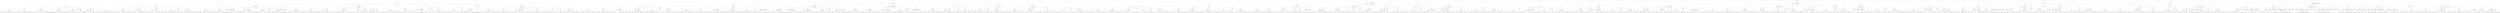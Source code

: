 strict digraph {
	1957383640448 [label="col=4
val=5.1984" shape=trapezium]
	1957383640448 -> 1957383635168
	1957383635168 [label="col=0
val=None" shape=circle]
	1957383635168 -> 1957383640400
	1957383640400 [label="col=0
val=3.6559999999999997" shape=box]
	1957383640400 -> 1957383639152
	1957383639152 [label="col=0
val=None" shape=circle]
	1957383639152 -> 1957383640352
	1957383640352 [label="col=0
val=6.96" shape=box]
	1957383640352 -> 1957383636608
	1957383636608 [label="col=0
val=None" shape=circle]
	1957383636608 -> 1957383637328
	1957383637328 [label="col=0
val=5.0" shape=box]
	1957383637328 -> 1957383639968
	1957383639968 [label="col=0
val=None" shape=circle]
	1957383639968 -> 1957383640736
	1957383640736 [label="col=0
val=12" shape=box]
	1957383639968 -> 1957383639200
	1957383639200 [label="col=1
val=12" shape=box]
	1957383637328 -> 1957383635072
	1957383635072 [label="col=1
val=None" shape=circle]
	1957383635072 -> 1957383638336
	1957383638336 [label="col=0
val=12" shape=invtrapezium]
	1957383635072 -> 1957383637376
	1957383637376 [label="col=1
val=12" shape=box]
	1957383635072 -> 1957383639872
	1957383639872 [label="col=2
val=8" shape=box]
	1957383637328 -> 1957383637712
	1957383637712 [label="col=2
val=None" shape=circle]
	1957383637712 -> 1957383639440
	1957383639440 [label="col=1
val=12" shape=invtrapezium]
	1957383637712 -> 1957383636176
	1957383636176 [label="col=2
val=8" shape=box]
	1957383637328 -> 1957383635264
	1957383635264 [label="col=4
val=None" shape=circle]
	1957383635264 -> 1957383640112
	1957383640112 [label="col=4
val=5" shape=box]
	1957383635264 -> 1957383640064
	1957383640064 [label="col=5
val=10" shape=box]
	1957383637328 -> 1957383638384
	1957383638384 [label="col=5
val=None" shape=circle]
	1957383638384 -> 1957383636704
	1957383636704 [label="col=4
val=5" shape=invtrapezium]
	1957383638384 -> 1957383636944
	1957383636944 [label="col=5
val=10" shape=box]
	1957383638384 -> 1957383639632
	1957383639632 [label="col=6
val=13" shape=box]
	1957383637328 -> 1957383640976
	1957383640976 [label="col=6
val=None" shape=circle]
	1957383640976 -> 1957383641072
	1957383641072 [label="col=5
val=10" shape=invtrapezium]
	1957383640976 -> 1957383641168
	1957383641168 [label="col=6
val=13" shape=box]
	1957383636608 -> 1957383635456
	1957383635456 [label="col=1
val=4.2" shape=box]
	1957383635456 -> 1957383641360
	1957383641360 [label="col=0
val=None" shape=circle]
	1957383641360 -> 1957383641456
	1957383641456 [label="col=0
val=10" shape=box]
	1957383641360 -> 1957383641552
	1957383641552 [label="col=1
val=5" shape=box]
	1957383635456 -> 1957383641648
	1957383641648 [label="col=1
val=None" shape=circle]
	1957383641648 -> 1957383641744
	1957383641744 [label="col=0
val=10" shape=invtrapezium]
	1957383641648 -> 1957383641840
	1957383641840 [label="col=1
val=5" shape=box]
	1957383641648 -> 1957383639344
	1957383639344 [label="col=2
val=7" shape=box]
	1957383635456 -> 1957383641936
	1957383641936 [label="col=2
val=None" shape=circle]
	1957383641936 -> 1957383642032
	1957383642032 [label="col=1
val=5" shape=invtrapezium]
	1957383641936 -> 1957383642128
	1957383642128 [label="col=2
val=7" shape=box]
	1957383635456 -> 1957383642272
	1957383642272 [label="col=4
val=None" shape=circle]
	1957383642272 -> 1957383642368
	1957383642368 [label="col=4
val=4" shape=box]
	1957383642272 -> 1957383642464
	1957383642464 [label="col=5
val=9" shape=box]
	1957383635456 -> 1957383642560
	1957383642560 [label="col=5
val=None" shape=circle]
	1957383642560 -> 1957385230560
	1957385230560 [label="col=4
val=4" shape=invtrapezium]
	1957383642560 -> 1957385236560
	1957385236560 [label="col=5
val=9" shape=box]
	1957383642560 -> 1957385234544
	1957385234544 [label="col=6
val=12" shape=box]
	1957383635456 -> 1957385236080
	1957385236080 [label="col=6
val=None" shape=circle]
	1957385236080 -> 1957385237664
	1957385237664 [label="col=5
val=9" shape=invtrapezium]
	1957385236080 -> 1957385233680
	1957385233680 [label="col=6
val=12" shape=box]
	1957383640352 -> 1957383641312
	1957383641312 [label="col=1
val=None" shape=circle]
	1957383641312 -> 1957385237232
	1957385237232 [label="col=0
val=5.0" shape=trapezium]
	1957383641312 -> 1957385237616
	1957385237616 [label="col=1
val=4.2" shape=box]
	1957383641312 -> 1957385233584
	1957385233584 [label="col=2
val=7.4" shape=box]
	1957385233584 -> 1957385224704
	1957385224704 [label="col=0
val=None" shape=circle]
	1957385224704 -> 1957385231760
	1957385231760 [label="col=0
val=14" shape=box]
	1957385224704 -> 1957385234688
	1957385234688 [label="col=1
val=15" shape=box]
	1957385233584 -> 1957385233824
	1957385233824 [label="col=1
val=None" shape=circle]
	1957385233824 -> 1957385234784
	1957385234784 [label="col=0
val=14" shape=invtrapezium]
	1957385233824 -> 1957385226336
	1957385226336 [label="col=1
val=15" shape=box]
	1957385233824 -> 1957385232336
	1957385232336 [label="col=2
val=14" shape=box]
	1957385233584 -> 1957385237376
	1957385237376 [label="col=2
val=None" shape=circle]
	1957385237376 -> 1957385237328
	1957385237328 [label="col=1
val=15" shape=invtrapezium]
	1957385237376 -> 1957385235744
	1957385235744 [label="col=2
val=14" shape=box]
	1957385233584 -> 1957385234400
	1957385234400 [label="col=4
val=None" shape=circle]
	1957385234400 -> 1957385225328
	1957385225328 [label="col=4
val=8" shape=box]
	1957385234400 -> 1957385236944
	1957385236944 [label="col=5
val=13" shape=box]
	1957385233584 -> 1957385235216
	1957385235216 [label="col=5
val=None" shape=circle]
	1957385235216 -> 1957385233872
	1957385233872 [label="col=4
val=8" shape=invtrapezium]
	1957385235216 -> 1957383611328
	1957383611328 [label="col=5
val=13" shape=box]
	1957385235216 -> 1957383611424
	1957383611424 [label="col=6
val=16" shape=box]
	1957385233584 -> 1957383611520
	1957383611520 [label="col=6
val=None" shape=circle]
	1957383611520 -> 1957383611616
	1957383611616 [label="col=5
val=13" shape=invtrapezium]
	1957383611520 -> 1957383611712
	1957383611712 [label="col=6
val=16" shape=box]
	1957383640352 -> 1957385237520
	1957385237520 [label="col=2
val=None" shape=circle]
	1957385237520 -> 1957383611856
	1957383611856 [label="col=1
val=4.2" shape=trapezium]
	1957385237520 -> 1957383611952
	1957383611952 [label="col=2
val=7.4" shape=box]
	1957383640352 -> 1957383612048
	1957383612048 [label="col=4
val=None" shape=circle]
	1957383612048 -> 1957383612144
	1957383612144 [label="col=4
val=9.8" shape=box]
	1957383612144 -> 1957383612288
	1957383612288 [label="col=0
val=None" shape=circle]
	1957383612288 -> 1957383612384
	1957383612384 [label="col=0
val=17" shape=box]
	1957383612288 -> 1957383612480
	1957383612480 [label="col=1
val=18" shape=box]
	1957383612144 -> 1957383612576
	1957383612576 [label="col=1
val=None" shape=circle]
	1957383612576 -> 1957383612672
	1957383612672 [label="col=0
val=17" shape=invtrapezium]
	1957383612576 -> 1957383612768
	1957383612768 [label="col=1
val=18" shape=box]
	1957383612576 -> 1957383612864
	1957383612864 [label="col=2
val=14" shape=box]
	1957383612144 -> 1957383612960
	1957383612960 [label="col=2
val=None" shape=circle]
	1957383612960 -> 1957383613056
	1957383613056 [label="col=1
val=18" shape=invtrapezium]
	1957383612960 -> 1957383613152
	1957383613152 [label="col=2
val=14" shape=box]
	1957383612144 -> 1957383613248
	1957383613248 [label="col=4
val=None" shape=circle]
	1957383613248 -> 1957383613344
	1957383613344 [label="col=4
val=11" shape=box]
	1957383613248 -> 1957383613440
	1957383613440 [label="col=5
val=16" shape=box]
	1957383612144 -> 1957383613536
	1957383613536 [label="col=5
val=None" shape=circle]
	1957383613536 -> 1957383613632
	1957383613632 [label="col=4
val=11" shape=invtrapezium]
	1957383613536 -> 1957383613728
	1957383613728 [label="col=5
val=16" shape=box]
	1957383613536 -> 1957383613824
	1957383613824 [label="col=6
val=19" shape=box]
	1957383612144 -> 1957383613920
	1957383613920 [label="col=6
val=None" shape=circle]
	1957383613920 -> 1957383614016
	1957383614016 [label="col=5
val=16" shape=invtrapezium]
	1957383613920 -> 1957383614112
	1957383614112 [label="col=6
val=19" shape=box]
	1957383612048 -> 1957383612240
	1957383612240 [label="col=5
val=5.3999999999999995" shape=box]
	1957383612240 -> 1957383614304
	1957383614304 [label="col=0
val=None" shape=circle]
	1957383614304 -> 1957383614400
	1957383614400 [label="col=0
val=12" shape=box]
	1957383614304 -> 1957383614496
	1957383614496 [label="col=1
val=13" shape=box]
	1957383612240 -> 1957383614592
	1957383614592 [label="col=1
val=None" shape=circle]
	1957383614592 -> 1957383614688
	1957383614688 [label="col=0
val=12" shape=invtrapezium]
	1957383614592 -> 1957383614784
	1957383614784 [label="col=1
val=13" shape=box]
	1957383614592 -> 1957383614880
	1957383614880 [label="col=2
val=9" shape=box]
	1957383612240 -> 1957383614976
	1957383614976 [label="col=2
val=None" shape=circle]
	1957383614976 -> 1957383615072
	1957383615072 [label="col=1
val=13" shape=invtrapezium]
	1957383614976 -> 1957383615168
	1957383615168 [label="col=2
val=9" shape=box]
	1957383612240 -> 1957383615264
	1957383615264 [label="col=4
val=None" shape=circle]
	1957383615264 -> 1957383615360
	1957383615360 [label="col=4
val=6" shape=box]
	1957383615264 -> 1957383615456
	1957383615456 [label="col=5
val=9" shape=box]
	1957383612240 -> 1957383615552
	1957383615552 [label="col=5
val=None" shape=circle]
	1957383615552 -> 1957383615648
	1957383615648 [label="col=4
val=6" shape=invtrapezium]
	1957383615552 -> 1957383615744
	1957383615744 [label="col=5
val=9" shape=box]
	1957383615552 -> 1957383615840
	1957383615840 [label="col=6
val=14" shape=box]
	1957383612240 -> 1957383615936
	1957383615936 [label="col=6
val=None" shape=circle]
	1957383615936 -> 1957383616032
	1957383616032 [label="col=5
val=9" shape=invtrapezium]
	1957383615936 -> 1957383616128
	1957383616128 [label="col=6
val=14" shape=box]
	1957383640352 -> 1957383614256
	1957383614256 [label="col=5
val=None" shape=circle]
	1957383614256 -> 1957383616272
	1957383616272 [label="col=4
val=9.8" shape=trapezium]
	1957383614256 -> 1957383616368
	1957383616368 [label="col=5
val=5.3999999999999995" shape=box]
	1957383614256 -> 1957383616464
	1957383616464 [label="col=6
val=3.4" shape=box]
	1957383616464 -> 1957383616608
	1957383616608 [label="col=0
val=None" shape=circle]
	1957383616608 -> 1957383616704
	1957383616704 [label="col=0
val=9" shape=box]
	1957383616608 -> 1957383616800
	1957383616800 [label="col=1
val=10" shape=box]
	1957383616464 -> 1957383616896
	1957383616896 [label="col=1
val=None" shape=circle]
	1957383616896 -> 1957383616992
	1957383616992 [label="col=0
val=9" shape=invtrapezium]
	1957383616896 -> 1957383617088
	1957383617088 [label="col=1
val=10" shape=box]
	1957383616896 -> 1957383617184
	1957383617184 [label="col=2
val=6" shape=box]
	1957383616464 -> 1957383617280
	1957383617280 [label="col=2
val=None" shape=circle]
	1957383617280 -> 1957383617376
	1957383617376 [label="col=1
val=10" shape=invtrapezium]
	1957383617280 -> 1957383617472
	1957383617472 [label="col=2
val=6" shape=box]
	1957383616464 -> 1957383617568
	1957383617568 [label="col=4
val=None" shape=circle]
	1957383617568 -> 1957383617664
	1957383617664 [label="col=4
val=3" shape=box]
	1957383617568 -> 1957383617760
	1957383617760 [label="col=5
val=8" shape=box]
	1957383616464 -> 1957383617856
	1957383617856 [label="col=5
val=None" shape=circle]
	1957383617856 -> 1957383617952
	1957383617952 [label="col=4
val=3" shape=invtrapezium]
	1957383617856 -> 1957383618048
	1957383618048 [label="col=5
val=8" shape=box]
	1957383617856 -> 1957383618144
	1957383618144 [label="col=6
val=10" shape=box]
	1957383616464 -> 1957383618240
	1957383618240 [label="col=6
val=None" shape=circle]
	1957383618240 -> 1957383618336
	1957383618336 [label="col=5
val=8" shape=invtrapezium]
	1957383618240 -> 1957383618432
	1957383618432 [label="col=6
val=10" shape=box]
	1957383640352 -> 1957383616560
	1957383616560 [label="col=6
val=None" shape=circle]
	1957383616560 -> 1957383618640
	1957383618640 [label="col=5
val=5.3999999999999995" shape=trapezium]
	1957383616560 -> 1957383618736
	1957383618736 [label="col=6
val=3.4" shape=box]
	1957383639152 -> 1957383636752
	1957383636752 [label="col=1
val=7.6" shape=box]
	1957383636752 -> 1957383618928
	1957383618928 [label="col=0
val=None" shape=circle]
	1957383618928 -> 1957383619024
	1957383619024 [label="col=0
val=5.8" shape=box]
	1957383619024 -> 1957383619168
	1957383619168 [label="col=0
val=None" shape=circle]
	1957383619168 -> 1957383619264
	1957383619264 [label="col=0
val=12" shape=box]
	1957383619168 -> 1957383619360
	1957383619360 [label="col=1
val=7" shape=box]
	1957383619024 -> 1957383619456
	1957383619456 [label="col=1
val=None" shape=circle]
	1957383619456 -> 1957383619552
	1957383619552 [label="col=0
val=12" shape=invtrapezium]
	1957383619456 -> 1957383619648
	1957383619648 [label="col=1
val=7" shape=box]
	1957383619456 -> 1957383619792
	1957383619792 [label="col=2
val=9" shape=box]
	1957383619024 -> 1957383619888
	1957383619888 [label="col=2
val=None" shape=circle]
	1957383619888 -> 1957383619984
	1957383619984 [label="col=1
val=7" shape=invtrapezium]
	1957383619888 -> 1957383620080
	1957383620080 [label="col=2
val=9" shape=box]
	1957383619024 -> 1957383620176
	1957383620176 [label="col=4
val=None" shape=circle]
	1957383620176 -> 1957383620272
	1957383620272 [label="col=4
val=6" shape=box]
	1957383620176 -> 1957383620368
	1957383620368 [label="col=5
val=11" shape=box]
	1957383619024 -> 1957383620464
	1957383620464 [label="col=5
val=None" shape=circle]
	1957383620464 -> 1957383620560
	1957383620560 [label="col=4
val=6" shape=invtrapezium]
	1957383620464 -> 1957383620656
	1957383620656 [label="col=5
val=11" shape=box]
	1957383620464 -> 1957383620752
	1957383620752 [label="col=6
val=14" shape=box]
	1957383619024 -> 1957383620848
	1957383620848 [label="col=6
val=None" shape=circle]
	1957383620848 -> 1957383620944
	1957383620944 [label="col=5
val=11" shape=invtrapezium]
	1957383620848 -> 1957383621040
	1957383621040 [label="col=6
val=14" shape=box]
	1957383618928 -> 1957383619120
	1957383619120 [label="col=1
val=6.6000000000000005" shape=box]
	1957383619120 -> 1957383621232
	1957383621232 [label="col=0
val=None" shape=circle]
	1957383621232 -> 1957383621328
	1957383621328 [label="col=0
val=13" shape=box]
	1957383621232 -> 1957383621424
	1957383621424 [label="col=1
val=10" shape=box]
	1957383619120 -> 1957383621520
	1957383621520 [label="col=1
val=None" shape=circle]
	1957383621520 -> 1957383621616
	1957383621616 [label="col=0
val=13" shape=invtrapezium]
	1957383621520 -> 1957383621664
	1957383621664 [label="col=1
val=10" shape=box]
	1957383621520 -> 1957383621760
	1957383621760 [label="col=2
val=10" shape=box]
	1957383619120 -> 1957383621856
	1957383621856 [label="col=2
val=None" shape=circle]
	1957383621856 -> 1957383621952
	1957383621952 [label="col=1
val=10" shape=invtrapezium]
	1957383621856 -> 1957383622096
	1957383622096 [label="col=2
val=10" shape=box]
	1957383619120 -> 1957383622192
	1957383622192 [label="col=4
val=None" shape=circle]
	1957383622192 -> 1957383622288
	1957383622288 [label="col=4
val=7" shape=box]
	1957383622192 -> 1957383622384
	1957383622384 [label="col=5
val=12" shape=box]
	1957383619120 -> 1957383622480
	1957383622480 [label="col=5
val=None" shape=circle]
	1957383622480 -> 1957383622576
	1957383622576 [label="col=4
val=7" shape=invtrapezium]
	1957383622480 -> 1957383622672
	1957383622672 [label="col=5
val=12" shape=box]
	1957383622480 -> 1957383622768
	1957383622768 [label="col=6
val=15" shape=box]
	1957383619120 -> 1957383622864
	1957383622864 [label="col=6
val=None" shape=circle]
	1957383622864 -> 1957383622960
	1957383622960 [label="col=5
val=12" shape=invtrapezium]
	1957383622864 -> 1957383623056
	1957383623056 [label="col=6
val=15" shape=box]
	1957383636752 -> 1957383621184
	1957383621184 [label="col=1
val=None" shape=circle]
	1957383621184 -> 1957383623200
	1957383623200 [label="col=0
val=5.8" shape=trapezium]
	1957383621184 -> 1957383623296
	1957383623296 [label="col=1
val=6.6000000000000005" shape=box]
	1957383621184 -> 1957383623392
	1957383623392 [label="col=2
val=8.2" shape=box]
	1957383623392 -> 1957383623536
	1957383623536 [label="col=0
val=None" shape=circle]
	1957383623536 -> 1957383623632
	1957383623632 [label="col=0
val=15" shape=box]
	1957383623536 -> 1957383623728
	1957383623728 [label="col=1
val=10" shape=box]
	1957383623392 -> 1957383623824
	1957383623824 [label="col=1
val=None" shape=circle]
	1957383623824 -> 1957383623920
	1957383623920 [label="col=0
val=15" shape=invtrapezium]
	1957383623824 -> 1957383623968
	1957383623968 [label="col=1
val=10" shape=box]
	1957383623824 -> 1957383624064
	1957383624064 [label="col=2
val=15" shape=box]
	1957383623392 -> 1957383624160
	1957383624160 [label="col=2
val=None" shape=circle]
	1957383624160 -> 1957383624256
	1957383624256 [label="col=1
val=10" shape=invtrapezium]
	1957383624160 -> 1957383624352
	1957383624352 [label="col=2
val=15" shape=box]
	1957383623392 -> 1957383624496
	1957383624496 [label="col=4
val=None" shape=circle]
	1957383624496 -> 1957383624592
	1957383624592 [label="col=4
val=9" shape=box]
	1957383624496 -> 1957383624688
	1957383624688 [label="col=5
val=14" shape=box]
	1957383623392 -> 1957383624784
	1957383624784 [label="col=5
val=None" shape=circle]
	1957383624784 -> 1957383624880
	1957383624880 [label="col=4
val=9" shape=invtrapezium]
	1957383624784 -> 1957383624976
	1957383624976 [label="col=5
val=14" shape=box]
	1957383624784 -> 1957383625072
	1957383625072 [label="col=6
val=17" shape=box]
	1957383623392 -> 1957383625168
	1957383625168 [label="col=6
val=None" shape=circle]
	1957383625168 -> 1957383625264
	1957383625264 [label="col=5
val=14" shape=invtrapezium]
	1957383625168 -> 1957383625360
	1957383625360 [label="col=6
val=17" shape=box]
	1957383636752 -> 1957383623488
	1957383623488 [label="col=2
val=None" shape=circle]
	1957383623488 -> 1957383625504
	1957383625504 [label="col=1
val=6.6000000000000005" shape=trapezium]
	1957383623488 -> 1957383625600
	1957383625600 [label="col=2
val=8.2" shape=box]
	1957383636752 -> 1957383625696
	1957383625696 [label="col=4
val=None" shape=circle]
	1957383625696 -> 1957383625792
	1957383625792 [label="col=4
val=10.6" shape=box]
	1957383625792 -> 1957383625936
	1957383625936 [label="col=0
val=None" shape=circle]
	1957383625936 -> 1957383626032
	1957383626032 [label="col=0
val=18" shape=box]
	1957383625936 -> 1957383626128
	1957383626128 [label="col=1
val=13" shape=box]
	1957383625792 -> 1957383626224
	1957383626224 [label="col=1
val=None" shape=circle]
	1957383626224 -> 1957383626320
	1957383626320 [label="col=0
val=18" shape=invtrapezium]
	1957383626224 -> 1957383626368
	1957383626368 [label="col=1
val=13" shape=box]
	1957383626224 -> 1957383626512
	1957383626512 [label="col=2
val=15" shape=box]
	1957383625792 -> 1957383626608
	1957383626608 [label="col=2
val=None" shape=circle]
	1957383626608 -> 1957383626704
	1957383626704 [label="col=1
val=13" shape=invtrapezium]
	1957383626608 -> 1957383626800
	1957383626800 [label="col=2
val=15" shape=box]
	1957383625792 -> 1957383626896
	1957383626896 [label="col=4
val=None" shape=circle]
	1957383626896 -> 1957383626992
	1957383626992 [label="col=4
val=12" shape=box]
	1957383626896 -> 1957383627088
	1957383627088 [label="col=5
val=17" shape=box]
	1957383625792 -> 1957383627184
	1957383627184 [label="col=5
val=None" shape=circle]
	1957383627184 -> 1957383627280
	1957383627280 [label="col=4
val=12" shape=invtrapezium]
	1957383627184 -> 1957383627376
	1957383627376 [label="col=5
val=17" shape=box]
	1957383627184 -> 1957383627472
	1957383627472 [label="col=6
val=20" shape=box]
	1957383625792 -> 1957383627568
	1957383627568 [label="col=6
val=None" shape=circle]
	1957383627568 -> 1957383627664
	1957383627664 [label="col=5
val=17" shape=invtrapezium]
	1957383627568 -> 1957383627760
	1957383627760 [label="col=6
val=20" shape=box]
	1957383625696 -> 1957383625888
	1957383625888 [label="col=5
val=6.2" shape=box]
	1957383625888 -> 1957383627952
	1957383627952 [label="col=0
val=None" shape=circle]
	1957383627952 -> 1957383628048
	1957383628048 [label="col=0
val=13" shape=box]
	1957383627952 -> 1957383628144
	1957383628144 [label="col=1
val=8" shape=box]
	1957383625888 -> 1957383628240
	1957383628240 [label="col=1
val=None" shape=circle]
	1957383628240 -> 1957383628336
	1957383628336 [label="col=0
val=13" shape=invtrapezium]
	1957383628240 -> 1957383628384
	1957383628384 [label="col=1
val=8" shape=box]
	1957383628240 -> 1957383628480
	1957383628480 [label="col=2
val=10" shape=box]
	1957383625888 -> 1957383628576
	1957383628576 [label="col=2
val=None" shape=circle]
	1957383628576 -> 1957383628672
	1957383628672 [label="col=1
val=8" shape=invtrapezium]
	1957383628576 -> 1957383628816
	1957383628816 [label="col=2
val=10" shape=box]
	1957383625888 -> 1957383628912
	1957383628912 [label="col=4
val=None" shape=circle]
	1957383628912 -> 1957383629008
	1957383629008 [label="col=4
val=7" shape=box]
	1957383628912 -> 1957383629104
	1957383629104 [label="col=5
val=10" shape=box]
	1957383625888 -> 1957383629200
	1957383629200 [label="col=5
val=None" shape=circle]
	1957383629200 -> 1957383629296
	1957383629296 [label="col=4
val=7" shape=invtrapezium]
	1957383629200 -> 1957383629392
	1957383629392 [label="col=5
val=10" shape=box]
	1957383629200 -> 1957383629488
	1957383629488 [label="col=6
val=15" shape=box]
	1957383625888 -> 1957383629584
	1957383629584 [label="col=6
val=None" shape=circle]
	1957383629584 -> 1957383629680
	1957383629680 [label="col=5
val=10" shape=invtrapezium]
	1957383629584 -> 1957383629776
	1957383629776 [label="col=6
val=15" shape=box]
	1957383636752 -> 1957383627904
	1957383627904 [label="col=5
val=None" shape=circle]
	1957383627904 -> 1957383629920
	1957383629920 [label="col=4
val=10.6" shape=trapezium]
	1957383627904 -> 1957383630016
	1957383630016 [label="col=5
val=6.2" shape=box]
	1957383627904 -> 1957383630112
	1957383630112 [label="col=6
val=4.2" shape=box]
	1957383630112 -> 1957383630256
	1957383630256 [label="col=0
val=None" shape=circle]
	1957383630256 -> 1957383630352
	1957383630352 [label="col=0
val=10" shape=box]
	1957383630256 -> 1957383630448
	1957383630448 [label="col=1
val=5" shape=box]
	1957383630112 -> 1957383630544
	1957383630544 [label="col=1
val=None" shape=circle]
	1957383630544 -> 1957383630640
	1957383630640 [label="col=0
val=10" shape=invtrapezium]
	1957383630544 -> 1957383630688
	1957383630688 [label="col=1
val=5" shape=box]
	1957383630544 -> 1957383630784
	1957383630784 [label="col=2
val=7" shape=box]
	1957383630112 -> 1957383630880
	1957383630880 [label="col=2
val=None" shape=circle]
	1957383630880 -> 1957383630976
	1957383630976 [label="col=1
val=5" shape=invtrapezium]
	1957383630880 -> 1957383631072
	1957383631072 [label="col=2
val=7" shape=box]
	1957383630112 -> 1957383631168
	1957383631168 [label="col=4
val=None" shape=circle]
	1957383631168 -> 1957383631312
	1957383631312 [label="col=4
val=4" shape=box]
	1957383631168 -> 1957383631408
	1957383631408 [label="col=5
val=9" shape=box]
	1957383630112 -> 1957383631552
	1957383631552 [label="col=5
val=None" shape=circle]
	1957383631552 -> 1957383631648
	1957383631648 [label="col=4
val=4" shape=invtrapezium]
	1957383631552 -> 1957383631744
	1957383631744 [label="col=5
val=9" shape=box]
	1957383631552 -> 1957383631840
	1957383631840 [label="col=6
val=11" shape=box]
	1957383630112 -> 1957383631936
	1957383631936 [label="col=6
val=None" shape=circle]
	1957383631936 -> 1957383632032
	1957383632032 [label="col=5
val=9" shape=invtrapezium]
	1957383631936 -> 1957383632128
	1957383632128 [label="col=6
val=11" shape=box]
	1957383636752 -> 1957383630208
	1957383630208 [label="col=6
val=None" shape=circle]
	1957383630208 -> 1957383632272
	1957383632272 [label="col=5
val=6.2" shape=trapezium]
	1957383630208 -> 1957383632368
	1957383632368 [label="col=6
val=4.2" shape=box]
	1957383640400 -> 1957383618880
	1957383618880 [label="col=1
val=None" shape=circle]
	1957383618880 -> 1957383632512
	1957383632512 [label="col=0
val=6.96" shape=invtrapezium]
	1957383618880 -> 1957383632608
	1957383632608 [label="col=1
val=7.6" shape=box]
	1957383618880 -> 1957383632704
	1957383632704 [label="col=2
val=4.680000000000001" shape=box]
	1957383632704 -> 1957383632848
	1957383632848 [label="col=0
val=None" shape=circle]
	1957383632848 -> 1957383632944
	1957383632944 [label="col=0
val=-0.9999999999999998" shape=box]
	1957383632944 -> 1957383633088
	1957383633088 [label="col=0
val=None" shape=circle]
	1957383633088 -> 1957383633184
	1957383633184 [label="col=0
val=8" shape=box]
	1957383633088 -> 1957383633280
	1957383633280 [label="col=1
val=9" shape=box]
	1957383632944 -> 1957383633376
	1957383633376 [label="col=1
val=None" shape=circle]
	1957383633376 -> 1957383631504
	1957383631504 [label="col=0
val=8" shape=invtrapezium]
	1957383633376 -> 1957383633568
	1957383633568 [label="col=1
val=9" shape=box]
	1957383633376 -> 1957383633664
	1957383633664 [label="col=2
val=8" shape=box]
	1957383632944 -> 1957383633760
	1957383633760 [label="col=2
val=None" shape=circle]
	1957383633760 -> 1957383633856
	1957383633856 [label="col=1
val=9" shape=invtrapezium]
	1957383633760 -> 1957383633952
	1957383633952 [label="col=2
val=8" shape=box]
	1957383632944 -> 1957383634048
	1957383634048 [label="col=4
val=None" shape=circle]
	1957383634048 -> 1957383634144
	1957383634144 [label="col=4
val=-4" shape=box]
	1957383634048 -> 1957383634240
	1957383634240 [label="col=5
val=7" shape=box]
	1957383632944 -> 1957383634336
	1957383634336 [label="col=5
val=None" shape=circle]
	1957383634336 -> 1957383634432
	1957383634432 [label="col=4
val=-4" shape=invtrapezium]
	1957383634336 -> 1957383634528
	1957383634528 [label="col=5
val=7" shape=box]
	1957383634336 -> 1957383634624
	1957383634624 [label="col=6
val=10" shape=box]
	1957383632944 -> 1957383634720
	1957383634720 [label="col=6
val=None" shape=circle]
	1957383634720 -> 1957383634816
	1957383634816 [label="col=5
val=7" shape=invtrapezium]
	1957383634720 -> 1957383634912
	1957383634912 [label="col=6
val=10" shape=box]
	1957383632848 -> 1957383633040
	1957383633040 [label="col=1
val=-1.7999999999999998" shape=box]
	1957383633040 -> 1957383831680
	1957383831680 [label="col=0
val=None" shape=circle]
	1957383831680 -> 1957383831776
	1957383831776 [label="col=0
val=7" shape=box]
	1957383831680 -> 1957383831872
	1957383831872 [label="col=1
val=2" shape=box]
	1957383633040 -> 1957383831968
	1957383831968 [label="col=1
val=None" shape=circle]
	1957383831968 -> 1957383832064
	1957383832064 [label="col=0
val=7" shape=invtrapezium]
	1957383831968 -> 1957383832160
	1957383832160 [label="col=1
val=2" shape=box]
	1957383831968 -> 1957383832256
	1957383832256 [label="col=2
val=7" shape=box]
	1957383633040 -> 1957383832352
	1957383832352 [label="col=2
val=None" shape=circle]
	1957383832352 -> 1957383832448
	1957383832448 [label="col=1
val=2" shape=invtrapezium]
	1957383832352 -> 1957383832592
	1957383832592 [label="col=2
val=7" shape=box]
	1957383633040 -> 1957383832688
	1957383832688 [label="col=4
val=None" shape=circle]
	1957383832688 -> 1957383832832
	1957383832832 [label="col=4
val=-5" shape=box]
	1957383832688 -> 1957383832928
	1957383832928 [label="col=5
val=6" shape=box]
	1957383633040 -> 1957383833024
	1957383833024 [label="col=5
val=None" shape=circle]
	1957383833024 -> 1957383833120
	1957383833120 [label="col=4
val=-5" shape=invtrapezium]
	1957383833024 -> 1957383833216
	1957383833216 [label="col=5
val=6" shape=box]
	1957383833024 -> 1957383833312
	1957383833312 [label="col=6
val=9" shape=box]
	1957383633040 -> 1957383833408
	1957383833408 [label="col=6
val=None" shape=circle]
	1957383833408 -> 1957383833504
	1957383833504 [label="col=5
val=6" shape=invtrapezium]
	1957383833408 -> 1957383833648
	1957383833648 [label="col=6
val=9" shape=box]
	1957383632704 -> 1957383831632
	1957383831632 [label="col=1
val=None" shape=circle]
	1957383831632 -> 1957383833792
	1957383833792 [label="col=0
val=-0.9999999999999998" shape=trapezium]
	1957383831632 -> 1957383833888
	1957383833888 [label="col=1
val=-1.7999999999999998" shape=box]
	1957383831632 -> 1957383833984
	1957383833984 [label="col=2
val=-0.9999999999999998" shape=box]
	1957383833984 -> 1957383834128
	1957383834128 [label="col=0
val=None" shape=circle]
	1957383834128 -> 1957383834224
	1957383834224 [label="col=0
val=8" shape=box]
	1957383834128 -> 1957383834320
	1957383834320 [label="col=1
val=9" shape=box]
	1957383833984 -> 1957383834416
	1957383834416 [label="col=1
val=None" shape=circle]
	1957383834416 -> 1957383834512
	1957383834512 [label="col=0
val=8" shape=invtrapezium]
	1957383834416 -> 1957383834560
	1957383834560 [label="col=1
val=9" shape=box]
	1957383833984 -> 1957383834656
	1957383834656 [label="col=4
val=None" shape=circle]
	1957383834656 -> 1957383834752
	1957383834752 [label="col=4
val=-4" shape=box]
	1957383834656 -> 1957383834848
	1957383834848 [label="col=5
val=7" shape=box]
	1957383833984 -> 1957383834944
	1957383834944 [label="col=5
val=None" shape=circle]
	1957383834944 -> 1957383835088
	1957383835088 [label="col=4
val=-4" shape=invtrapezium]
	1957383834944 -> 1957383835184
	1957383835184 [label="col=5
val=7" shape=box]
	1957383834944 -> 1957383832736
	1957383832736 [label="col=6
val=10" shape=box]
	1957383833984 -> 1957383835328
	1957383835328 [label="col=6
val=None" shape=circle]
	1957383835328 -> 1957383835424
	1957383835424 [label="col=5
val=7" shape=invtrapezium]
	1957383835328 -> 1957383833600
	1957383833600 [label="col=6
val=10" shape=box]
	1957383632704 -> 1957383834080
	1957383834080 [label="col=2
val=None" shape=circle]
	1957383834080 -> 1957383835712
	1957383835712 [label="col=1
val=-1.7999999999999998" shape=trapezium]
	1957383834080 -> 1957383835808
	1957383835808 [label="col=2
val=-0.9999999999999998" shape=box]
	1957383632704 -> 1957383835904
	1957383835904 [label="col=4
val=None" shape=circle]
	1957383835904 -> 1957383836000
	1957383836000 [label="col=4
val=7.4" shape=box]
	1957383836000 -> 1957383836144
	1957383836144 [label="col=0
val=None" shape=circle]
	1957383836144 -> 1957383836240
	1957383836240 [label="col=0
val=14" shape=box]
	1957383836144 -> 1957383836336
	1957383836336 [label="col=1
val=15" shape=box]
	1957383836000 -> 1957383836432
	1957383836432 [label="col=1
val=None" shape=circle]
	1957383836432 -> 1957383836528
	1957383836528 [label="col=0
val=14" shape=invtrapezium]
	1957383836432 -> 1957383836624
	1957383836624 [label="col=1
val=15" shape=box]
	1957383836432 -> 1957383836720
	1957383836720 [label="col=2
val=14" shape=box]
	1957383836000 -> 1957383836816
	1957383836816 [label="col=2
val=None" shape=circle]
	1957383836816 -> 1957383836912
	1957383836912 [label="col=1
val=15" shape=invtrapezium]
	1957383836816 -> 1957383836960
	1957383836960 [label="col=2
val=14" shape=box]
	1957383836000 -> 1957383837104
	1957383837104 [label="col=4
val=None" shape=circle]
	1957383837104 -> 1957383837200
	1957383837200 [label="col=4
val=8" shape=box]
	1957383837104 -> 1957383837296
	1957383837296 [label="col=5
val=13" shape=box]
	1957383836000 -> 1957383837392
	1957383837392 [label="col=5
val=None" shape=circle]
	1957383837392 -> 1957383837488
	1957383837488 [label="col=4
val=8" shape=invtrapezium]
	1957383837392 -> 1957383835568
	1957383835568 [label="col=5
val=13" shape=box]
	1957383837392 -> 1957383837632
	1957383837632 [label="col=6
val=16" shape=box]
	1957383836000 -> 1957383837728
	1957383837728 [label="col=6
val=None" shape=circle]
	1957383837728 -> 1957383837824
	1957383837824 [label="col=5
val=13" shape=invtrapezium]
	1957383837728 -> 1957383837968
	1957383837968 [label="col=6
val=16" shape=box]
	1957383835904 -> 1957383836096
	1957383836096 [label="col=5
val=1.2000000000000002" shape=box]
	1957383836096 -> 1957383835616
	1957383835616 [label="col=0
val=None" shape=circle]
	1957383835616 -> 1957383838208
	1957383838208 [label="col=0
val=9" shape=box]
	1957383835616 -> 1957383838304
	1957383838304 [label="col=1
val=10" shape=box]
	1957383836096 -> 1957383838400
	1957383838400 [label="col=1
val=None" shape=circle]
	1957383838400 -> 1957383838544
	1957383838544 [label="col=0
val=9" shape=invtrapezium]
	1957383838400 -> 1957383838640
	1957383838640 [label="col=1
val=10" shape=box]
	1957383838400 -> 1957383838736
	1957383838736 [label="col=2
val=9" shape=box]
	1957383836096 -> 1957383838832
	1957383838832 [label="col=2
val=None" shape=circle]
	1957383838832 -> 1957383838928
	1957383838928 [label="col=1
val=10" shape=invtrapezium]
	1957383838832 -> 1957383838976
	1957383838976 [label="col=2
val=9" shape=box]
	1957383836096 -> 1957383839072
	1957383839072 [label="col=4
val=None" shape=circle]
	1957383839072 -> 1957383839168
	1957383839168 [label="col=4
val=0" shape=box]
	1957383839072 -> 1957383839264
	1957383839264 [label="col=5
val=6" shape=box]
	1957383836096 -> 1957383839408
	1957383839408 [label="col=5
val=None" shape=circle]
	1957383839408 -> 1957383839504
	1957383839504 [label="col=4
val=0" shape=invtrapezium]
	1957383839408 -> 1957383839600
	1957383839600 [label="col=5
val=6" shape=box]
	1957383839408 -> 1957383839696
	1957383839696 [label="col=6
val=11" shape=box]
	1957383836096 -> 1957383839792
	1957383839792 [label="col=6
val=None" shape=circle]
	1957383839792 -> 1957383837920
	1957383837920 [label="col=5
val=6" shape=invtrapezium]
	1957383839792 -> 1957383839936
	1957383839936 [label="col=6
val=11" shape=box]
	1957383632704 -> 1957383838112
	1957383838112 [label="col=5
val=None" shape=circle]
	1957383838112 -> 1957383840080
	1957383840080 [label="col=4
val=7.4" shape=trapezium]
	1957383838112 -> 1957383840176
	1957383840176 [label="col=5
val=1.2000000000000002" shape=box]
	1957383838112 -> 1957383840272
	1957383840272 [label="col=6
val=-2.5999999999999996" shape=box]
	1957383840272 -> 1957383840416
	1957383840416 [label="col=0
val=None" shape=circle]
	1957383840416 -> 1957383840560
	1957383840560 [label="col=0
val=6" shape=box]
	1957383840416 -> 1957383840656
	1957383840656 [label="col=1
val=7" shape=box]
	1957383840272 -> 1957383840800
	1957383840800 [label="col=1
val=None" shape=circle]
	1957383840800 -> 1957383840896
	1957383840896 [label="col=0
val=6" shape=invtrapezium]
	1957383840800 -> 1957383840992
	1957383840992 [label="col=1
val=7" shape=box]
	1957383840800 -> 1957383841040
	1957383841040 [label="col=2
val=6" shape=box]
	1957383840272 -> 1957383841136
	1957383841136 [label="col=2
val=None" shape=circle]
	1957383841136 -> 1957383841232
	1957383841232 [label="col=1
val=7" shape=invtrapezium]
	1957383841136 -> 1957383841280
	1957383841280 [label="col=2
val=6" shape=box]
	1957383840272 -> 1957383841424
	1957383841424 [label="col=4
val=None" shape=circle]
	1957383841424 -> 1957383841520
	1957383841520 [label="col=4
val=-6" shape=box]
	1957383841424 -> 1957383841616
	1957383841616 [label="col=5
val=5" shape=box]
	1957383840272 -> 1957383841712
	1957383841712 [label="col=5
val=None" shape=circle]
	1957383841712 -> 1957383841808
	1957383841808 [label="col=4
val=-6" shape=invtrapezium]
	1957383841712 -> 1957383841904
	1957383841904 [label="col=5
val=5" shape=box]
	1957383841712 -> 1957383842048
	1957383842048 [label="col=6
val=7" shape=box]
	1957383840272 -> 1957383842144
	1957383842144 [label="col=6
val=None" shape=circle]
	1957383842144 -> 1957383842288
	1957383842288 [label="col=5
val=5" shape=invtrapezium]
	1957383842144 -> 1957383842384
	1957383842384 [label="col=6
val=7" shape=box]
	1957383632704 -> 1957383840368
	1957383840368 [label="col=6
val=None" shape=circle]
	1957383840368 -> 1957383842528
	1957383842528 [label="col=5
val=1.2000000000000002" shape=trapezium]
	1957383840368 -> 1957383842624
	1957383842624 [label="col=6
val=-2.5999999999999996" shape=box]
	1957383640400 -> 1957383632800
	1957383632800 [label="col=2
val=None" shape=circle]
	1957383632800 -> 1957383842768
	1957383842768 [label="col=1
val=7.6" shape=invtrapezium]
	1957383632800 -> 1957383842864
	1957383842864 [label="col=2
val=4.680000000000001" shape=box]
	1957383640400 -> 1957383842960
	1957383842960 [label="col=4
val=None" shape=circle]
	1957383842960 -> 1957383843056
	1957383843056 [label="col=4
val=4.2" shape=box]
	1957383843056 -> 1957383843200
	1957383843200 [label="col=0
val=None" shape=circle]
	1957383843200 -> 1957383843296
	1957383843296 [label="col=0
val=-1.1999999999999997" shape=box]
	1957383843296 -> 1957383843440
	1957383843440 [label="col=0
val=None" shape=circle]
	1957383843440 -> 1957383843536
	1957383843536 [label="col=0
val=5" shape=box]
	1957383843440 -> 1957383843632
	1957383843632 [label="col=1
val=6" shape=box]
	1957383843296 -> 1957383843728
	1957383843728 [label="col=1
val=None" shape=circle]
	1957383843728 -> 1957383843824
	1957383843824 [label="col=0
val=5" shape=invtrapezium]
	1957383843728 -> 1957383841376
	1957383841376 [label="col=1
val=6" shape=box]
	1957383843728 -> 1957383843968
	1957383843968 [label="col=2
val=-4" shape=box]
	1957383843296 -> 1957383844064
	1957383844064 [label="col=2
val=None" shape=circle]
	1957383844064 -> 1957383842240
	1957383842240 [label="col=1
val=6" shape=invtrapezium]
	1957383844064 -> 1957383844304
	1957383844304 [label="col=2
val=-4" shape=box]
	1957383843296 -> 1957383844400
	1957383844400 [label="col=4
val=None" shape=circle]
	1957383844400 -> 1957383844496
	1957383844496 [label="col=4
val=-1" shape=box]
	1957383844400 -> 1957383844592
	1957383844592 [label="col=5
val=-2" shape=box]
	1957383843296 -> 1957383842720
	1957383842720 [label="col=5
val=None" shape=circle]
	1957383842720 -> 1957383844736
	1957383844736 [label="col=4
val=-1" shape=invtrapezium]
	1957383842720 -> 1957383844832
	1957383844832 [label="col=5
val=-2" shape=box]
	1957383842720 -> 1957383844928
	1957383844928 [label="col=6
val=7" shape=box]
	1957383843296 -> 1957383845072
	1957383845072 [label="col=6
val=None" shape=circle]
	1957383845072 -> 1957383845168
	1957383845168 [label="col=5
val=-2" shape=invtrapezium]
	1957383845072 -> 1957383845264
	1957383845264 [label="col=6
val=7" shape=box]
	1957383843200 -> 1957383843392
	1957383843392 [label="col=1
val=-3.2" shape=box]
	1957383843392 -> 1957383845456
	1957383845456 [label="col=0
val=None" shape=circle]
	1957383845456 -> 1957383845552
	1957383845552 [label="col=0
val=4" shape=box]
	1957383845456 -> 1957383845648
	1957383845648 [label="col=1
val=-1" shape=box]
	1957383843392 -> 1957383845744
	1957383845744 [label="col=1
val=None" shape=circle]
	1957383845744 -> 1957383845840
	1957383845840 [label="col=0
val=4" shape=invtrapezium]
	1957383845744 -> 1957383845936
	1957383845936 [label="col=1
val=-1" shape=box]
	1957383845744 -> 1957383846032
	1957383846032 [label="col=2
val=-5" shape=box]
	1957383843392 -> 1957383846128
	1957383846128 [label="col=2
val=None" shape=circle]
	1957383846128 -> 1957383844208
	1957383844208 [label="col=1
val=-1" shape=invtrapezium]
	1957383846128 -> 1957383846272
	1957383846272 [label="col=2
val=-5" shape=box]
	1957383843392 -> 1957383846368
	1957383846368 [label="col=4
val=None" shape=circle]
	1957383846368 -> 1957383846464
	1957383846464 [label="col=4
val=-2" shape=box]
	1957383846368 -> 1957383846608
	1957383846608 [label="col=5
val=-3" shape=box]
	1957383843392 -> 1957383846704
	1957383846704 [label="col=5
val=None" shape=circle]
	1957383846704 -> 1957383844256
	1957383844256 [label="col=4
val=-2" shape=invtrapezium]
	1957383846704 -> 1957383846848
	1957383846848 [label="col=5
val=-3" shape=box]
	1957383846704 -> 1957383845024
	1957383845024 [label="col=6
val=6" shape=box]
	1957383843392 -> 1957383846992
	1957383846992 [label="col=6
val=None" shape=circle]
	1957383846992 -> 1957383847088
	1957383847088 [label="col=5
val=-3" shape=invtrapezium]
	1957383846992 -> 1957383847184
	1957383847184 [label="col=6
val=6" shape=box]
	1957383843056 -> 1957383845408
	1957383845408 [label="col=1
val=None" shape=circle]
	1957383845408 -> 1957383847328
	1957383847328 [label="col=0
val=-1.1999999999999997" shape=trapezium]
	1957383845408 -> 1957383847520
	1957383847520 [label="col=1
val=-3.2" shape=box]
	1957383845408 -> 1957383847664
	1957383847664 [label="col=2
val=2.0" shape=box]
	1957383847664 -> 1957383847808
	1957383847808 [label="col=0
val=None" shape=circle]
	1957383847808 -> 1957383847904
	1957383847904 [label="col=0
val=8" shape=box]
	1957383847808 -> 1957383847376
	1957383847376 [label="col=1
val=9" shape=box]
	1957383847664 -> 1957383840464
	1957383840464 [label="col=1
val=None" shape=circle]
	1957383840464 -> 1957383842000
	1957383842000 [label="col=0
val=8" shape=invtrapezium]
	1957383840464 -> 1957383782528
	1957383782528 [label="col=1
val=9" shape=box]
	1957383840464 -> 1957383782624
	1957383782624 [label="col=2
val=8" shape=box]
	1957383847664 -> 1957383782720
	1957383782720 [label="col=2
val=None" shape=circle]
	1957383782720 -> 1957383782816
	1957383782816 [label="col=1
val=9" shape=invtrapezium]
	1957383782720 -> 1957383782912
	1957383782912 [label="col=2
val=8" shape=box]
	1957383847664 -> 1957383783008
	1957383783008 [label="col=4
val=None" shape=circle]
	1957383783008 -> 1957383783104
	1957383783104 [label="col=4
val=2" shape=box]
	1957383783008 -> 1957383783200
	1957383783200 [label="col=5
val=4" shape=box]
	1957383847664 -> 1957383783296
	1957383783296 [label="col=5
val=None" shape=circle]
	1957383783296 -> 1957383783440
	1957383783440 [label="col=4
val=2" shape=invtrapezium]
	1957383783296 -> 1957383783536
	1957383783536 [label="col=5
val=4" shape=box]
	1957383783296 -> 1957383783632
	1957383783632 [label="col=6
val=10" shape=box]
	1957383847664 -> 1957383783728
	1957383783728 [label="col=6
val=None" shape=circle]
	1957383783728 -> 1957383783824
	1957383783824 [label="col=5
val=4" shape=invtrapezium]
	1957383783728 -> 1957383783968
	1957383783968 [label="col=6
val=10" shape=box]
	1957383843056 -> 1957383847760
	1957383847760 [label="col=2
val=None" shape=circle]
	1957383847760 -> 1957383784112
	1957383784112 [label="col=1
val=-3.2" shape=trapezium]
	1957383847760 -> 1957383784208
	1957383784208 [label="col=2
val=2.0" shape=box]
	1957383843056 -> 1957383784304
	1957383784304 [label="col=4
val=None" shape=circle]
	1957383784304 -> 1957383784400
	1957383784400 [label="col=4
val=6.8" shape=box]
	1957383784400 -> 1957383784544
	1957383784544 [label="col=0
val=None" shape=circle]
	1957383784544 -> 1957383784640
	1957383784640 [label="col=0
val=17" shape=box]
	1957383784544 -> 1957383784784
	1957383784784 [label="col=1
val=15" shape=box]
	1957383784400 -> 1957383784880
	1957383784880 [label="col=1
val=None" shape=circle]
	1957383784880 -> 1957383784976
	1957383784976 [label="col=0
val=17" shape=invtrapezium]
	1957383784880 -> 1957383785072
	1957383785072 [label="col=1
val=15" shape=box]
	1957383784880 -> 1957383785168
	1957383785168 [label="col=2
val=8" shape=box]
	1957383784400 -> 1957383785264
	1957383785264 [label="col=2
val=None" shape=circle]
	1957383785264 -> 1957383785360
	1957383785360 [label="col=1
val=15" shape=invtrapezium]
	1957383785264 -> 1957383785408
	1957383785408 [label="col=2
val=8" shape=box]
	1957383784400 -> 1957383785552
	1957383785552 [label="col=4
val=None" shape=circle]
	1957383785552 -> 1957383785648
	1957383785648 [label="col=4
val=8" shape=box]
	1957383785552 -> 1957383785744
	1957383785744 [label="col=5
val=10" shape=box]
	1957383784400 -> 1957383785840
	1957383785840 [label="col=5
val=None" shape=circle]
	1957383785840 -> 1957383783920
	1957383783920 [label="col=4
val=8" shape=invtrapezium]
	1957383785840 -> 1957383785984
	1957383785984 [label="col=5
val=10" shape=box]
	1957383785840 -> 1957383786080
	1957383786080 [label="col=6
val=19" shape=box]
	1957383784400 -> 1957383786176
	1957383786176 [label="col=6
val=None" shape=circle]
	1957383786176 -> 1957383786320
	1957383786320 [label="col=5
val=10" shape=invtrapezium]
	1957383786176 -> 1957383786416
	1957383786416 [label="col=6
val=19" shape=box]
	1957383784304 -> 1957383784496
	1957383784496 [label="col=5
val=0.6000000000000001" shape=box]
	1957383784496 -> 1957383786608
	1957383786608 [label="col=0
val=None" shape=circle]
	1957383786608 -> 1957383786704
	1957383786704 [label="col=0
val=6" shape=box]
	1957383786608 -> 1957383786800
	1957383786800 [label="col=1
val=7" shape=box]
	1957383784496 -> 1957383786896
	1957383786896 [label="col=1
val=None" shape=circle]
	1957383786896 -> 1957383786992
	1957383786992 [label="col=0
val=6" shape=invtrapezium]
	1957383786896 -> 1957383787088
	1957383787088 [label="col=1
val=7" shape=box]
	1957383786896 -> 1957383787184
	1957383787184 [label="col=2
val=0" shape=box]
	1957383784496 -> 1957383784736
	1957383784736 [label="col=2
val=None" shape=circle]
	1957383784736 -> 1957383787328
	1957383787328 [label="col=1
val=7" shape=invtrapezium]
	1957383784736 -> 1957383787376
	1957383787376 [label="col=2
val=0" shape=box]
	1957383784496 -> 1957383787472
	1957383787472 [label="col=4
val=None" shape=circle]
	1957383787472 -> 1957383787568
	1957383787568 [label="col=4
val=0" shape=box]
	1957383787472 -> 1957383787712
	1957383787712 [label="col=5
val=3" shape=box]
	1957383784496 -> 1957383787856
	1957383787856 [label="col=5
val=None" shape=circle]
	1957383787856 -> 1957383787952
	1957383787952 [label="col=4
val=0" shape=invtrapezium]
	1957383787856 -> 1957383788048
	1957383788048 [label="col=5
val=3" shape=box]
	1957383787856 -> 1957383788144
	1957383788144 [label="col=6
val=8" shape=box]
	1957383784496 -> 1957383786272
	1957383786272 [label="col=6
val=None" shape=circle]
	1957383786272 -> 1957383788288
	1957383788288 [label="col=5
val=3" shape=invtrapezium]
	1957383786272 -> 1957383788384
	1957383788384 [label="col=6
val=8" shape=box]
	1957383843056 -> 1957383786560
	1957383786560 [label="col=5
val=None" shape=circle]
	1957383786560 -> 1957383788528
	1957383788528 [label="col=4
val=6.8" shape=trapezium]
	1957383786560 -> 1957383788624
	1957383788624 [label="col=5
val=0.6000000000000001" shape=box]
	1957383786560 -> 1957383788720
	1957383788720 [label="col=6
val=-2.8" shape=box]
	1957383788720 -> 1957383788864
	1957383788864 [label="col=0
val=None" shape=circle]
	1957383788864 -> 1957383789008
	1957383789008 [label="col=0
val=3" shape=box]
	1957383788864 -> 1957383789104
	1957383789104 [label="col=1
val=4" shape=box]
	1957383788720 -> 1957383789248
	1957383789248 [label="col=1
val=None" shape=circle]
	1957383789248 -> 1957383789344
	1957383789344 [label="col=0
val=3" shape=invtrapezium]
	1957383789248 -> 1957383789440
	1957383789440 [label="col=1
val=4" shape=box]
	1957383789248 -> 1957383789536
	1957383789536 [label="col=2
val=-6" shape=box]
	1957383788720 -> 1957383789632
	1957383789632 [label="col=2
val=None" shape=circle]
	1957383789632 -> 1957383789728
	1957383789728 [label="col=1
val=4" shape=invtrapezium]
	1957383789632 -> 1957383789776
	1957383789776 [label="col=2
val=-6" shape=box]
	1957383788720 -> 1957383789872
	1957383789872 [label="col=4
val=None" shape=circle]
	1957383789872 -> 1957383789968
	1957383789968 [label="col=4
val=-3" shape=box]
	1957383789872 -> 1957383790112
	1957383790112 [label="col=5
val=-1" shape=box]
	1957383788720 -> 1957383790160
	1957383790160 [label="col=5
val=None" shape=circle]
	1957383790160 -> 1957383790304
	1957383790304 [label="col=4
val=-3" shape=invtrapezium]
	1957383790160 -> 1957383790400
	1957383790400 [label="col=5
val=-1" shape=box]
	1957383790160 -> 1957383790544
	1957383790544 [label="col=6
val=4" shape=box]
	1957383788720 -> 1957383790640
	1957383790640 [label="col=6
val=None" shape=circle]
	1957383790640 -> 1957383790736
	1957383790736 [label="col=5
val=-1" shape=invtrapezium]
	1957383790640 -> 1957383790832
	1957383790832 [label="col=6
val=4" shape=box]
	1957383843056 -> 1957383788816
	1957383788816 [label="col=6
val=None" shape=circle]
	1957383788816 -> 1957383790976
	1957383790976 [label="col=5
val=0.6000000000000001" shape=trapezium]
	1957383788816 -> 1957383791072
	1957383791072 [label="col=6
val=-2.8" shape=box]
	1957383842960 -> 1957383843152
	1957383843152 [label="col=5
val=5.68" shape=box]
	1957383843152 -> 1957383791264
	1957383791264 [label="col=0
val=None" shape=circle]
	1957383791264 -> 1957383791360
	1957383791360 [label="col=0
val=0.20000000000000018" shape=box]
	1957383791360 -> 1957383791504
	1957383791504 [label="col=0
val=None" shape=circle]
	1957383791504 -> 1957383791600
	1957383791600 [label="col=0
val=10" shape=box]
	1957383791504 -> 1957383791696
	1957383791696 [label="col=1
val=11" shape=box]
	1957383791360 -> 1957383791792
	1957383791792 [label="col=1
val=None" shape=circle]
	1957383791792 -> 1957383791888
	1957383791888 [label="col=0
val=10" shape=invtrapezium]
	1957383791792 -> 1957383791984
	1957383791984 [label="col=1
val=11" shape=box]
	1957383791792 -> 1957383792080
	1957383792080 [label="col=2
val=7" shape=box]
	1957383791360 -> 1957383792176
	1957383792176 [label="col=2
val=None" shape=circle]
	1957383792176 -> 1957383790256
	1957383790256 [label="col=1
val=11" shape=invtrapezium]
	1957383792176 -> 1957383792368
	1957383792368 [label="col=2
val=7" shape=box]
	1957383791360 -> 1957383792464
	1957383792464 [label="col=4
val=None" shape=circle]
	1957383792464 -> 1957383792560
	1957383792560 [label="col=4
val=-2" shape=box]
	1957383792464 -> 1957383792656
	1957383792656 [label="col=5
val=7" shape=box]
	1957383791360 -> 1957383792752
	1957383792752 [label="col=5
val=None" shape=circle]
	1957383792752 -> 1957383792848
	1957383792848 [label="col=4
val=-2" shape=invtrapezium]
	1957383792752 -> 1957383792944
	1957383792944 [label="col=5
val=7" shape=box]
	1957383792752 -> 1957383790496
	1957383790496 [label="col=6
val=12" shape=box]
	1957383791360 -> 1957383791168
	1957383791168 [label="col=6
val=None" shape=circle]
	1957383791168 -> 1957383793136
	1957383793136 [label="col=5
val=7" shape=invtrapezium]
	1957383791168 -> 1957383793232
	1957383793232 [label="col=6
val=12" shape=box]
	1957383791264 -> 1957383791456
	1957383791456 [label="col=1
val=-0.5999999999999996" shape=box]
	1957383791456 -> 1957383793520
	1957383793520 [label="col=0
val=None" shape=circle]
	1957383793520 -> 1957383793616
	1957383793616 [label="col=0
val=9" shape=box]
	1957383793520 -> 1957383793712
	1957383793712 [label="col=1
val=4" shape=box]
	1957383791456 -> 1957383793808
	1957383793808 [label="col=1
val=None" shape=circle]
	1957383793808 -> 1957383793904
	1957383793904 [label="col=0
val=9" shape=invtrapezium]
	1957383793808 -> 1957383794000
	1957383794000 [label="col=1
val=4" shape=box]
	1957383793808 -> 1957383794096
	1957383794096 [label="col=2
val=6" shape=box]
	1957383791456 -> 1957383794192
	1957383794192 [label="col=2
val=None" shape=circle]
	1957383794192 -> 1957383792320
	1957383792320 [label="col=1
val=4" shape=invtrapezium]
	1957383794192 -> 1957383794336
	1957383794336 [label="col=2
val=6" shape=box]
	1957383791456 -> 1957383794432
	1957383794432 [label="col=4
val=None" shape=circle]
	1957383794432 -> 1957383794528
	1957383794528 [label="col=4
val=-3" shape=box]
	1957383794432 -> 1957383794672
	1957383794672 [label="col=5
val=6" shape=box]
	1957383791456 -> 1957383794768
	1957383794768 [label="col=5
val=None" shape=circle]
	1957383794768 -> 1957383794864
	1957383794864 [label="col=4
val=-3" shape=invtrapezium]
	1957383794768 -> 1957383794960
	1957383794960 [label="col=5
val=6" shape=box]
	1957383794768 -> 1957383795056
	1957383795056 [label="col=6
val=11" shape=box]
	1957383791456 -> 1957383795152
	1957383795152 [label="col=6
val=None" shape=circle]
	1957383795152 -> 1957383795248
	1957383795248 [label="col=5
val=6" shape=invtrapezium]
	1957383795152 -> 1957383795344
	1957383795344 [label="col=6
val=11" shape=box]
	1957383843152 -> 1957383793424
	1957383793424 [label="col=1
val=None" shape=circle]
	1957383793424 -> 1957383795440
	1957383795440 [label="col=0
val=0.20000000000000018" shape=trapezium]
	1957383793424 -> 1957383795536
	1957383795536 [label="col=1
val=-0.5999999999999996" shape=box]
	1957383793424 -> 1957383795632
	1957383795632 [label="col=2
val=4.4" shape=box]
	1957383795632 -> 1957383795776
	1957383795776 [label="col=0
val=None" shape=circle]
	1957383795776 -> 1957383793376
	1957383793376 [label="col=0
val=13" shape=box]
	1957383795776 -> 1957383795968
	1957383795968 [label="col=1
val=14" shape=box]
	1957383795632 -> 1957383796064
	1957383796064 [label="col=1
val=None" shape=circle]
	1957383796064 -> 1957383796160
	1957383796160 [label="col=0
val=13" shape=invtrapezium]
	1957383796064 -> 1957383796304
	1957383796304 [label="col=1
val=14" shape=box]
	1957383796064 -> 1957383796400
	1957383796400 [label="col=2
val=13" shape=box]
	1957383795632 -> 1957383796496
	1957383796496 [label="col=2
val=None" shape=circle]
	1957383796496 -> 1957383794624
	1957383794624 [label="col=1
val=14" shape=invtrapezium]
	1957383796496 -> 1957383796640
	1957383796640 [label="col=2
val=13" shape=box]
	1957383795632 -> 1957383796736
	1957383796736 [label="col=4
val=None" shape=circle]
	1957383796736 -> 1957383796832
	1957383796832 [label="col=4
val=4" shape=box]
	1957383796736 -> 1957383796928
	1957383796928 [label="col=5
val=10" shape=box]
	1957383795632 -> 1957383797072
	1957383797072 [label="col=5
val=None" shape=circle]
	1957383797072 -> 1957383797168
	1957383797168 [label="col=4
val=4" shape=invtrapezium]
	1957383797072 -> 1957383797264
	1957383797264 [label="col=5
val=10" shape=box]
	1957383797072 -> 1957383797360
	1957383797360 [label="col=6
val=15" shape=box]
	1957383795632 -> 1957383797456
	1957383797456 [label="col=6
val=None" shape=circle]
	1957383797456 -> 1957383797552
	1957383797552 [label="col=5
val=10" shape=invtrapezium]
	1957383797456 -> 1957383797648
	1957383797648 [label="col=6
val=15" shape=box]
	1957383843152 -> 1957383795728
	1957383795728 [label="col=2
val=None" shape=circle]
	1957383795728 -> 1957383797792
	1957383797792 [label="col=1
val=-0.5999999999999996" shape=trapezium]
	1957383795728 -> 1957383797840
	1957383797840 [label="col=2
val=4.4" shape=box]
	1957383843152 -> 1957383797984
	1957383797984 [label="col=4
val=None" shape=circle]
	1957383797984 -> 1957383798080
	1957383798080 [label="col=4
val=8.6" shape=box]
	1957383798080 -> 1957383798224
	1957383798224 [label="col=0
val=None" shape=circle]
	1957383798224 -> 1957383798320
	1957383798320 [label="col=0
val=16" shape=box]
	1957383798224 -> 1957383798416
	1957383798416 [label="col=1
val=17" shape=box]
	1957383798080 -> 1957383798512
	1957383798512 [label="col=1
val=None" shape=circle]
	1957383798512 -> 1957383798608
	1957383798608 [label="col=0
val=16" shape=invtrapezium]
	1957383798512 -> 1957383798704
	1957383798704 [label="col=1
val=17" shape=box]
	1957383798512 -> 1957383796256
	1957383796256 [label="col=2
val=13" shape=box]
	1957383798080 -> 1957383788912
	1957383788912 [label="col=2
val=None" shape=circle]
	1957383788912 -> 1957383790064
	1957383790064 [label="col=1
val=17" shape=invtrapezium]
	1957383788912 -> 1957383700608
	1957383700608 [label="col=2
val=13" shape=box]
	1957383798080 -> 1957383700752
	1957383700752 [label="col=4
val=None" shape=circle]
	1957383700752 -> 1957383700848
	1957383700848 [label="col=4
val=10" shape=box]
	1957383700752 -> 1957383700992
	1957383700992 [label="col=5
val=13" shape=box]
	1957383798080 -> 1957383701088
	1957383701088 [label="col=5
val=None" shape=circle]
	1957383701088 -> 1957383701184
	1957383701184 [label="col=4
val=10" shape=invtrapezium]
	1957383701088 -> 1957383701280
	1957383701280 [label="col=5
val=13" shape=box]
	1957383701088 -> 1957383701376
	1957383701376 [label="col=6
val=18" shape=box]
	1957383798080 -> 1957383701472
	1957383701472 [label="col=6
val=None" shape=circle]
	1957383701472 -> 1957383701568
	1957383701568 [label="col=5
val=13" shape=invtrapezium]
	1957383701472 -> 1957383701664
	1957383701664 [label="col=6
val=18" shape=box]
	1957383797984 -> 1957383798176
	1957383798176 [label="col=5
val=2.6" shape=box]
	1957383798176 -> 1957383701856
	1957383701856 [label="col=0
val=None" shape=circle]
	1957383701856 -> 1957383702000
	1957383702000 [label="col=0
val=13" shape=box]
	1957383701856 -> 1957383702096
	1957383702096 [label="col=1
val=14" shape=box]
	1957383798176 -> 1957383702192
	1957383702192 [label="col=1
val=None" shape=circle]
	1957383702192 -> 1957383702288
	1957383702288 [label="col=0
val=13" shape=invtrapezium]
	1957383702192 -> 1957383702384
	1957383702384 [label="col=1
val=14" shape=box]
	1957383702192 -> 1957383702480
	1957383702480 [label="col=2
val=10" shape=box]
	1957383798176 -> 1957383702576
	1957383702576 [label="col=2
val=None" shape=circle]
	1957383702576 -> 1957383702672
	1957383702672 [label="col=1
val=14" shape=invtrapezium]
	1957383702576 -> 1957383702720
	1957383702720 [label="col=2
val=10" shape=box]
	1957383798176 -> 1957383702816
	1957383702816 [label="col=4
val=None" shape=circle]
	1957383702816 -> 1957383702912
	1957383702912 [label="col=4
val=1" shape=box]
	1957383702816 -> 1957383703008
	1957383703008 [label="col=5
val=10" shape=box]
	1957383798176 -> 1957383703152
	1957383703152 [label="col=5
val=None" shape=circle]
	1957383703152 -> 1957383703248
	1957383703248 [label="col=4
val=1" shape=invtrapezium]
	1957383703152 -> 1957383703344
	1957383703344 [label="col=5
val=10" shape=box]
	1957383703152 -> 1957383700896
	1957383700896 [label="col=6
val=15" shape=box]
	1957383798176 -> 1957383703488
	1957383703488 [label="col=6
val=None" shape=circle]
	1957383703488 -> 1957383703584
	1957383703584 [label="col=5
val=10" shape=invtrapezium]
	1957383703488 -> 1957383703680
	1957383703680 [label="col=6
val=15" shape=box]
	1957383843152 -> 1957383701808
	1957383701808 [label="col=5
val=None" shape=circle]
	1957383701808 -> 1957383703824
	1957383703824 [label="col=4
val=8.6" shape=trapezium]
	1957383701808 -> 1957383703872
	1957383703872 [label="col=5
val=2.6" shape=box]
	1957383701808 -> 1957383703968
	1957383703968 [label="col=6
val=0.4" shape=box]
	1957383703968 -> 1957383704160
	1957383704160 [label="col=0
val=None" shape=circle]
	1957383704160 -> 1957383704352
	1957383704352 [label="col=0
val=8" shape=box]
	1957383704160 -> 1957383704448
	1957383704448 [label="col=1
val=9" shape=box]
	1957383703968 -> 1957383704592
	1957383704592 [label="col=1
val=None" shape=circle]
	1957383704592 -> 1957383704688
	1957383704688 [label="col=0
val=8" shape=invtrapezium]
	1957383704592 -> 1957383704784
	1957383704784 [label="col=1
val=9" shape=box]
	1957383704592 -> 1957383704880
	1957383704880 [label="col=2
val=5" shape=box]
	1957383703968 -> 1957383704976
	1957383704976 [label="col=2
val=None" shape=circle]
	1957383704976 -> 1957383705072
	1957383705072 [label="col=1
val=9" shape=invtrapezium]
	1957383704976 -> 1957383705120
	1957383705120 [label="col=2
val=5" shape=box]
	1957383703968 -> 1957383705216
	1957383705216 [label="col=4
val=None" shape=circle]
	1957383705216 -> 1957383705312
	1957383705312 [label="col=4
val=-1" shape=box]
	1957383705216 -> 1957383705408
	1957383705408 [label="col=5
val=5" shape=box]
	1957383703968 -> 1957383705504
	1957383705504 [label="col=5
val=None" shape=circle]
	1957383705504 -> 1957383705600
	1957383705600 [label="col=4
val=-1" shape=invtrapezium]
	1957383705504 -> 1957383705744
	1957383705744 [label="col=5
val=5" shape=box]
	1957383705504 -> 1957383705840
	1957383705840 [label="col=6
val=9" shape=box]
	1957383703968 -> 1957383705984
	1957383705984 [label="col=6
val=None" shape=circle]
	1957383705984 -> 1957383706080
	1957383706080 [label="col=5
val=5" shape=invtrapezium]
	1957383705984 -> 1957383706176
	1957383706176 [label="col=6
val=9" shape=box]
	1957383843152 -> 1957383704112
	1957383704112 [label="col=6
val=None" shape=circle]
	1957383704112 -> 1957383706320
	1957383706320 [label="col=5
val=2.6" shape=trapezium]
	1957383704112 -> 1957383706416
	1957383706416 [label="col=6
val=0.4" shape=box]
	1957383640400 -> 1957383791216
	1957383791216 [label="col=5
val=None" shape=circle]
	1957383791216 -> 1957383706560
	1957383706560 [label="col=4
val=4.2" shape=invtrapezium]
	1957383791216 -> 1957383706656
	1957383706656 [label="col=5
val=5.68" shape=box]
	1957383791216 -> 1957383706752
	1957383706752 [label="col=6
val=8.24" shape=box]
	1957383706752 -> 1957383706896
	1957383706896 [label="col=0
val=None" shape=circle]
	1957383706896 -> 1957383706992
	1957383706992 [label="col=0
val=6.6000000000000005" shape=box]
	1957383706992 -> 1957383707136
	1957383707136 [label="col=0
val=None" shape=circle]
	1957383707136 -> 1957383707232
	1957383707232 [label="col=0
val=13" shape=box]
	1957383707136 -> 1957383707328
	1957383707328 [label="col=1
val=14" shape=box]
	1957383706992 -> 1957383707424
	1957383707424 [label="col=1
val=None" shape=circle]
	1957383707424 -> 1957383707520
	1957383707520 [label="col=0
val=13" shape=invtrapezium]
	1957383707424 -> 1957383707616
	1957383707616 [label="col=1
val=14" shape=box]
	1957383707424 -> 1957383707712
	1957383707712 [label="col=2
val=10" shape=box]
	1957383706992 -> 1957383707808
	1957383707808 [label="col=2
val=None" shape=circle]
	1957383707808 -> 1957383705936
	1957383705936 [label="col=1
val=14" shape=invtrapezium]
	1957383707808 -> 1957383708000
	1957383708000 [label="col=2
val=10" shape=box]
	1957383706992 -> 1957383708096
	1957383708096 [label="col=4
val=None" shape=circle]
	1957383708096 -> 1957383708192
	1957383708192 [label="col=4
val=7" shape=box]
	1957383708096 -> 1957383708288
	1957383708288 [label="col=5
val=12" shape=box]
	1957383706992 -> 1957383708384
	1957383708384 [label="col=5
val=None" shape=circle]
	1957383708384 -> 1957383706512
	1957383706512 [label="col=4
val=7" shape=invtrapezium]
	1957383708384 -> 1957383708528
	1957383708528 [label="col=5
val=12" shape=box]
	1957383708384 -> 1957383708624
	1957383708624 [label="col=6
val=14" shape=box]
	1957383706992 -> 1957383708720
	1957383708720 [label="col=6
val=None" shape=circle]
	1957383708720 -> 1957383708864
	1957383708864 [label="col=5
val=12" shape=invtrapezium]
	1957383708720 -> 1957383708960
	1957383708960 [label="col=6
val=14" shape=box]
	1957383706896 -> 1957383707088
	1957383707088 [label="col=1
val=5.8" shape=box]
	1957383707088 -> 1957383709152
	1957383709152 [label="col=0
val=None" shape=circle]
	1957383709152 -> 1957383709248
	1957383709248 [label="col=0
val=12" shape=box]
	1957383709152 -> 1957383709344
	1957383709344 [label="col=1
val=7" shape=box]
	1957383707088 -> 1957383709392
	1957383709392 [label="col=1
val=None" shape=circle]
	1957383709392 -> 1957383709488
	1957383709488 [label="col=0
val=12" shape=invtrapezium]
	1957383709392 -> 1957383709584
	1957383709584 [label="col=1
val=7" shape=box]
	1957383709392 -> 1957383709680
	1957383709680 [label="col=2
val=9" shape=box]
	1957383707088 -> 1957383709824
	1957383709824 [label="col=2
val=None" shape=circle]
	1957383709824 -> 1957383707952
	1957383707952 [label="col=1
val=7" shape=invtrapezium]
	1957383709824 -> 1957383709968
	1957383709968 [label="col=2
val=9" shape=box]
	1957383707088 -> 1957383710064
	1957383710064 [label="col=4
val=None" shape=circle]
	1957383710064 -> 1957383710160
	1957383710160 [label="col=4
val=6" shape=box]
	1957383710064 -> 1957383710304
	1957383710304 [label="col=5
val=11" shape=box]
	1957383707088 -> 1957383710400
	1957383710400 [label="col=5
val=None" shape=circle]
	1957383710400 -> 1957383710496
	1957383710496 [label="col=4
val=6" shape=invtrapezium]
	1957383710400 -> 1957383710592
	1957383710592 [label="col=5
val=11" shape=box]
	1957383710400 -> 1957383710688
	1957383710688 [label="col=6
val=13" shape=box]
	1957383707088 -> 1957383708816
	1957383708816 [label="col=6
val=None" shape=circle]
	1957383708816 -> 1957383710832
	1957383710832 [label="col=5
val=11" shape=invtrapezium]
	1957383708816 -> 1957383710928
	1957383710928 [label="col=6
val=13" shape=box]
	1957383706752 -> 1957383709104
	1957383709104 [label="col=1
val=None" shape=circle]
	1957383709104 -> 1957383711072
	1957383711072 [label="col=0
val=6.6000000000000005" shape=trapezium]
	1957383709104 -> 1957383711168
	1957383711168 [label="col=1
val=5.8" shape=box]
	1957383709104 -> 1957383711312
	1957383711312 [label="col=2
val=9.0" shape=box]
	1957383711312 -> 1957383711456
	1957383711456 [label="col=0
val=None" shape=circle]
	1957383711456 -> 1957383711552
	1957383711552 [label="col=0
val=16" shape=box]
	1957383711456 -> 1957383711648
	1957383711648 [label="col=1
val=17" shape=box]
	1957383711312 -> 1957383711744
	1957383711744 [label="col=1
val=None" shape=circle]
	1957383711744 -> 1957383711840
	1957383711840 [label="col=0
val=16" shape=invtrapezium]
	1957383711744 -> 1957383711936
	1957383711936 [label="col=1
val=17" shape=box]
	1957383711744 -> 1957383712032
	1957383712032 [label="col=2
val=16" shape=box]
	1957383711312 -> 1957383712128
	1957383712128 [label="col=2
val=None" shape=circle]
	1957383712128 -> 1957383710256
	1957383710256 [label="col=1
val=17" shape=invtrapezium]
	1957383712128 -> 1957383709728
	1957383709728 [label="col=2
val=16" shape=box]
	1957383711312 -> 1957383712320
	1957383712320 [label="col=4
val=None" shape=circle]
	1957383712320 -> 1957383712416
	1957383712416 [label="col=4
val=10" shape=box]
	1957383712320 -> 1957383712512
	1957383712512 [label="col=5
val=15" shape=box]
	1957383711312 -> 1957383712704
	1957383712704 [label="col=5
val=None" shape=circle]
	1957383712704 -> 1957383712800
	1957383712800 [label="col=4
val=10" shape=invtrapezium]
	1957383712704 -> 1957383712896
	1957383712896 [label="col=5
val=15" shape=box]
	1957383712704 -> 1957383712992
	1957383712992 [label="col=6
val=17" shape=box]
	1957383711312 -> 1957383713088
	1957383713088 [label="col=6
val=None" shape=circle]
	1957383713088 -> 1957383711216
	1957383711216 [label="col=5
val=15" shape=invtrapezium]
	1957383713088 -> 1957383713280
	1957383713280 [label="col=6
val=17" shape=box]
	1957383706752 -> 1957383711408
	1957383711408 [label="col=2
val=None" shape=circle]
	1957383711408 -> 1957383713424
	1957383713424 [label="col=1
val=5.8" shape=trapezium]
	1957383711408 -> 1957383713520
	1957383713520 [label="col=2
val=9.0" shape=box]
	1957383706752 -> 1957383713616
	1957383713616 [label="col=4
val=None" shape=circle]
	1957383713616 -> 1957383713712
	1957383713712 [label="col=4
val=11.4" shape=box]
	1957383713712 -> 1957383713856
	1957383713856 [label="col=0
val=None" shape=circle]
	1957383713856 -> 1957383713952
	1957383713952 [label="col=0
val=19" shape=box]
	1957383713856 -> 1957383714048
	1957383714048 [label="col=1
val=20" shape=box]
	1957383713712 -> 1957383714144
	1957383714144 [label="col=1
val=None" shape=circle]
	1957383714144 -> 1957383714240
	1957383714240 [label="col=0
val=19" shape=invtrapezium]
	1957383714144 -> 1957383714336
	1957383714336 [label="col=1
val=20" shape=box]
	1957383714144 -> 1957383714432
	1957383714432 [label="col=2
val=16" shape=box]
	1957383713712 -> 1957383714528
	1957383714528 [label="col=2
val=None" shape=circle]
	1957383714528 -> 1957383712656
	1957383712656 [label="col=1
val=20" shape=invtrapezium]
	1957383714528 -> 1957383714720
	1957383714720 [label="col=2
val=16" shape=box]
	1957383713712 -> 1957383714816
	1957383714816 [label="col=4
val=None" shape=circle]
	1957383714816 -> 1957383714912
	1957383714912 [label="col=4
val=13" shape=box]
	1957383714816 -> 1957383715008
	1957383715008 [label="col=5
val=18" shape=box]
	1957383713712 -> 1957383715104
	1957383715104 [label="col=5
val=None" shape=circle]
	1957383715104 -> 1957383713232
	1957383713232 [label="col=4
val=13" shape=invtrapezium]
	1957383715104 -> 1957383715200
	1957383715200 [label="col=5
val=18" shape=box]
	1957383715104 -> 1957383715296
	1957383715296 [label="col=6
val=20" shape=box]
	1957383713712 -> 1957383715392
	1957383715392 [label="col=6
val=None" shape=circle]
	1957383715392 -> 1957383715584
	1957383715584 [label="col=5
val=18" shape=invtrapezium]
	1957383715392 -> 1957383715680
	1957383715680 [label="col=6
val=20" shape=box]
	1957383713616 -> 1957383713808
	1957383713808 [label="col=5
val=7.0" shape=box]
	1957383713808 -> 1957383715872
	1957383715872 [label="col=0
val=None" shape=circle]
	1957383715872 -> 1957383715968
	1957383715968 [label="col=0
val=14" shape=box]
	1957383715872 -> 1957383716064
	1957383716064 [label="col=1
val=15" shape=box]
	1957383713808 -> 1957383716160
	1957383716160 [label="col=1
val=None" shape=circle]
	1957383716160 -> 1957383716256
	1957383716256 [label="col=0
val=14" shape=invtrapezium]
	1957383716160 -> 1957383716352
	1957383716352 [label="col=1
val=15" shape=box]
	1957383716160 -> 1957383716448
	1957383716448 [label="col=2
val=11" shape=box]
	1957383713808 -> 1957383716544
	1957383716544 [label="col=2
val=None" shape=circle]
	1957383716544 -> 1957383714672
	1957383714672 [label="col=1
val=15" shape=invtrapezium]
	1957383716544 -> 1957383716688
	1957383716688 [label="col=2
val=11" shape=box]
	1957383713808 -> 1957383716784
	1957383716784 [label="col=4
val=None" shape=circle]
	1957383716784 -> 1957383715488
	1957383715488 [label="col=4
val=8" shape=box]
	1957383716784 -> 1957383704208
	1957383704208 [label="col=5
val=11" shape=box]
	1957383713808 -> 1957383705696
	1957383705696 [label="col=5
val=None" shape=circle]
	1957383705696 -> 1957383569536
	1957383569536 [label="col=4
val=8" shape=invtrapezium]
	1957383705696 -> 1957383569632
	1957383569632 [label="col=5
val=11" shape=box]
	1957383705696 -> 1957383569728
	1957383569728 [label="col=6
val=15" shape=box]
	1957383713808 -> 1957383569824
	1957383569824 [label="col=6
val=None" shape=circle]
	1957383569824 -> 1957383569920
	1957383569920 [label="col=5
val=11" shape=invtrapezium]
	1957383569824 -> 1957383570016
	1957383570016 [label="col=6
val=15" shape=box]
	1957383706752 -> 1957383715824
	1957383715824 [label="col=5
val=None" shape=circle]
	1957383715824 -> 1957383570160
	1957383570160 [label="col=4
val=11.4" shape=trapezium]
	1957383715824 -> 1957383570256
	1957383570256 [label="col=5
val=7.0" shape=box]
	1957383715824 -> 1957383570352
	1957383570352 [label="col=6
val=5.8" shape=box]
	1957383570352 -> 1957383570496
	1957383570496 [label="col=0
val=None" shape=circle]
	1957383570496 -> 1957383570640
	1957383570640 [label="col=0
val=12" shape=box]
	1957383570496 -> 1957383570736
	1957383570736 [label="col=1
val=13" shape=box]
	1957383570352 -> 1957383570880
	1957383570880 [label="col=1
val=None" shape=circle]
	1957383570880 -> 1957383571024
	1957383571024 [label="col=0
val=12" shape=invtrapezium]
	1957383570880 -> 1957383571120
	1957383571120 [label="col=1
val=13" shape=box]
	1957383570880 -> 1957383571216
	1957383571216 [label="col=2
val=9" shape=box]
	1957383570352 -> 1957383571312
	1957383571312 [label="col=2
val=None" shape=circle]
	1957383571312 -> 1957383571408
	1957383571408 [label="col=1
val=13" shape=invtrapezium]
	1957383571312 -> 1957383571504
	1957383571504 [label="col=2
val=9" shape=box]
	1957383570352 -> 1957383571600
	1957383571600 [label="col=4
val=None" shape=circle]
	1957383571600 -> 1957383571696
	1957383571696 [label="col=4
val=6" shape=box]
	1957383571600 -> 1957383571792
	1957383571792 [label="col=5
val=11" shape=box]
	1957383570352 -> 1957383571888
	1957383571888 [label="col=5
val=None" shape=circle]
	1957383571888 -> 1957383571984
	1957383571984 [label="col=4
val=6" shape=invtrapezium]
	1957383571888 -> 1957383572128
	1957383572128 [label="col=5
val=11" shape=box]
	1957383571888 -> 1957383572224
	1957383572224 [label="col=6
val=12" shape=box]
	1957383570352 -> 1957383572368
	1957383572368 [label="col=6
val=None" shape=circle]
	1957383572368 -> 1957383572464
	1957383572464 [label="col=5
val=11" shape=invtrapezium]
	1957383572368 -> 1957383572608
	1957383572608 [label="col=6
val=12" shape=box]
	1957383706752 -> 1957383570448
	1957383570448 [label="col=6
val=None" shape=circle]
	1957383570448 -> 1957383572752
	1957383572752 [label="col=5
val=7.0" shape=trapezium]
	1957383570448 -> 1957383570832
	1957383570832 [label="col=6
val=5.8" shape=box]
	1957383640400 -> 1957383706800
	1957383706800 [label="col=6
val=None" shape=circle]
	1957383706800 -> 1957383572992
	1957383572992 [label="col=5
val=5.68" shape=invtrapezium]
	1957383706800 -> 1957383573088
	1957383573088 [label="col=6
val=8.24" shape=box]
	1957383635168 -> 1957383639056
	1957383639056 [label="col=1
val=3.0319999999999996" shape=box]
	1957383639056 -> 1957383573280
	1957383573280 [label="col=0
val=None" shape=circle]
	1957383573280 -> 1957383573376
	1957383573376 [label="col=0
val=7.6" shape=box]
	1957383573376 -> 1957383570976
	1957383570976 [label="col=0
val=None" shape=circle]
	1957383570976 -> 1957383573568
	1957383573568 [label="col=0
val=5.8" shape=box]
	1957383573568 -> 1957383573712
	1957383573712 [label="col=0
val=None" shape=circle]
	1957383573712 -> 1957383573808
	1957383573808 [label="col=0
val=12" shape=box]
	1957383573712 -> 1957383573952
	1957383573952 [label="col=1
val=7" shape=box]
	1957383573568 -> 1957383574048
	1957383574048 [label="col=1
val=None" shape=circle]
	1957383574048 -> 1957383574144
	1957383574144 [label="col=0
val=12" shape=invtrapezium]
	1957383574048 -> 1957383574240
	1957383574240 [label="col=1
val=7" shape=box]
	1957383574048 -> 1957383574336
	1957383574336 [label="col=2
val=9" shape=box]
	1957383573568 -> 1957383574432
	1957383574432 [label="col=2
val=None" shape=circle]
	1957383574432 -> 1957383574480
	1957383574480 [label="col=1
val=7" shape=invtrapezium]
	1957383574432 -> 1957383574624
	1957383574624 [label="col=2
val=9" shape=box]
	1957383573568 -> 1957383574720
	1957383574720 [label="col=4
val=None" shape=circle]
	1957383574720 -> 1957383574816
	1957383574816 [label="col=4
val=6" shape=box]
	1957383574720 -> 1957383574864
	1957383574864 [label="col=5
val=11" shape=box]
	1957383573568 -> 1957383574960
	1957383574960 [label="col=5
val=None" shape=circle]
	1957383574960 -> 1957383575056
	1957383575056 [label="col=4
val=6" shape=invtrapezium]
	1957383574960 -> 1957383575152
	1957383575152 [label="col=5
val=11" shape=box]
	1957383574960 -> 1957383575296
	1957383575296 [label="col=6
val=14" shape=box]
	1957383573568 -> 1957383575392
	1957383575392 [label="col=6
val=None" shape=circle]
	1957383575392 -> 1957383575488
	1957383575488 [label="col=5
val=11" shape=invtrapezium]
	1957383575392 -> 1957383575584
	1957383575584 [label="col=6
val=14" shape=box]
	1957383570976 -> 1957383573664
	1957383573664 [label="col=1
val=6.6000000000000005" shape=box]
	1957383573664 -> 1957383575776
	1957383575776 [label="col=0
val=None" shape=circle]
	1957383575776 -> 1957383575872
	1957383575872 [label="col=0
val=13" shape=box]
	1957383575776 -> 1957383575968
	1957383575968 [label="col=1
val=10" shape=box]
	1957383573664 -> 1957383576064
	1957383576064 [label="col=1
val=None" shape=circle]
	1957383576064 -> 1957383576160
	1957383576160 [label="col=0
val=13" shape=invtrapezium]
	1957383576064 -> 1957383576256
	1957383576256 [label="col=1
val=10" shape=box]
	1957383576064 -> 1957383576352
	1957383576352 [label="col=2
val=10" shape=box]
	1957383573664 -> 1957383576400
	1957383576400 [label="col=2
val=None" shape=circle]
	1957383576400 -> 1957383576448
	1957383576448 [label="col=1
val=10" shape=invtrapezium]
	1957383576400 -> 1957383576544
	1957383576544 [label="col=2
val=10" shape=box]
	1957383573664 -> 1957383576640
	1957383576640 [label="col=4
val=None" shape=circle]
	1957383576640 -> 1957383576736
	1957383576736 [label="col=4
val=7" shape=box]
	1957383576640 -> 1957383576880
	1957383576880 [label="col=5
val=12" shape=box]
	1957383573664 -> 1957383577024
	1957383577024 [label="col=5
val=None" shape=circle]
	1957383577024 -> 1957383577120
	1957383577120 [label="col=4
val=7" shape=invtrapezium]
	1957383577024 -> 1957383577216
	1957383577216 [label="col=5
val=12" shape=box]
	1957383577024 -> 1957383577312
	1957383577312 [label="col=6
val=15" shape=box]
	1957383573664 -> 1957383577456
	1957383577456 [label="col=6
val=None" shape=circle]
	1957383577456 -> 1957383577552
	1957383577552 [label="col=5
val=12" shape=invtrapezium]
	1957383577456 -> 1957383577648
	1957383577648 [label="col=6
val=15" shape=box]
	1957383573376 -> 1957383575728
	1957383575728 [label="col=1
val=None" shape=circle]
	1957383575728 -> 1957383577840
	1957383577840 [label="col=0
val=5.8" shape=trapezium]
	1957383575728 -> 1957383577936
	1957383577936 [label="col=1
val=6.6000000000000005" shape=box]
	1957383575728 -> 1957383578032
	1957383578032 [label="col=2
val=8.2" shape=box]
	1957383578032 -> 1957383578176
	1957383578176 [label="col=0
val=None" shape=circle]
	1957383578176 -> 1957383578272
	1957383578272 [label="col=0
val=15" shape=box]
	1957383578176 -> 1957383578368
	1957383578368 [label="col=1
val=10" shape=box]
	1957383578032 -> 1957383578464
	1957383578464 [label="col=1
val=None" shape=circle]
	1957383578464 -> 1957383578560
	1957383578560 [label="col=0
val=15" shape=invtrapezium]
	1957383578464 -> 1957383578656
	1957383578656 [label="col=1
val=10" shape=box]
	1957383578464 -> 1957383578752
	1957383578752 [label="col=2
val=15" shape=box]
	1957383578032 -> 1957383578848
	1957383578848 [label="col=2
val=None" shape=circle]
	1957383578848 -> 1957383578896
	1957383578896 [label="col=1
val=10" shape=invtrapezium]
	1957383578848 -> 1957383578992
	1957383578992 [label="col=2
val=15" shape=box]
	1957383578032 -> 1957383579088
	1957383579088 [label="col=4
val=None" shape=circle]
	1957383579088 -> 1957383579184
	1957383579184 [label="col=4
val=9" shape=box]
	1957383579088 -> 1957383579280
	1957383579280 [label="col=5
val=14" shape=box]
	1957383578032 -> 1957383579424
	1957383579424 [label="col=5
val=None" shape=circle]
	1957383579424 -> 1957383579520
	1957383579520 [label="col=4
val=9" shape=invtrapezium]
	1957383579424 -> 1957383579616
	1957383579616 [label="col=5
val=14" shape=box]
	1957383579424 -> 1957383579664
	1957383579664 [label="col=6
val=17" shape=box]
	1957383578032 -> 1957383579808
	1957383579808 [label="col=6
val=None" shape=circle]
	1957383579808 -> 1957383579904
	1957383579904 [label="col=5
val=14" shape=invtrapezium]
	1957383579808 -> 1957383579952
	1957383579952 [label="col=6
val=17" shape=box]
	1957383573376 -> 1957383578128
	1957383578128 [label="col=2
val=None" shape=circle]
	1957383578128 -> 1957383580144
	1957383580144 [label="col=1
val=6.6000000000000005" shape=trapezium]
	1957383578128 -> 1957383580240
	1957383580240 [label="col=2
val=8.2" shape=box]
	1957383573376 -> 1957383580336
	1957383580336 [label="col=4
val=None" shape=circle]
	1957383580336 -> 1957383580432
	1957383580432 [label="col=4
val=10.6" shape=box]
	1957383580432 -> 1957383580576
	1957383580576 [label="col=0
val=None" shape=circle]
	1957383580576 -> 1957383580672
	1957383580672 [label="col=0
val=18" shape=box]
	1957383580576 -> 1957383580768
	1957383580768 [label="col=1
val=13" shape=box]
	1957383580432 -> 1957383580864
	1957383580864 [label="col=1
val=None" shape=circle]
	1957383580864 -> 1957383580960
	1957383580960 [label="col=0
val=18" shape=invtrapezium]
	1957383580864 -> 1957383581056
	1957383581056 [label="col=1
val=13" shape=box]
	1957383580864 -> 1957383581152
	1957383581152 [label="col=2
val=15" shape=box]
	1957383580432 -> 1957383581248
	1957383581248 [label="col=2
val=None" shape=circle]
	1957383581248 -> 1957383581296
	1957383581296 [label="col=1
val=13" shape=invtrapezium]
	1957383581248 -> 1957383581440
	1957383581440 [label="col=2
val=15" shape=box]
	1957383580432 -> 1957383581536
	1957383581536 [label="col=4
val=None" shape=circle]
	1957383581536 -> 1957383581632
	1957383581632 [label="col=4
val=12" shape=box]
	1957383581536 -> 1957383581680
	1957383581680 [label="col=5
val=17" shape=box]
	1957383580432 -> 1957383581776
	1957383581776 [label="col=5
val=None" shape=circle]
	1957383581776 -> 1957383581872
	1957383581872 [label="col=4
val=12" shape=invtrapezium]
	1957383581776 -> 1957383581968
	1957383581968 [label="col=5
val=17" shape=box]
	1957383581776 -> 1957383582112
	1957383582112 [label="col=6
val=20" shape=box]
	1957383580432 -> 1957383582208
	1957383582208 [label="col=6
val=None" shape=circle]
	1957383582208 -> 1957383582304
	1957383582304 [label="col=5
val=17" shape=invtrapezium]
	1957383582208 -> 1957383582400
	1957383582400 [label="col=6
val=20" shape=box]
	1957383580336 -> 1957383580528
	1957383580528 [label="col=5
val=6.2" shape=box]
	1957383580528 -> 1957383582544
	1957383582544 [label="col=0
val=None" shape=circle]
	1957383582544 -> 1957383582640
	1957383582640 [label="col=0
val=13" shape=box]
	1957383582544 -> 1957383582736
	1957383582736 [label="col=1
val=8" shape=box]
	1957383580528 -> 1957383582832
	1957383582832 [label="col=1
val=None" shape=circle]
	1957383582832 -> 1957383582976
	1957383582976 [label="col=0
val=13" shape=invtrapezium]
	1957383582832 -> 1957383583072
	1957383583072 [label="col=1
val=8" shape=box]
	1957383582832 -> 1957383583168
	1957383583168 [label="col=2
val=10" shape=box]
	1957383580528 -> 1957383583264
	1957383583264 [label="col=2
val=None" shape=circle]
	1957383583264 -> 1957383583312
	1957383583312 [label="col=1
val=8" shape=invtrapezium]
	1957383583264 -> 1957383583408
	1957383583408 [label="col=2
val=10" shape=box]
	1957383580528 -> 1957383583504
	1957383583504 [label="col=4
val=None" shape=circle]
	1957383583504 -> 1957383583600
	1957383583600 [label="col=4
val=7" shape=box]
	1957383583504 -> 1957383583744
	1957383583744 [label="col=5
val=10" shape=box]
	1957383580528 -> 1957383583840
	1957383583840 [label="col=5
val=None" shape=circle]
	1957383583840 -> 1957383583936
	1957383583936 [label="col=4
val=7" shape=invtrapezium]
	1957383583840 -> 1957383583984
	1957383583984 [label="col=5
val=10" shape=box]
	1957383583840 -> 1957383584080
	1957383584080 [label="col=6
val=15" shape=box]
	1957383580528 -> 1957383584176
	1957383584176 [label="col=6
val=None" shape=circle]
	1957383584176 -> 1957383584224
	1957383584224 [label="col=5
val=10" shape=invtrapezium]
	1957383584176 -> 1957383584320
	1957383584320 [label="col=6
val=15" shape=box]
	1957383573376 -> 1957383580000
	1957383580000 [label="col=5
val=None" shape=circle]
	1957383580000 -> 1957383584464
	1957383584464 [label="col=4
val=10.6" shape=trapezium]
	1957383580000 -> 1957383584608
	1957383584608 [label="col=5
val=6.2" shape=box]
	1957383580000 -> 1957383584704
	1957383584704 [label="col=6
val=4.2" shape=box]
	1957383584704 -> 1957383584896
	1957383584896 [label="col=0
val=None" shape=circle]
	1957383584896 -> 1957383585040
	1957383585040 [label="col=0
val=10" shape=box]
	1957383584896 -> 1957383585136
	1957383585136 [label="col=1
val=5" shape=box]
	1957383584704 -> 1957383585232
	1957383585232 [label="col=1
val=None" shape=circle]
	1957383585232 -> 1957383585328
	1957383585328 [label="col=0
val=10" shape=invtrapezium]
	1957383585232 -> 1957383582880
	1957383582880 [label="col=1
val=5" shape=box]
	1957383585232 -> 1957383585472
	1957383585472 [label="col=2
val=7" shape=box]
	1957383584704 -> 1957383585568
	1957383585568 [label="col=2
val=None" shape=circle]
	1957383585568 -> 1957383585616
	1957383585616 [label="col=1
val=5" shape=invtrapezium]
	1957383585568 -> 1957383585712
	1957383585712 [label="col=2
val=7" shape=box]
	1957383584704 -> 1957383577168
	1957383577168 [label="col=4
val=None" shape=circle]
	1957383577168 -> 1957383576928
	1957383576928 [label="col=4
val=4" shape=box]
	1957383577168 -> 1957383584512
	1957383584512 [label="col=5
val=9" shape=box]
	1957383584704 -> 1957383572032
	1957383572032 [label="col=5
val=None" shape=circle]
	1957383572032 -> 1957383520384
	1957383520384 [label="col=4
val=4" shape=invtrapezium]
	1957383572032 -> 1957383520528
	1957383520528 [label="col=5
val=9" shape=box]
	1957383572032 -> 1957383520624
	1957383520624 [label="col=6
val=11" shape=box]
	1957383584704 -> 1957383520720
	1957383520720 [label="col=6
val=None" shape=circle]
	1957383520720 -> 1957383520816
	1957383520816 [label="col=5
val=9" shape=invtrapezium]
	1957383520720 -> 1957383520912
	1957383520912 [label="col=6
val=11" shape=box]
	1957383573376 -> 1957383584848
	1957383584848 [label="col=6
val=None" shape=circle]
	1957383584848 -> 1957383521056
	1957383521056 [label="col=5
val=6.2" shape=trapezium]
	1957383584848 -> 1957383521152
	1957383521152 [label="col=6
val=4.2" shape=box]
	1957383573280 -> 1957383573472
	1957383573472 [label="col=1
val=5.639999999999999" shape=box]
	1957383573472 -> 1957383521344
	1957383521344 [label="col=0
val=None" shape=circle]
	1957383521344 -> 1957383521488
	1957383521488 [label="col=0
val=0.20000000000000007" shape=box]
	1957383521488 -> 1957383521632
	1957383521632 [label="col=0
val=None" shape=circle]
	1957383521632 -> 1957383521728
	1957383521728 [label="col=0
val=5" shape=box]
	1957383521632 -> 1957383521824
	1957383521824 [label="col=1
val=2" shape=box]
	1957383521488 -> 1957383521920
	1957383521920 [label="col=1
val=None" shape=circle]
	1957383521920 -> 1957383522016
	1957383522016 [label="col=0
val=5" shape=invtrapezium]
	1957383521920 -> 1957383522112
	1957383522112 [label="col=1
val=2" shape=box]
	1957383521920 -> 1957383522208
	1957383522208 [label="col=2
val=2" shape=box]
	1957383521488 -> 1957383522304
	1957383522304 [label="col=2
val=None" shape=circle]
	1957383522304 -> 1957383522400
	1957383522400 [label="col=1
val=2" shape=invtrapezium]
	1957383522304 -> 1957383522448
	1957383522448 [label="col=2
val=2" shape=box]
	1957383521488 -> 1957383522592
	1957383522592 [label="col=4
val=None" shape=circle]
	1957383522592 -> 1957383522688
	1957383522688 [label="col=4
val=-1" shape=box]
	1957383522592 -> 1957383522784
	1957383522784 [label="col=5
val=4" shape=box]
	1957383521488 -> 1957383522880
	1957383522880 [label="col=5
val=None" shape=circle]
	1957383522880 -> 1957383522976
	1957383522976 [label="col=4
val=-1" shape=invtrapezium]
	1957383522880 -> 1957383523072
	1957383523072 [label="col=5
val=4" shape=box]
	1957383522880 -> 1957383523216
	1957383523216 [label="col=6
val=7" shape=box]
	1957383521488 -> 1957383523312
	1957383523312 [label="col=6
val=None" shape=circle]
	1957383523312 -> 1957383521392
	1957383521392 [label="col=5
val=4" shape=invtrapezium]
	1957383523312 -> 1957383523456
	1957383523456 [label="col=6
val=7" shape=box]
	1957383521344 -> 1957383521584
	1957383521584 [label="col=1
val=8.2" shape=box]
	1957383521584 -> 1957383523648
	1957383523648 [label="col=0
val=None" shape=circle]
	1957383523648 -> 1957383523792
	1957383523792 [label="col=0
val=13" shape=box]
	1957383523648 -> 1957383523888
	1957383523888 [label="col=1
val=8" shape=box]
	1957383521584 -> 1957383523984
	1957383523984 [label="col=1
val=None" shape=circle]
	1957383523984 -> 1957383524080
	1957383524080 [label="col=0
val=13" shape=invtrapezium]
	1957383523984 -> 1957383524176
	1957383524176 [label="col=1
val=8" shape=box]
	1957383523984 -> 1957383524272
	1957383524272 [label="col=2
val=12" shape=box]
	1957383521584 -> 1957383524368
	1957383524368 [label="col=2
val=None" shape=circle]
	1957383524368 -> 1957383524464
	1957383524464 [label="col=1
val=8" shape=invtrapezium]
	1957383524368 -> 1957383524512
	1957383524512 [label="col=2
val=12" shape=box]
	1957383521584 -> 1957383524608
	1957383524608 [label="col=4
val=None" shape=circle]
	1957383524608 -> 1957383524704
	1957383524704 [label="col=4
val=9" shape=box]
	1957383524608 -> 1957383524800
	1957383524800 [label="col=5
val=14" shape=box]
	1957383521584 -> 1957383524944
	1957383524944 [label="col=5
val=None" shape=circle]
	1957383524944 -> 1957383525040
	1957383525040 [label="col=4
val=9" shape=invtrapezium]
	1957383524944 -> 1957383525136
	1957383525136 [label="col=5
val=14" shape=box]
	1957383524944 -> 1957383525232
	1957383525232 [label="col=6
val=17" shape=box]
	1957383521584 -> 1957383525328
	1957383525328 [label="col=6
val=None" shape=circle]
	1957383525328 -> 1957383525424
	1957383525424 [label="col=5
val=14" shape=invtrapezium]
	1957383525328 -> 1957383525520
	1957383525520 [label="col=6
val=17" shape=box]
	1957383573472 -> 1957383523600
	1957383523600 [label="col=1
val=None" shape=circle]
	1957383523600 -> 1957383525664
	1957383525664 [label="col=0
val=0.20000000000000007" shape=trapezium]
	1957383523600 -> 1957383523168
	1957383523168 [label="col=1
val=8.2" shape=box]
	1957383523600 -> 1957383525760
	1957383525760 [label="col=2
val=3.4" shape=box]
	1957383525760 -> 1957383525904
	1957383525904 [label="col=0
val=None" shape=circle]
	1957383525904 -> 1957383526000
	1957383526000 [label="col=0
val=10" shape=box]
	1957383525904 -> 1957383526192
	1957383526192 [label="col=1
val=6" shape=box]
	1957383525760 -> 1957383526288
	1957383526288 [label="col=1
val=None" shape=circle]
	1957383526288 -> 1957383526384
	1957383526384 [label="col=0
val=10" shape=invtrapezium]
	1957383526288 -> 1957383526480
	1957383526480 [label="col=1
val=6" shape=box]
	1957383526288 -> 1957383526576
	1957383526576 [label="col=2
val=9" shape=box]
	1957383525760 -> 1957383526672
	1957383526672 [label="col=2
val=None" shape=circle]
	1957383526672 -> 1957383526768
	1957383526768 [label="col=1
val=6" shape=invtrapezium]
	1957383526672 -> 1957383526816
	1957383526816 [label="col=2
val=9" shape=box]
	1957383525760 -> 1957383526912
	1957383526912 [label="col=4
val=None" shape=circle]
	1957383526912 -> 1957383527008
	1957383527008 [label="col=4
val=3" shape=box]
	1957383526912 -> 1957383527104
	1957383527104 [label="col=5
val=8" shape=box]
	1957383525760 -> 1957383527200
	1957383527200 [label="col=5
val=None" shape=circle]
	1957383527200 -> 1957383527344
	1957383527344 [label="col=4
val=3" shape=invtrapezium]
	1957383527200 -> 1957383527440
	1957383527440 [label="col=5
val=8" shape=box]
	1957383527200 -> 1957383527536
	1957383527536 [label="col=6
val=11" shape=box]
	1957383525760 -> 1957383527632
	1957383527632 [label="col=6
val=None" shape=circle]
	1957383527632 -> 1957383527728
	1957383527728 [label="col=5
val=8" shape=invtrapezium]
	1957383527632 -> 1957383527824
	1957383527824 [label="col=6
val=11" shape=box]
	1957383573472 -> 1957383525856
	1957383525856 [label="col=2
val=None" shape=circle]
	1957383525856 -> 1957383527968
	1957383527968 [label="col=1
val=8.2" shape=trapezium]
	1957383525856 -> 1957383528064
	1957383528064 [label="col=2
val=3.4" shape=box]
	1957383573472 -> 1957383528112
	1957383528112 [label="col=4
val=None" shape=circle]
	1957383528112 -> 1957383528256
	1957383528256 [label="col=4
val=5.8" shape=box]
	1957383528256 -> 1957383528400
	1957383528400 [label="col=0
val=None" shape=circle]
	1957383528400 -> 1957383528496
	1957383528496 [label="col=0
val=13" shape=box]
	1957383528400 -> 1957383526048
	1957383526048 [label="col=1
val=9" shape=box]
	1957383528256 -> 1957383528640
	1957383528640 [label="col=1
val=None" shape=circle]
	1957383528640 -> 1957383528736
	1957383528736 [label="col=0
val=13" shape=invtrapezium]
	1957383528640 -> 1957383528832
	1957383528832 [label="col=1
val=9" shape=box]
	1957383528640 -> 1957383528976
	1957383528976 [label="col=2
val=9" shape=box]
	1957383528256 -> 1957383529072
	1957383529072 [label="col=2
val=None" shape=circle]
	1957383529072 -> 1957383529168
	1957383529168 [label="col=1
val=9" shape=invtrapezium]
	1957383529072 -> 1957383529216
	1957383529216 [label="col=2
val=9" shape=box]
	1957383528256 -> 1957383529360
	1957383529360 [label="col=4
val=None" shape=circle]
	1957383529360 -> 1957383529456
	1957383529456 [label="col=4
val=6" shape=box]
	1957383529360 -> 1957383529552
	1957383529552 [label="col=5
val=11" shape=box]
	1957383528256 -> 1957383529648
	1957383529648 [label="col=5
val=None" shape=circle]
	1957383529648 -> 1957383529744
	1957383529744 [label="col=4
val=6" shape=invtrapezium]
	1957383529648 -> 1957383529840
	1957383529840 [label="col=5
val=11" shape=box]
	1957383529648 -> 1957383529936
	1957383529936 [label="col=6
val=14" shape=box]
	1957383528256 -> 1957383530032
	1957383530032 [label="col=6
val=None" shape=circle]
	1957383530032 -> 1957383528160
	1957383528160 [label="col=5
val=11" shape=invtrapezium]
	1957383530032 -> 1957383530176
	1957383530176 [label="col=6
val=14" shape=box]
	1957383528112 -> 1957383528352
	1957383528352 [label="col=5
val=1.4" shape=box]
	1957383528352 -> 1957383530368
	1957383530368 [label="col=0
val=None" shape=circle]
	1957383530368 -> 1957383530512
	1957383530512 [label="col=0
val=8" shape=box]
	1957383530368 -> 1957383530608
	1957383530608 [label="col=1
val=4" shape=box]
	1957383528352 -> 1957383530704
	1957383530704 [label="col=1
val=None" shape=circle]
	1957383530704 -> 1957383530800
	1957383530800 [label="col=0
val=8" shape=invtrapezium]
	1957383530704 -> 1957383530896
	1957383530896 [label="col=1
val=4" shape=box]
	1957383530704 -> 1957383530992
	1957383530992 [label="col=2
val=4" shape=box]
	1957383528352 -> 1957383531088
	1957383531088 [label="col=2
val=None" shape=circle]
	1957383531088 -> 1957383531184
	1957383531184 [label="col=1
val=4" shape=invtrapezium]
	1957383531088 -> 1957383531232
	1957383531232 [label="col=2
val=4" shape=box]
	1957383528352 -> 1957383531328
	1957383531328 [label="col=4
val=None" shape=circle]
	1957383531328 -> 1957383531424
	1957383531424 [label="col=4
val=1" shape=box]
	1957383531328 -> 1957383531472
	1957383531472 [label="col=5
val=4" shape=box]
	1957383528352 -> 1957383531616
	1957383531616 [label="col=5
val=None" shape=circle]
	1957383531616 -> 1957383531712
	1957383531712 [label="col=4
val=1" shape=invtrapezium]
	1957383531616 -> 1957383531856
	1957383531856 [label="col=5
val=4" shape=box]
	1957383531616 -> 1957383531952
	1957383531952 [label="col=6
val=9" shape=box]
	1957383528352 -> 1957383532096
	1957383532096 [label="col=6
val=None" shape=circle]
	1957383532096 -> 1957383532192
	1957383532192 [label="col=5
val=4" shape=invtrapezium]
	1957383532096 -> 1957383532288
	1957383532288 [label="col=6
val=9" shape=box]
	1957383573472 -> 1957383530320
	1957383530320 [label="col=5
val=None" shape=circle]
	1957383530320 -> 1957383532432
	1957383532432 [label="col=4
val=5.8" shape=trapezium]
	1957383530320 -> 1957383532480
	1957383532480 [label="col=5
val=1.4" shape=box]
	1957383530320 -> 1957383532576
	1957383532576 [label="col=6
val=-0.5999999999999999" shape=box]
	1957383532576 -> 1957383532720
	1957383532720 [label="col=0
val=None" shape=circle]
	1957383532720 -> 1957383532864
	1957383532864 [label="col=0
val=5" shape=box]
	1957383532720 -> 1957383532960
	1957383532960 [label="col=1
val=1" shape=box]
	1957383532576 -> 1957383533104
	1957383533104 [label="col=1
val=None" shape=circle]
	1957383533104 -> 1957383533200
	1957383533200 [label="col=0
val=5" shape=invtrapezium]
	1957383533104 -> 1957383533296
	1957383533296 [label="col=1
val=1" shape=box]
	1957383533104 -> 1957383533392
	1957383533392 [label="col=2
val=1" shape=box]
	1957383532576 -> 1957383533488
	1957383533488 [label="col=2
val=None" shape=circle]
	1957383533488 -> 1957383533584
	1957383533584 [label="col=1
val=1" shape=invtrapezium]
	1957383533488 -> 1957383533632
	1957383533632 [label="col=2
val=1" shape=box]
	1957383532576 -> 1957383533728
	1957383533728 [label="col=4
val=None" shape=circle]
	1957383533728 -> 1957383533824
	1957383533824 [label="col=4
val=-2" shape=box]
	1957383533728 -> 1957383533920
	1957383533920 [label="col=5
val=3" shape=box]
	1957383532576 -> 1957383534016
	1957383534016 [label="col=5
val=None" shape=circle]
	1957383534016 -> 1957383534112
	1957383534112 [label="col=4
val=-2" shape=invtrapezium]
	1957383534016 -> 1957383534256
	1957383534256 [label="col=5
val=3" shape=box]
	1957383534016 -> 1957383534352
	1957383534352 [label="col=6
val=5" shape=box]
	1957383532576 -> 1957383534448
	1957383534448 [label="col=6
val=None" shape=circle]
	1957383534448 -> 1957383534544
	1957383534544 [label="col=5
val=3" shape=invtrapezium]
	1957383534448 -> 1957383534688
	1957383534688 [label="col=6
val=5" shape=box]
	1957383573472 -> 1957383532672
	1957383532672 [label="col=6
val=None" shape=circle]
	1957383532672 -> 1957383534832
	1957383534832 [label="col=5
val=1.4" shape=trapezium]
	1957383532672 -> 1957383534928
	1957383534928 [label="col=6
val=-0.5999999999999999" shape=box]
	1957383639056 -> 1957383521296
	1957383521296 [label="col=1
val=None" shape=circle]
	1957383521296 -> 1957383535072
	1957383535072 [label="col=0
val=7.6" shape=invtrapezium]
	1957383521296 -> 1957383535168
	1957383535168 [label="col=1
val=5.639999999999999" shape=box]
	1957383521296 -> 1957383535264
	1957383535264 [label="col=2
val=4.680000000000001" shape=box]
	1957383535264 -> 1957383535408
	1957383535408 [label="col=0
val=None" shape=circle]
	1957383535408 -> 1957383535504
	1957383535504 [label="col=0
val=-1.7999999999999998" shape=box]
	1957383535408 -> 1957383535600
	1957383535600 [label="col=1
val=-0.19999999999999973" shape=box]
	1957383535600 -> 1957383535744
	1957383535744 [label="col=0
val=None" shape=circle]
	1957383535744 -> 1957383535840
	1957383535840 [label="col=0
val=10" shape=box]
	1957383535744 -> 1957383535936
	1957383535936 [label="col=1
val=6" shape=box]
	1957383535600 -> 1957383536032
	1957383536032 [label="col=1
val=None" shape=circle]
	1957383536032 -> 1957383536128
	1957383536128 [label="col=0
val=10" shape=invtrapezium]
	1957383536032 -> 1957383536224
	1957383536224 [label="col=1
val=6" shape=box]
	1957383536032 -> 1957383536320
	1957383536320 [label="col=2
val=9" shape=box]
	1957383535600 -> 1957383536416
	1957383536416 [label="col=2
val=None" shape=circle]
	1957383536416 -> 1957383532000
	1957383532000 [label="col=1
val=6" shape=invtrapezium]
	1957383536416 -> 1957383536560
	1957383536560 [label="col=2
val=9" shape=box]
	1957383535600 -> 1957383534592
	1957383534592 [label="col=4
val=None" shape=circle]
	1957383534592 -> 1957383535024
	1957383535024 [label="col=4
val=-3" shape=box]
	1957383534592 -> 1957383534208
	1957383534208 [label="col=5
val=8" shape=box]
	1957383535600 -> 1957383176368
	1957383176368 [label="col=5
val=None" shape=circle]
	1957383176368 -> 1957383176464
	1957383176464 [label="col=4
val=-3" shape=invtrapezium]
	1957383176368 -> 1957383176560
	1957383176560 [label="col=5
val=8" shape=box]
	1957383176368 -> 1957383176656
	1957383176656 [label="col=6
val=11" shape=box]
	1957383535600 -> 1957383176752
	1957383176752 [label="col=6
val=None" shape=circle]
	1957383176752 -> 1957383176896
	1957383176896 [label="col=5
val=8" shape=invtrapezium]
	1957383176752 -> 1957383176992
	1957383176992 [label="col=6
val=11" shape=box]
	1957383535264 -> 1957383535696
	1957383535696 [label="col=1
val=None" shape=circle]
	1957383535696 -> 1957383177184
	1957383177184 [label="col=0
val=-1.7999999999999998" shape=trapezium]
	1957383535696 -> 1957383177280
	1957383177280 [label="col=1
val=-0.19999999999999973" shape=box]
	1957383535696 -> 1957383177376
	1957383177376 [label="col=2
val=-0.9999999999999998" shape=box]
	1957383177376 -> 1957383177520
	1957383177520 [label="col=0
val=None" shape=circle]
	1957383177520 -> 1957383177616
	1957383177616 [label="col=0
val=9" shape=box]
	1957383177520 -> 1957383177712
	1957383177712 [label="col=1
val=3" shape=box]
	1957383177376 -> 1957383177808
	1957383177808 [label="col=1
val=None" shape=circle]
	1957383177808 -> 1957383177904
	1957383177904 [label="col=0
val=9" shape=invtrapezium]
	1957383177808 -> 1957383178000
	1957383178000 [label="col=1
val=3" shape=box]
	1957383177376 -> 1957383178096
	1957383178096 [label="col=4
val=None" shape=circle]
	1957383178096 -> 1957383178192
	1957383178192 [label="col=4
val=-4" shape=box]
	1957383178096 -> 1957383178288
	1957383178288 [label="col=5
val=7" shape=box]
	1957383177376 -> 1957383178336
	1957383178336 [label="col=5
val=None" shape=circle]
	1957383178336 -> 1957383178432
	1957383178432 [label="col=4
val=-4" shape=invtrapezium]
	1957383178336 -> 1957383178528
	1957383178528 [label="col=5
val=7" shape=box]
	1957383178336 -> 1957383178624
	1957383178624 [label="col=6
val=10" shape=box]
	1957383177376 -> 1957383178720
	1957383178720 [label="col=6
val=None" shape=circle]
	1957383178720 -> 1957383176848
	1957383176848 [label="col=5
val=7" shape=invtrapezium]
	1957383178720 -> 1957383178912
	1957383178912 [label="col=6
val=10" shape=box]
	1957383535264 -> 1957383177472
	1957383177472 [label="col=2
val=None" shape=circle]
	1957383177472 -> 1957383179056
	1957383179056 [label="col=1
val=-0.19999999999999973" shape=trapezium]
	1957383177472 -> 1957383179152
	1957383179152 [label="col=2
val=-0.9999999999999998" shape=box]
	1957383535264 -> 1957383179248
	1957383179248 [label="col=4
val=None" shape=circle]
	1957383179248 -> 1957383179392
	1957383179392 [label="col=4
val=7.4" shape=box]
	1957383179392 -> 1957383179536
	1957383179536 [label="col=0
val=None" shape=circle]
	1957383179536 -> 1957383177088
	1957383177088 [label="col=0
val=15" shape=box]
	1957383179536 -> 1957383179680
	1957383179680 [label="col=1
val=9" shape=box]
	1957383179392 -> 1957383179776
	1957383179776 [label="col=1
val=None" shape=circle]
	1957383179776 -> 1957383179872
	1957383179872 [label="col=0
val=15" shape=invtrapezium]
	1957383179776 -> 1957383180016
	1957383180016 [label="col=1
val=9" shape=box]
	1957383179776 -> 1957383180112
	1957383180112 [label="col=2
val=14" shape=box]
	1957383179392 -> 1957383180208
	1957383180208 [label="col=2
val=None" shape=circle]
	1957383180208 -> 1957383180304
	1957383180304 [label="col=1
val=9" shape=invtrapezium]
	1957383180208 -> 1957383180400
	1957383180400 [label="col=2
val=14" shape=box]
	1957383179392 -> 1957383180496
	1957383180496 [label="col=4
val=None" shape=circle]
	1957383180496 -> 1957383180592
	1957383180592 [label="col=4
val=8" shape=box]
	1957383180496 -> 1957383180688
	1957383180688 [label="col=5
val=13" shape=box]
	1957383179392 -> 1957383180736
	1957383180736 [label="col=5
val=None" shape=circle]
	1957383180736 -> 1957383180880
	1957383180880 [label="col=4
val=8" shape=invtrapezium]
	1957383180736 -> 1957383180976
	1957383180976 [label="col=5
val=13" shape=box]
	1957383180736 -> 1957383181072
	1957383181072 [label="col=6
val=16" shape=box]
	1957383179392 -> 1957383181168
	1957383181168 [label="col=6
val=None" shape=circle]
	1957383181168 -> 1957383179296
	1957383179296 [label="col=5
val=13" shape=invtrapezium]
	1957383181168 -> 1957383181360
	1957383181360 [label="col=6
val=16" shape=box]
	1957383179248 -> 1957383179488
	1957383179488 [label="col=5
val=1.2000000000000002" shape=box]
	1957383179488 -> 1957383181552
	1957383181552 [label="col=0
val=None" shape=circle]
	1957383181552 -> 1957383181648
	1957383181648 [label="col=0
val=10" shape=box]
	1957383181552 -> 1957383181744
	1957383181744 [label="col=1
val=4" shape=box]
	1957383179488 -> 1957383181840
	1957383181840 [label="col=1
val=None" shape=circle]
	1957383181840 -> 1957383181936
	1957383181936 [label="col=0
val=10" shape=invtrapezium]
	1957383181840 -> 1957383182032
	1957383182032 [label="col=1
val=4" shape=box]
	1957383181840 -> 1957383182128
	1957383182128 [label="col=2
val=9" shape=box]
	1957383179488 -> 1957383182224
	1957383182224 [label="col=2
val=None" shape=circle]
	1957383182224 -> 1957383182320
	1957383182320 [label="col=1
val=4" shape=invtrapezium]
	1957383182224 -> 1957383182416
	1957383182416 [label="col=2
val=9" shape=box]
	1957383179488 -> 1957383179968
	1957383179968 [label="col=4
val=None" shape=circle]
	1957383179968 -> 1957383182560
	1957383182560 [label="col=4
val=0" shape=box]
	1957383179968 -> 1957383182656
	1957383182656 [label="col=5
val=6" shape=box]
	1957383179488 -> 1957383182704
	1957383182704 [label="col=5
val=None" shape=circle]
	1957383182704 -> 1957383182800
	1957383182800 [label="col=4
val=0" shape=invtrapezium]
	1957383182704 -> 1957383182944
	1957383182944 [label="col=5
val=6" shape=box]
	1957383182704 -> 1957383183040
	1957383183040 [label="col=6
val=11" shape=box]
	1957383179488 -> 1957383183184
	1957383183184 [label="col=6
val=None" shape=circle]
	1957383183184 -> 1957383181312
	1957383181312 [label="col=5
val=6" shape=invtrapezium]
	1957383183184 -> 1957383183328
	1957383183328 [label="col=6
val=11" shape=box]
	1957383535264 -> 1957383181504
	1957383181504 [label="col=5
val=None" shape=circle]
	1957383181504 -> 1957383183472
	1957383183472 [label="col=4
val=7.4" shape=trapezium]
	1957383181504 -> 1957383183568
	1957383183568 [label="col=5
val=1.2000000000000002" shape=box]
	1957383181504 -> 1957383183712
	1957383183712 [label="col=6
val=-2.5999999999999996" shape=box]
	1957383183712 -> 1957383183856
	1957383183856 [label="col=0
val=None" shape=circle]
	1957383183856 -> 1957383183952
	1957383183952 [label="col=0
val=7" shape=box]
	1957383183856 -> 1957383184048
	1957383184048 [label="col=1
val=1" shape=box]
	1957383183712 -> 1957383184144
	1957383184144 [label="col=1
val=None" shape=circle]
	1957383184144 -> 1957383184240
	1957383184240 [label="col=0
val=7" shape=invtrapezium]
	1957383184144 -> 1957383184336
	1957383184336 [label="col=1
val=1" shape=box]
	1957383184144 -> 1957383184432
	1957383184432 [label="col=2
val=6" shape=box]
	1957383183712 -> 1957383184528
	1957383184528 [label="col=2
val=None" shape=circle]
	1957383184528 -> 1957383184624
	1957383184624 [label="col=1
val=1" shape=invtrapezium]
	1957383184528 -> 1957383184720
	1957383184720 [label="col=2
val=6" shape=box]
	1957383183712 -> 1957383184816
	1957383184816 [label="col=4
val=None" shape=circle]
	1957383184816 -> 1957383184912
	1957383184912 [label="col=4
val=-6" shape=box]
	1957383184816 -> 1957383185008
	1957383185008 [label="col=5
val=5" shape=box]
	1957383183712 -> 1957383185056
	1957383185056 [label="col=5
val=None" shape=circle]
	1957383185056 -> 1957383185152
	1957383185152 [label="col=4
val=-6" shape=invtrapezium]
	1957383185056 -> 1957383185248
	1957383185248 [label="col=5
val=5" shape=box]
	1957383185056 -> 1957383185344
	1957383185344 [label="col=6
val=7" shape=box]
	1957383183712 -> 1957383185392
	1957383185392 [label="col=6
val=None" shape=circle]
	1957383185392 -> 1957383185488
	1957383185488 [label="col=5
val=5" shape=invtrapezium]
	1957383185392 -> 1957383185536
	1957383185536 [label="col=6
val=7" shape=box]
	1957383535264 -> 1957383183808
	1957383183808 [label="col=6
val=None" shape=circle]
	1957383183808 -> 1957383185776
	1957383185776 [label="col=5
val=1.2000000000000002" shape=trapezium]
	1957383183808 -> 1957383185872
	1957383185872 [label="col=6
val=-2.5999999999999996" shape=box]
	1957383639056 -> 1957383535360
	1957383535360 [label="col=2
val=None" shape=circle]
	1957383535360 -> 1957383186064
	1957383186064 [label="col=1
val=5.639999999999999" shape=invtrapezium]
	1957383535360 -> 1957383186208
	1957383186208 [label="col=2
val=4.680000000000001" shape=box]
	1957383639056 -> 1957383186304
	1957383186304 [label="col=4
val=None" shape=circle]
	1957383186304 -> 1957383186400
	1957383186400 [label="col=4
val=3.1599999999999997" shape=box]
	1957383186400 -> 1957383186592
	1957383186592 [label="col=0
val=None" shape=circle]
	1957383186592 -> 1957383186688
	1957383186688 [label="col=0
val=-3.2" shape=box]
	1957383186592 -> 1957383186784
	1957383186784 [label="col=1
val=-1.1999999999999997" shape=box]
	1957383186784 -> 1957383186928
	1957383186928 [label="col=0
val=None" shape=circle]
	1957383186928 -> 1957383187024
	1957383187024 [label="col=0
val=7" shape=box]
	1957383186928 -> 1957383187120
	1957383187120 [label="col=1
val=3" shape=box]
	1957383186784 -> 1957383187216
	1957383187216 [label="col=1
val=None" shape=circle]
	1957383187216 -> 1957383187312
	1957383187312 [label="col=0
val=7" shape=invtrapezium]
	1957383187216 -> 1957383187408
	1957383187408 [label="col=1
val=3" shape=box]
	1957383187216 -> 1957383187504
	1957383187504 [label="col=2
val=-3" shape=box]
	1957383186784 -> 1957383187600
	1957383187600 [label="col=2
val=None" shape=circle]
	1957383187600 -> 1957383187696
	1957383187696 [label="col=1
val=3" shape=invtrapezium]
	1957383187600 -> 1957383187792
	1957383187792 [label="col=2
val=-3" shape=box]
	1957383186784 -> 1957383187888
	1957383187888 [label="col=4
val=None" shape=circle]
	1957383187888 -> 1957383187984
	1957383187984 [label="col=4
val=0" shape=box]
	1957383187888 -> 1957383186016
	1957383186016 [label="col=5
val=-1" shape=box]
	1957383186784 -> 1957383188128
	1957383188128 [label="col=5
val=None" shape=circle]
	1957383188128 -> 1957383188224
	1957383188224 [label="col=4
val=0" shape=invtrapezium]
	1957383188128 -> 1957383188272
	1957383188272 [label="col=5
val=-1" shape=box]
	1957383188128 -> 1957383186496
	1957383186496 [label="col=6
val=8" shape=box]
	1957383186784 -> 1957383188464
	1957383188464 [label="col=6
val=None" shape=circle]
	1957383188464 -> 1957383188560
	1957383188560 [label="col=5
val=-1" shape=invtrapezium]
	1957383188464 -> 1957383188704
	1957383188704 [label="col=6
val=8" shape=box]
	1957383186400 -> 1957383186880
	1957383186880 [label="col=1
val=None" shape=circle]
	1957383186880 -> 1957383188896
	1957383188896 [label="col=0
val=-3.2" shape=trapezium]
	1957383186880 -> 1957383188992
	1957383188992 [label="col=1
val=-1.1999999999999997" shape=box]
	1957383186880 -> 1957383189088
	1957383189088 [label="col=2
val=2.0" shape=box]
	1957383189088 -> 1957383189232
	1957383189232 [label="col=0
val=None" shape=circle]
	1957383189232 -> 1957383189328
	1957383189328 [label="col=0
val=9" shape=box]
	1957383189232 -> 1957383189424
	1957383189424 [label="col=1
val=3" shape=box]
	1957383189088 -> 1957383189520
	1957383189520 [label="col=1
val=None" shape=circle]
	1957383189520 -> 1957383189616
	1957383189616 [label="col=0
val=9" shape=invtrapezium]
	1957383189520 -> 1957383189712
	1957383189712 [label="col=1
val=3" shape=box]
	1957383189520 -> 1957383189808
	1957383189808 [label="col=2
val=8" shape=box]
	1957383189088 -> 1957383189904
	1957383189904 [label="col=2
val=None" shape=circle]
	1957383189904 -> 1957383190000
	1957383190000 [label="col=1
val=3" shape=invtrapezium]
	1957383189904 -> 1957383190096
	1957383190096 [label="col=2
val=8" shape=box]
	1957383189088 -> 1957383190192
	1957383190192 [label="col=4
val=None" shape=circle]
	1957383190192 -> 1957383190288
	1957383190288 [label="col=4
val=2" shape=box]
	1957383190192 -> 1957383188368
	1957383188368 [label="col=5
val=4" shape=box]
	1957383189088 -> 1957383190432
	1957383190432 [label="col=5
val=None" shape=circle]
	1957383190432 -> 1957383190528
	1957383190528 [label="col=4
val=2" shape=invtrapezium]
	1957383190432 -> 1957383190624
	1957383190624 [label="col=5
val=4" shape=box]
	1957383190432 -> 1957383190720
	1957383190720 [label="col=6
val=10" shape=box]
	1957383189088 -> 1957383190816
	1957383190816 [label="col=6
val=None" shape=circle]
	1957383190816 -> 1957383190912
	1957383190912 [label="col=5
val=4" shape=invtrapezium]
	1957383190816 -> 1957383191008
	1957383191008 [label="col=6
val=10" shape=box]
	1957383186400 -> 1957383189184
	1957383189184 [label="col=2
val=None" shape=circle]
	1957383189184 -> 1957383188608
	1957383188608 [label="col=1
val=-1.1999999999999997" shape=trapezium]
	1957383189184 -> 1957383191248
	1957383191248 [label="col=2
val=2.0" shape=box]
	1957383186400 -> 1957383191344
	1957383191344 [label="col=4
val=None" shape=circle]
	1957383191344 -> 1957383191440
	1957383191440 [label="col=4
val=5.199999999999999" shape=box]
	1957383191440 -> 1957383191584
	1957383191584 [label="col=0
val=None" shape=circle]
	1957383191584 -> 1957383191680
	1957383191680 [label="col=0
val=16" shape=box]
	1957383191584 -> 1957383191824
	1957383191824 [label="col=1
val=10" shape=box]
	1957383191440 -> 1957383191920
	1957383191920 [label="col=1
val=None" shape=circle]
	1957383191920 -> 1957383192016
	1957383192016 [label="col=0
val=16" shape=invtrapezium]
	1957383191920 -> 1957383192160
	1957383192160 [label="col=1
val=10" shape=box]
	1957383191920 -> 1957383192256
	1957383192256 [label="col=2
val=6" shape=box]
	1957383191440 -> 1957383192352
	1957383192352 [label="col=2
val=None" shape=circle]
	1957383192352 -> 1957383192448
	1957383192448 [label="col=1
val=10" shape=invtrapezium]
	1957383192352 -> 1957383192544
	1957383192544 [label="col=2
val=6" shape=box]
	1957383191440 -> 1957383191728
	1957383191728 [label="col=4
val=None" shape=circle]
	1957383191728 -> 1957383186160
	1957383186160 [label="col=4
val=6" shape=box]
	1957383191728 -> 1957383185632
	1957383185632 [label="col=5
val=8" shape=box]
	1957383191440 -> 1957383356544
	1957383356544 [label="col=5
val=None" shape=circle]
	1957383356544 -> 1957383356688
	1957383356688 [label="col=4
val=6" shape=invtrapezium]
	1957383356544 -> 1957383356784
	1957383356784 [label="col=5
val=8" shape=box]
	1957383356544 -> 1957383356880
	1957383356880 [label="col=6
val=17" shape=box]
	1957383191440 -> 1957383356976
	1957383356976 [label="col=6
val=None" shape=circle]
	1957383356976 -> 1957383357120
	1957383357120 [label="col=5
val=8" shape=invtrapezium]
	1957383356976 -> 1957383357216
	1957383357216 [label="col=6
val=17" shape=box]
	1957383191344 -> 1957383191536
	1957383191536 [label="col=5
val=0.2" shape=box]
	1957383191536 -> 1957383357408
	1957383357408 [label="col=0
val=None" shape=circle]
	1957383357408 -> 1957383357504
	1957383357504 [label="col=0
val=7" shape=box]
	1957383357408 -> 1957383357600
	1957383357600 [label="col=1
val=1" shape=box]
	1957383191536 -> 1957383357696
	1957383357696 [label="col=1
val=None" shape=circle]
	1957383357696 -> 1957383357792
	1957383357792 [label="col=0
val=7" shape=invtrapezium]
	1957383357696 -> 1957383357888
	1957383357888 [label="col=1
val=1" shape=box]
	1957383357696 -> 1957383357984
	1957383357984 [label="col=2
val=0" shape=box]
	1957383191536 -> 1957383358080
	1957383358080 [label="col=2
val=None" shape=circle]
	1957383358080 -> 1957383358176
	1957383358176 [label="col=1
val=1" shape=invtrapezium]
	1957383358080 -> 1957383358272
	1957383358272 [label="col=2
val=0" shape=box]
	1957383191536 -> 1957383358368
	1957383358368 [label="col=4
val=None" shape=circle]
	1957383358368 -> 1957383358464
	1957383358464 [label="col=4
val=0" shape=box]
	1957383358368 -> 1957383358560
	1957383358560 [label="col=5
val=3" shape=box]
	1957383191536 -> 1957383358608
	1957383358608 [label="col=5
val=None" shape=circle]
	1957383358608 -> 1957383358704
	1957383358704 [label="col=4
val=0" shape=invtrapezium]
	1957383358608 -> 1957383358800
	1957383358800 [label="col=5
val=3" shape=box]
	1957383358608 -> 1957383358944
	1957383358944 [label="col=6
val=8" shape=box]
	1957383191536 -> 1957383357072
	1957383357072 [label="col=6
val=None" shape=circle]
	1957383357072 -> 1957383359136
	1957383359136 [label="col=5
val=3" shape=invtrapezium]
	1957383357072 -> 1957383359232
	1957383359232 [label="col=6
val=8" shape=box]
	1957383186400 -> 1957383357360
	1957383357360 [label="col=5
val=None" shape=circle]
	1957383357360 -> 1957383359376
	1957383359376 [label="col=4
val=5.199999999999999" shape=trapezium]
	1957383357360 -> 1957383359520
	1957383359520 [label="col=5
val=0.2" shape=box]
	1957383357360 -> 1957383359616
	1957383359616 [label="col=6
val=-3.9999999999999996" shape=box]
	1957383359616 -> 1957383359760
	1957383359760 [label="col=0
val=None" shape=circle]
	1957383359760 -> 1957383359856
	1957383359856 [label="col=0
val=4" shape=box]
	1957383359760 -> 1957383359952
	1957383359952 [label="col=1
val=-2" shape=box]
	1957383359616 -> 1957383360048
	1957383360048 [label="col=1
val=None" shape=circle]
	1957383360048 -> 1957383360144
	1957383360144 [label="col=0
val=4" shape=invtrapezium]
	1957383360048 -> 1957383360240
	1957383360240 [label="col=1
val=-2" shape=box]
	1957383360048 -> 1957383360336
	1957383360336 [label="col=2
val=-6" shape=box]
	1957383359616 -> 1957383360432
	1957383360432 [label="col=2
val=None" shape=circle]
	1957383360432 -> 1957383360528
	1957383360528 [label="col=1
val=-2" shape=invtrapezium]
	1957383360432 -> 1957383360624
	1957383360624 [label="col=2
val=-6" shape=box]
	1957383359616 -> 1957383360720
	1957383360720 [label="col=4
val=None" shape=circle]
	1957383360720 -> 1957383360816
	1957383360816 [label="col=4
val=-3" shape=box]
	1957383360720 -> 1957383360912
	1957383360912 [label="col=5
val=-1" shape=box]
	1957383359616 -> 1957383360960
	1957383360960 [label="col=5
val=None" shape=circle]
	1957383360960 -> 1957383361056
	1957383361056 [label="col=4
val=-3" shape=invtrapezium]
	1957383360960 -> 1957383361152
	1957383361152 [label="col=5
val=-1" shape=box]
	1957383360960 -> 1957383361296
	1957383361296 [label="col=6
val=4" shape=box]
	1957383359616 -> 1957383359424
	1957383359424 [label="col=6
val=None" shape=circle]
	1957383359424 -> 1957383361392
	1957383361392 [label="col=5
val=-1" shape=invtrapezium]
	1957383359424 -> 1957383361536
	1957383361536 [label="col=6
val=4" shape=box]
	1957383186400 -> 1957383359712
	1957383359712 [label="col=6
val=None" shape=circle]
	1957383359712 -> 1957383361680
	1957383361680 [label="col=5
val=0.2" shape=trapezium]
	1957383359712 -> 1957383361824
	1957383361824 [label="col=6
val=-3.9999999999999996" shape=box]
	1957383186304 -> 1957383186544
	1957383186544 [label="col=5
val=5.68" shape=box]
	1957383186544 -> 1957383362016
	1957383362016 [label="col=0
val=None" shape=circle]
	1957383362016 -> 1957383362160
	1957383362160 [label="col=0
val=-0.5999999999999996" shape=box]
	1957383362016 -> 1957383362256
	1957383362256 [label="col=1
val=1.0" shape=box]
	1957383362256 -> 1957383362448
	1957383362448 [label="col=0
val=None" shape=circle]
	1957383362448 -> 1957383362544
	1957383362544 [label="col=0
val=12" shape=box]
	1957383362448 -> 1957383362640
	1957383362640 [label="col=1
val=8" shape=box]
	1957383362256 -> 1957383362736
	1957383362736 [label="col=1
val=None" shape=circle]
	1957383362736 -> 1957383362832
	1957383362832 [label="col=0
val=12" shape=invtrapezium]
	1957383362736 -> 1957383362928
	1957383362928 [label="col=1
val=8" shape=box]
	1957383362736 -> 1957383363024
	1957383363024 [label="col=2
val=8" shape=box]
	1957383362256 -> 1957383363120
	1957383363120 [label="col=2
val=None" shape=circle]
	1957383363120 -> 1957383363216
	1957383363216 [label="col=1
val=8" shape=invtrapezium]
	1957383363120 -> 1957383363312
	1957383363312 [label="col=2
val=8" shape=box]
	1957383362256 -> 1957383363408
	1957383363408 [label="col=4
val=None" shape=circle]
	1957383363408 -> 1957383363504
	1957383363504 [label="col=4
val=-1" shape=box]
	1957383363408 -> 1957383361488
	1957383361488 [label="col=5
val=8" shape=box]
	1957383362256 -> 1957383363648
	1957383363648 [label="col=5
val=None" shape=circle]
	1957383363648 -> 1957383363744
	1957383363744 [label="col=4
val=-1" shape=invtrapezium]
	1957383363648 -> 1957383363840
	1957383363840 [label="col=5
val=8" shape=box]
	1957383363648 -> 1957383363984
	1957383363984 [label="col=6
val=13" shape=box]
	1957383362256 -> 1957383364080
	1957383364080 [label="col=6
val=None" shape=circle]
	1957383364080 -> 1957383364176
	1957383364176 [label="col=5
val=8" shape=invtrapezium]
	1957383364080 -> 1957383361728
	1957383361728 [label="col=6
val=13" shape=box]
	1957383186544 -> 1957383362352
	1957383362352 [label="col=1
val=None" shape=circle]
	1957383362352 -> 1957383364320
	1957383364320 [label="col=0
val=-0.5999999999999996" shape=trapezium]
	1957383362352 -> 1957383364416
	1957383364416 [label="col=1
val=1.0" shape=box]
	1957383362352 -> 1957383364512
	1957383364512 [label="col=2
val=4.4" shape=box]
	1957383364512 -> 1957383364752
	1957383364752 [label="col=0
val=None" shape=circle]
	1957383364752 -> 1957383364848
	1957383364848 [label="col=0
val=14" shape=box]
	1957383364752 -> 1957383364944
	1957383364944 [label="col=1
val=8" shape=box]
	1957383364512 -> 1957383365040
	1957383365040 [label="col=1
val=None" shape=circle]
	1957383365040 -> 1957383365136
	1957383365136 [label="col=0
val=14" shape=invtrapezium]
	1957383365040 -> 1957383365232
	1957383365232 [label="col=1
val=8" shape=box]
	1957383365040 -> 1957383365328
	1957383365328 [label="col=2
val=13" shape=box]
	1957383364512 -> 1957383365424
	1957383365424 [label="col=2
val=None" shape=circle]
	1957383365424 -> 1957383365520
	1957383365520 [label="col=1
val=8" shape=invtrapezium]
	1957383365424 -> 1957383365616
	1957383365616 [label="col=2
val=13" shape=box]
	1957383364512 -> 1957383365712
	1957383365712 [label="col=4
val=None" shape=circle]
	1957383365712 -> 1957383365808
	1957383365808 [label="col=4
val=4" shape=box]
	1957383365712 -> 1957383363936
	1957383363936 [label="col=5
val=10" shape=box]
	1957383364512 -> 1957383365952
	1957383365952 [label="col=5
val=None" shape=circle]
	1957383365952 -> 1957383366048
	1957383366048 [label="col=4
val=4" shape=invtrapezium]
	1957383365952 -> 1957383366144
	1957383366144 [label="col=5
val=10" shape=box]
	1957383365952 -> 1957383366240
	1957383366240 [label="col=6
val=15" shape=box]
	1957383364512 -> 1957383366384
	1957383366384 [label="col=6
val=None" shape=circle]
	1957383366384 -> 1957383366480
	1957383366480 [label="col=5
val=10" shape=invtrapezium]
	1957383366384 -> 1957383366576
	1957383366576 [label="col=6
val=15" shape=box]
	1957383186544 -> 1957383364656
	1957383364656 [label="col=2
val=None" shape=circle]
	1957383364656 -> 1957383366672
	1957383366672 [label="col=1
val=1.0" shape=trapezium]
	1957383364656 -> 1957383366768
	1957383366768 [label="col=2
val=4.4" shape=box]
	1957383186544 -> 1957383366864
	1957383366864 [label="col=4
val=None" shape=circle]
	1957383366864 -> 1957383366960
	1957383366960 [label="col=4
val=8.6" shape=box]
	1957383366960 -> 1957383364608
	1957383364608 [label="col=0
val=None" shape=circle]
	1957383364608 -> 1957383367200
	1957383367200 [label="col=0
val=17" shape=box]
	1957383364608 -> 1957383367296
	1957383367296 [label="col=1
val=11" shape=box]
	1957383366960 -> 1957383367392
	1957383367392 [label="col=1
val=None" shape=circle]
	1957383367392 -> 1957383367536
	1957383367536 [label="col=0
val=17" shape=invtrapezium]
	1957383367392 -> 1957383367632
	1957383367632 [label="col=1
val=11" shape=box]
	1957383367392 -> 1957383367728
	1957383367728 [label="col=2
val=13" shape=box]
	1957383366960 -> 1957383367824
	1957383367824 [label="col=2
val=None" shape=circle]
	1957383367824 -> 1957383367920
	1957383367920 [label="col=1
val=11" shape=invtrapezium]
	1957383367824 -> 1957383368016
	1957383368016 [label="col=2
val=13" shape=box]
	1957383366960 -> 1957383368112
	1957383368112 [label="col=4
val=None" shape=circle]
	1957383368112 -> 1957383368208
	1957383368208 [label="col=4
val=10" shape=box]
	1957383368112 -> 1957383366336
	1957383366336 [label="col=5
val=13" shape=box]
	1957383366960 -> 1957383368400
	1957383368400 [label="col=5
val=None" shape=circle]
	1957383368400 -> 1957383368496
	1957383368496 [label="col=4
val=10" shape=invtrapezium]
	1957383368400 -> 1957383368592
	1957383368592 [label="col=5
val=13" shape=box]
	1957383368400 -> 1957383368688
	1957383368688 [label="col=6
val=18" shape=box]
	1957383366960 -> 1957383368784
	1957383368784 [label="col=6
val=None" shape=circle]
	1957383368784 -> 1957383368880
	1957383368880 [label="col=5
val=13" shape=invtrapezium]
	1957383368784 -> 1957383368976
	1957383368976 [label="col=6
val=18" shape=box]
	1957383366864 -> 1957383367056
	1957383367056 [label="col=5
val=2.6" shape=box]
	1957383367056 -> 1957383369168
	1957383369168 [label="col=0
val=None" shape=circle]
	1957383369168 -> 1957383369264
	1957383369264 [label="col=0
val=14" shape=box]
	1957383369168 -> 1957383369360
	1957383369360 [label="col=1
val=8" shape=box]
	1957383367056 -> 1957383369456
	1957383369456 [label="col=1
val=None" shape=circle]
	1957383369456 -> 1957383369552
	1957383369552 [label="col=0
val=14" shape=invtrapezium]
	1957383369456 -> 1957383369648
	1957383369648 [label="col=1
val=8" shape=box]
	1957383369456 -> 1957383369744
	1957383369744 [label="col=2
val=10" shape=box]
	1957383367056 -> 1957383369840
	1957383369840 [label="col=2
val=None" shape=circle]
	1957383369840 -> 1957383369936
	1957383369936 [label="col=1
val=8" shape=invtrapezium]
	1957383369840 -> 1957383367488
	1957383367488 [label="col=2
val=10" shape=box]
	1957383367056 -> 1957383370080
	1957383370080 [label="col=4
val=None" shape=circle]
	1957383370080 -> 1957383370176
	1957383370176 [label="col=4
val=1" shape=box]
	1957383370080 -> 1957383368352
	1957383368352 [label="col=5
val=10" shape=box]
	1957383367056 -> 1957383370320
	1957383370320 [label="col=5
val=None" shape=circle]
	1957383370320 -> 1957383370464
	1957383370464 [label="col=4
val=1" shape=invtrapezium]
	1957383370320 -> 1957383370560
	1957383370560 [label="col=5
val=10" shape=box]
	1957383370320 -> 1957383370704
	1957383370704 [label="col=6
val=15" shape=box]
	1957383367056 -> 1957383370800
	1957383370800 [label="col=6
val=None" shape=circle]
	1957383370800 -> 1957383370896
	1957383370896 [label="col=5
val=10" shape=invtrapezium]
	1957383370800 -> 1957383370992
	1957383370992 [label="col=6
val=15" shape=box]
	1957383186544 -> 1957383369072
	1957383369072 [label="col=5
val=None" shape=circle]
	1957383369072 -> 1957383371088
	1957383371088 [label="col=4
val=8.6" shape=trapezium]
	1957383369072 -> 1957383371184
	1957383371184 [label="col=5
val=2.6" shape=box]
	1957383369072 -> 1957383371280
	1957383371280 [label="col=6
val=0.4" shape=box]
	1957383371280 -> 1957383371472
	1957383371472 [label="col=0
val=None" shape=circle]
	1957383371472 -> 1957383371568
	1957383371568 [label="col=0
val=9" shape=box]
	1957383371472 -> 1957383371664
	1957383371664 [label="col=1
val=3" shape=box]
	1957383371280 -> 1957383371760
	1957383371760 [label="col=1
val=None" shape=circle]
	1957383371760 -> 1957383371856
	1957383371856 [label="col=0
val=9" shape=invtrapezium]
	1957383371760 -> 1957383371952
	1957383371952 [label="col=1
val=3" shape=box]
	1957383371760 -> 1957383372048
	1957383372048 [label="col=2
val=5" shape=box]
	1957383371280 -> 1957383372144
	1957383372144 [label="col=2
val=None" shape=circle]
	1957383372144 -> 1957383372240
	1957383372240 [label="col=1
val=3" shape=invtrapezium]
	1957383372144 -> 1957383372336
	1957383372336 [label="col=2
val=5" shape=box]
	1957383371280 -> 1957383372432
	1957383372432 [label="col=4
val=None" shape=circle]
	1957383372432 -> 1957383372528
	1957383372528 [label="col=4
val=-1" shape=box]
	1957383372432 -> 1957383370656
	1957383370656 [label="col=5
val=5" shape=box]
	1957383371280 -> 1957383372672
	1957383372672 [label="col=5
val=None" shape=circle]
	1957383372672 -> 1957383372768
	1957383372768 [label="col=4
val=-1" shape=invtrapezium]
	1957383372672 -> 1957383361248
	1957383361248 [label="col=5
val=5" shape=box]
	1957383372672 -> 1957383362064
	1957383362064 [label="col=6
val=9" shape=box]
	1957383371280 -> 1957383323776
	1957383323776 [label="col=6
val=None" shape=circle]
	1957383323776 -> 1957383323872
	1957383323872 [label="col=5
val=5" shape=invtrapezium]
	1957383323776 -> 1957383324016
	1957383324016 [label="col=6
val=9" shape=box]
	1957383186544 -> 1957383371376
	1957383371376 [label="col=6
val=None" shape=circle]
	1957383371376 -> 1957383324160
	1957383324160 [label="col=5
val=2.6" shape=trapezium]
	1957383371376 -> 1957383324256
	1957383324256 [label="col=6
val=0.4" shape=box]
	1957383639056 -> 1957383361968
	1957383361968 [label="col=5
val=None" shape=circle]
	1957383361968 -> 1957383324448
	1957383324448 [label="col=4
val=3.1599999999999997" shape=invtrapezium]
	1957383361968 -> 1957383324592
	1957383324592 [label="col=5
val=5.68" shape=box]
	1957383361968 -> 1957383324688
	1957383324688 [label="col=6
val=8.24" shape=box]
	1957383324688 -> 1957383324832
	1957383324832 [label="col=0
val=None" shape=circle]
	1957383324832 -> 1957383324976
	1957383324976 [label="col=0
val=5.8" shape=box]
	1957383324832 -> 1957383325072
	1957383325072 [label="col=1
val=7.4" shape=box]
	1957383325072 -> 1957383325216
	1957383325216 [label="col=0
val=None" shape=circle]
	1957383325216 -> 1957383325312
	1957383325312 [label="col=0
val=15" shape=box]
	1957383325216 -> 1957383325408
	1957383325408 [label="col=1
val=11" shape=box]
	1957383325072 -> 1957383325504
	1957383325504 [label="col=1
val=None" shape=circle]
	1957383325504 -> 1957383325600
	1957383325600 [label="col=0
val=15" shape=invtrapezium]
	1957383325504 -> 1957383325696
	1957383325696 [label="col=1
val=11" shape=box]
	1957383325504 -> 1957383325792
	1957383325792 [label="col=2
val=11" shape=box]
	1957383325072 -> 1957383325888
	1957383325888 [label="col=2
val=None" shape=circle]
	1957383325888 -> 1957383325984
	1957383325984 [label="col=1
val=11" shape=invtrapezium]
	1957383325888 -> 1957383326080
	1957383326080 [label="col=2
val=11" shape=box]
	1957383325072 -> 1957383326176
	1957383326176 [label="col=4
val=None" shape=circle]
	1957383326176 -> 1957383326272
	1957383326272 [label="col=4
val=8" shape=box]
	1957383326176 -> 1957383324304
	1957383324304 [label="col=5
val=13" shape=box]
	1957383325072 -> 1957383326416
	1957383326416 [label="col=5
val=None" shape=circle]
	1957383326416 -> 1957383326512
	1957383326512 [label="col=4
val=8" shape=invtrapezium]
	1957383326416 -> 1957383326608
	1957383326608 [label="col=5
val=13" shape=box]
	1957383326416 -> 1957383326752
	1957383326752 [label="col=6
val=15" shape=box]
	1957383325072 -> 1957383324880
	1957383324880 [label="col=6
val=None" shape=circle]
	1957383324880 -> 1957383326896
	1957383326896 [label="col=5
val=13" shape=invtrapezium]
	1957383324880 -> 1957383326992
	1957383326992 [label="col=6
val=15" shape=box]
	1957383324688 -> 1957383325168
	1957383325168 [label="col=1
val=None" shape=circle]
	1957383325168 -> 1957383327136
	1957383327136 [label="col=0
val=5.8" shape=trapezium]
	1957383325168 -> 1957383327280
	1957383327280 [label="col=1
val=7.4" shape=box]
	1957383325168 -> 1957383327376
	1957383327376 [label="col=2
val=9.0" shape=box]
	1957383327376 -> 1957383327520
	1957383327520 [label="col=0
val=None" shape=circle]
	1957383327520 -> 1957383327616
	1957383327616 [label="col=0
val=17" shape=box]
	1957383327520 -> 1957383327712
	1957383327712 [label="col=1
val=11" shape=box]
	1957383327376 -> 1957383327808
	1957383327808 [label="col=1
val=None" shape=circle]
	1957383327808 -> 1957383327904
	1957383327904 [label="col=0
val=17" shape=invtrapezium]
	1957383327808 -> 1957383328000
	1957383328000 [label="col=1
val=11" shape=box]
	1957383327808 -> 1957383328096
	1957383328096 [label="col=2
val=16" shape=box]
	1957383327376 -> 1957383328192
	1957383328192 [label="col=2
val=None" shape=circle]
	1957383328192 -> 1957383328288
	1957383328288 [label="col=1
val=11" shape=invtrapezium]
	1957383328192 -> 1957383328384
	1957383328384 [label="col=2
val=16" shape=box]
	1957383327376 -> 1957383328480
	1957383328480 [label="col=4
val=None" shape=circle]
	1957383328480 -> 1957383328576
	1957383328576 [label="col=4
val=10" shape=box]
	1957383328480 -> 1957383326704
	1957383326704 [label="col=5
val=15" shape=box]
	1957383327376 -> 1957383328720
	1957383328720 [label="col=5
val=None" shape=circle]
	1957383328720 -> 1957383328816
	1957383328816 [label="col=4
val=10" shape=invtrapezium]
	1957383328720 -> 1957383328912
	1957383328912 [label="col=5
val=15" shape=box]
	1957383328720 -> 1957383329008
	1957383329008 [label="col=6
val=17" shape=box]
	1957383327376 -> 1957383327184
	1957383327184 [label="col=6
val=None" shape=circle]
	1957383327184 -> 1957383329200
	1957383329200 [label="col=5
val=15" shape=invtrapezium]
	1957383327184 -> 1957383329296
	1957383329296 [label="col=6
val=17" shape=box]
	1957383324688 -> 1957383327472
	1957383327472 [label="col=2
val=None" shape=circle]
	1957383327472 -> 1957383329440
	1957383329440 [label="col=1
val=7.4" shape=trapezium]
	1957383327472 -> 1957383329536
	1957383329536 [label="col=2
val=9.0" shape=box]
	1957383324688 -> 1957383329680
	1957383329680 [label="col=4
val=None" shape=circle]
	1957383329680 -> 1957383329776
	1957383329776 [label="col=4
val=11.4" shape=box]
	1957383329776 -> 1957383329920
	1957383329920 [label="col=0
val=None" shape=circle]
	1957383329920 -> 1957383330016
	1957383330016 [label="col=0
val=20" shape=box]
	1957383329920 -> 1957383330112
	1957383330112 [label="col=1
val=14" shape=box]
	1957383329776 -> 1957383330208
	1957383330208 [label="col=1
val=None" shape=circle]
	1957383330208 -> 1957383330304
	1957383330304 [label="col=0
val=20" shape=invtrapezium]
	1957383330208 -> 1957383330400
	1957383330400 [label="col=1
val=14" shape=box]
	1957383330208 -> 1957383330496
	1957383330496 [label="col=2
val=16" shape=box]
	1957383329776 -> 1957383330592
	1957383330592 [label="col=2
val=None" shape=circle]
	1957383330592 -> 1957383330688
	1957383330688 [label="col=1
val=14" shape=invtrapezium]
	1957383330592 -> 1957383330784
	1957383330784 [label="col=2
val=16" shape=box]
	1957383329776 -> 1957383330880
	1957383330880 [label="col=4
val=None" shape=circle]
	1957383330880 -> 1957383330976
	1957383330976 [label="col=4
val=13" shape=box]
	1957383330880 -> 1957383329104
	1957383329104 [label="col=5
val=18" shape=box]
	1957383329776 -> 1957383331168
	1957383331168 [label="col=5
val=None" shape=circle]
	1957383331168 -> 1957383331264
	1957383331264 [label="col=4
val=13" shape=invtrapezium]
	1957383331168 -> 1957383331360
	1957383331360 [label="col=5
val=18" shape=box]
	1957383331168 -> 1957383331456
	1957383331456 [label="col=6
val=20" shape=box]
	1957383329776 -> 1957383329584
	1957383329584 [label="col=6
val=None" shape=circle]
	1957383329584 -> 1957383331648
	1957383331648 [label="col=5
val=18" shape=invtrapezium]
	1957383329584 -> 1957383331744
	1957383331744 [label="col=6
val=20" shape=box]
	1957383329680 -> 1957383329872
	1957383329872 [label="col=5
val=7.0" shape=box]
	1957383329872 -> 1957383331936
	1957383331936 [label="col=0
val=None" shape=circle]
	1957383331936 -> 1957383332032
	1957383332032 [label="col=0
val=15" shape=box]
	1957383331936 -> 1957383332128
	1957383332128 [label="col=1
val=9" shape=box]
	1957383329872 -> 1957383332224
	1957383332224 [label="col=1
val=None" shape=circle]
	1957383332224 -> 1957383332320
	1957383332320 [label="col=0
val=15" shape=invtrapezium]
	1957383332224 -> 1957383332416
	1957383332416 [label="col=1
val=9" shape=box]
	1957383332224 -> 1957383332512
	1957383332512 [label="col=2
val=11" shape=box]
	1957383329872 -> 1957383332608
	1957383332608 [label="col=2
val=None" shape=circle]
	1957383332608 -> 1957383332704
	1957383332704 [label="col=1
val=9" shape=invtrapezium]
	1957383332608 -> 1957383332800
	1957383332800 [label="col=2
val=11" shape=box]
	1957383329872 -> 1957383332896
	1957383332896 [label="col=4
val=None" shape=circle]
	1957383332896 -> 1957383332992
	1957383332992 [label="col=4
val=8" shape=box]
	1957383332896 -> 1957383331120
	1957383331120 [label="col=5
val=11" shape=box]
	1957383329872 -> 1957383333136
	1957383333136 [label="col=5
val=None" shape=circle]
	1957383333136 -> 1957383333232
	1957383333232 [label="col=4
val=8" shape=invtrapezium]
	1957383333136 -> 1957383333328
	1957383333328 [label="col=5
val=11" shape=box]
	1957383333136 -> 1957383333472
	1957383333472 [label="col=6
val=15" shape=box]
	1957383329872 -> 1957383331600
	1957383331600 [label="col=6
val=None" shape=circle]
	1957383331600 -> 1957383333616
	1957383333616 [label="col=5
val=11" shape=invtrapezium]
	1957383331600 -> 1957383333712
	1957383333712 [label="col=6
val=15" shape=box]
	1957383324688 -> 1957383331888
	1957383331888 [label="col=5
val=None" shape=circle]
	1957383331888 -> 1957383333856
	1957383333856 [label="col=4
val=11.4" shape=trapezium]
	1957383331888 -> 1957383334000
	1957383334000 [label="col=5
val=7.0" shape=box]
	1957383331888 -> 1957383334096
	1957383334096 [label="col=6
val=5.8" shape=box]
	1957383334096 -> 1957383334240
	1957383334240 [label="col=0
val=None" shape=circle]
	1957383334240 -> 1957383334336
	1957383334336 [label="col=0
val=13" shape=box]
	1957383334240 -> 1957383334432
	1957383334432 [label="col=1
val=7" shape=box]
	1957383334096 -> 1957383334528
	1957383334528 [label="col=1
val=None" shape=circle]
	1957383334528 -> 1957383334624
	1957383334624 [label="col=0
val=13" shape=invtrapezium]
	1957383334528 -> 1957383334720
	1957383334720 [label="col=1
val=7" shape=box]
	1957383334528 -> 1957383334816
	1957383334816 [label="col=2
val=9" shape=box]
	1957383334096 -> 1957383334912
	1957383334912 [label="col=2
val=None" shape=circle]
	1957383334912 -> 1957383335008
	1957383335008 [label="col=1
val=7" shape=invtrapezium]
	1957383334912 -> 1957383335104
	1957383335104 [label="col=2
val=9" shape=box]
	1957383334096 -> 1957383335200
	1957383335200 [label="col=4
val=None" shape=circle]
	1957383335200 -> 1957383335296
	1957383335296 [label="col=4
val=6" shape=box]
	1957383335200 -> 1957383333424
	1957383333424 [label="col=5
val=11" shape=box]
	1957383334096 -> 1957383335440
	1957383335440 [label="col=5
val=None" shape=circle]
	1957383335440 -> 1957383335536
	1957383335536 [label="col=4
val=6" shape=invtrapezium]
	1957383335440 -> 1957383323968
	1957383323968 [label="col=5
val=11" shape=box]
	1957383335440 -> 1957383335680
	1957383335680 [label="col=6
val=12" shape=box]
	1957383334096 -> 1957383335776
	1957383335776 [label="col=6
val=None" shape=circle]
	1957383335776 -> 1957383333904
	1957383333904 [label="col=5
val=11" shape=invtrapezium]
	1957383335776 -> 1957383335920
	1957383335920 [label="col=6
val=12" shape=box]
	1957383324688 -> 1957383334192
	1957383334192 [label="col=6
val=None" shape=circle]
	1957383334192 -> 1957383336064
	1957383336064 [label="col=5
val=7.0" shape=trapezium]
	1957383334192 -> 1957383336160
	1957383336160 [label="col=6
val=5.8" shape=box]
	1957383639056 -> 1957383324784
	1957383324784 [label="col=6
val=None" shape=circle]
	1957383324784 -> 1957383336304
	1957383336304 [label="col=5
val=5.68" shape=invtrapezium]
	1957383324784 -> 1957383336496
	1957383336496 [label="col=6
val=8.24" shape=box]
	1957383640448 -> 1957383573232
	1957383573232 [label="col=1
val=None" shape=circle]
	1957383573232 -> 1957383336688
	1957383336688 [label="col=0
val=3.6559999999999997" shape=trapezium]
	1957383573232 -> 1957383336832
	1957383336832 [label="col=1
val=3.0319999999999996" shape=box]
	1957383573232 -> 1957383336928
	1957383336928 [label="col=2
val=5.991999999999999" shape=box]
	1957383336928 -> 1957383337072
	1957383337072 [label="col=0
val=None" shape=circle]
	1957383337072 -> 1957383337168
	1957383337168 [label="col=0
val=10.16" shape=box]
	1957383337168 -> 1957383337312
	1957383337312 [label="col=0
val=None" shape=circle]
	1957383337312 -> 1957383337408
	1957383337408 [label="col=0
val=9.0" shape=box]
	1957383337408 -> 1957383337552
	1957383337552 [label="col=0
val=None" shape=circle]
	1957383337552 -> 1957383337648
	1957383337648 [label="col=0
val=16" shape=box]
	1957383337552 -> 1957383337744
	1957383337744 [label="col=1
val=17" shape=box]
	1957383337408 -> 1957383337840
	1957383337840 [label="col=1
val=None" shape=circle]
	1957383337840 -> 1957383337936
	1957383337936 [label="col=0
val=16" shape=invtrapezium]
	1957383337840 -> 1957383338032
	1957383338032 [label="col=1
val=17" shape=box]
	1957383337840 -> 1957383338128
	1957383338128 [label="col=2
val=16" shape=box]
	1957383337408 -> 1957383338224
	1957383338224 [label="col=2
val=None" shape=circle]
	1957383338224 -> 1957383338320
	1957383338320 [label="col=1
val=17" shape=invtrapezium]
	1957383338224 -> 1957383338416
	1957383338416 [label="col=2
val=16" shape=box]
	1957383337408 -> 1957383338512
	1957383338512 [label="col=4
val=None" shape=circle]
	1957383338512 -> 1957383338608
	1957383338608 [label="col=4
val=10" shape=box]
	1957383338512 -> 1957383338656
	1957383338656 [label="col=5
val=15" shape=box]
	1957383337408 -> 1957383336784
	1957383336784 [label="col=5
val=None" shape=circle]
	1957383336784 -> 1957383338800
	1957383338800 [label="col=4
val=10" shape=invtrapezium]
	1957383336784 -> 1957383338896
	1957383338896 [label="col=5
val=15" shape=box]
	1957383336784 -> 1957383338992
	1957383338992 [label="col=6
val=18" shape=box]
	1957383337408 -> 1957383339184
	1957383339184 [label="col=6
val=None" shape=circle]
	1957383339184 -> 1957383339280
	1957383339280 [label="col=5
val=15" shape=invtrapezium]
	1957383339184 -> 1957383339376
	1957383339376 [label="col=6
val=18" shape=box]
	1957383337312 -> 1957383337504
	1957383337504 [label="col=1
val=8.2" shape=box]
	1957383337168 -> 1957383339520
	1957383339520 [label="col=1
val=None" shape=circle]
	1957383339520 -> 1957383339616
	1957383339616 [label="col=0
val=9.0" shape=trapezium]
	1957383339520 -> 1957383339712
	1957383339712 [label="col=1
val=8.2" shape=box]
	1957383339520 -> 1957383339808
	1957383339808 [label="col=2
val=9.0" shape=box]
	1957383339808 -> 1957383339952
	1957383339952 [label="col=0
val=None" shape=circle]
	1957383339952 -> 1957383339088
	1957383339088 [label="col=0
val=16" shape=box]
	1957383339952 -> 1957383339040
	1957383339040 [label="col=1
val=17" shape=box]
	1957383339808 -> 1957383336112
	1957383336112 [label="col=1
val=None" shape=circle]
	1957383336112 -> 1957383274624
	1957383274624 [label="col=0
val=16" shape=invtrapezium]
	1957383336112 -> 1957383274720
	1957383274720 [label="col=1
val=17" shape=box]
	1957383339808 -> 1957383274816
	1957383274816 [label="col=4
val=None" shape=circle]
	1957383274816 -> 1957383274912
	1957383274912 [label="col=4
val=10" shape=box]
	1957383274816 -> 1957383275008
	1957383275008 [label="col=5
val=15" shape=box]
	1957383339808 -> 1957383275104
	1957383275104 [label="col=5
val=None" shape=circle]
	1957383275104 -> 1957383275200
	1957383275200 [label="col=4
val=10" shape=invtrapezium]
	1957383275104 -> 1957383275344
	1957383275344 [label="col=5
val=15" shape=box]
	1957383275104 -> 1957383275440
	1957383275440 [label="col=6
val=18" shape=box]
	1957383339808 -> 1957383275536
	1957383275536 [label="col=6
val=None" shape=circle]
	1957383275536 -> 1957383275680
	1957383275680 [label="col=5
val=15" shape=invtrapezium]
	1957383275536 -> 1957383275776
	1957383275776 [label="col=6
val=18" shape=box]
	1957383337168 -> 1957383339904
	1957383339904 [label="col=2
val=None" shape=circle]
	1957383339904 -> 1957383275920
	1957383275920 [label="col=1
val=8.2" shape=trapezium]
	1957383339904 -> 1957383276064
	1957383276064 [label="col=2
val=9.0" shape=box]
	1957383337168 -> 1957383276208
	1957383276208 [label="col=4
val=None" shape=circle]
	1957383276208 -> 1957383276304
	1957383276304 [label="col=4
val=13.8" shape=box]
	1957383276304 -> 1957383276448
	1957383276448 [label="col=0
val=None" shape=circle]
	1957383276448 -> 1957383276544
	1957383276544 [label="col=0
val=22" shape=box]
	1957383276448 -> 1957383276640
	1957383276640 [label="col=1
val=23" shape=box]
	1957383276304 -> 1957383276736
	1957383276736 [label="col=1
val=None" shape=circle]
	1957383276736 -> 1957383276832
	1957383276832 [label="col=0
val=22" shape=invtrapezium]
	1957383276736 -> 1957383276928
	1957383276928 [label="col=1
val=23" shape=box]
	1957383276736 -> 1957383277024
	1957383277024 [label="col=2
val=22" shape=box]
	1957383276304 -> 1957383277120
	1957383277120 [label="col=2
val=None" shape=circle]
	1957383277120 -> 1957383277216
	1957383277216 [label="col=1
val=23" shape=invtrapezium]
	1957383277120 -> 1957383277312
	1957383277312 [label="col=2
val=22" shape=box]
	1957383276304 -> 1957383277408
	1957383277408 [label="col=4
val=None" shape=circle]
	1957383277408 -> 1957383277504
	1957383277504 [label="col=4
val=16" shape=box]
	1957383277408 -> 1957383277600
	1957383277600 [label="col=5
val=21" shape=box]
	1957383276304 -> 1957383277696
	1957383277696 [label="col=5
val=None" shape=circle]
	1957383277696 -> 1957383277792
	1957383277792 [label="col=4
val=16" shape=invtrapezium]
	1957383277696 -> 1957383277888
	1957383277888 [label="col=5
val=21" shape=box]
	1957383277696 -> 1957383277984
	1957383277984 [label="col=6
val=24" shape=box]
	1957383276304 -> 1957383278032
	1957383278032 [label="col=6
val=None" shape=circle]
	1957383278032 -> 1957383278128
	1957383278128 [label="col=5
val=21" shape=invtrapezium]
	1957383278032 -> 1957383278224
	1957383278224 [label="col=6
val=24" shape=box]
	1957383276208 -> 1957383276400
	1957383276400 [label="col=5
val=9.4" shape=box]
	1957383276400 -> 1957383278416
	1957383278416 [label="col=0
val=None" shape=circle]
	1957383278416 -> 1957383278560
	1957383278560 [label="col=0
val=17" shape=box]
	1957383278416 -> 1957383278656
	1957383278656 [label="col=1
val=18" shape=box]
	1957383276400 -> 1957383278752
	1957383278752 [label="col=1
val=None" shape=circle]
	1957383278752 -> 1957383278848
	1957383278848 [label="col=0
val=17" shape=invtrapezium]
	1957383278752 -> 1957383278944
	1957383278944 [label="col=1
val=18" shape=box]
	1957383278752 -> 1957383279040
	1957383279040 [label="col=2
val=17" shape=box]
	1957383276400 -> 1957383279136
	1957383279136 [label="col=2
val=None" shape=circle]
	1957383279136 -> 1957383279232
	1957383279232 [label="col=1
val=18" shape=invtrapezium]
	1957383279136 -> 1957383279328
	1957383279328 [label="col=2
val=17" shape=box]
	1957383276400 -> 1957383279424
	1957383279424 [label="col=4
val=None" shape=circle]
	1957383279424 -> 1957383279520
	1957383279520 [label="col=4
val=11" shape=box]
	1957383279424 -> 1957383279616
	1957383279616 [label="col=5
val=14" shape=box]
	1957383276400 -> 1957383279712
	1957383279712 [label="col=5
val=None" shape=circle]
	1957383279712 -> 1957383279808
	1957383279808 [label="col=4
val=11" shape=invtrapezium]
	1957383279712 -> 1957383279904
	1957383279904 [label="col=5
val=14" shape=box]
	1957383279712 -> 1957383280000
	1957383280000 [label="col=6
val=19" shape=box]
	1957383276400 -> 1957383280048
	1957383280048 [label="col=6
val=None" shape=circle]
	1957383280048 -> 1957383280096
	1957383280096 [label="col=5
val=14" shape=invtrapezium]
	1957383280048 -> 1957383280192
	1957383280192 [label="col=6
val=19" shape=box]
	1957383337168 -> 1957383278368
	1957383278368 [label="col=5
val=None" shape=circle]
	1957383278368 -> 1957383280384
	1957383280384 [label="col=4
val=13.8" shape=trapezium]
	1957383278368 -> 1957383280528
	1957383280528 [label="col=5
val=9.4" shape=box]
	1957383278368 -> 1957383280624
	1957383280624 [label="col=6
val=7.4" shape=box]
	1957383280624 -> 1957383280768
	1957383280768 [label="col=0
val=None" shape=circle]
	1957383280768 -> 1957383280864
	1957383280864 [label="col=0
val=14" shape=box]
	1957383280768 -> 1957383280960
	1957383280960 [label="col=1
val=15" shape=box]
	1957383280624 -> 1957383281008
	1957383281008 [label="col=1
val=None" shape=circle]
	1957383281008 -> 1957383281104
	1957383281104 [label="col=0
val=14" shape=invtrapezium]
	1957383281008 -> 1957383281200
	1957383281200 [label="col=1
val=15" shape=box]
	1957383281008 -> 1957383281296
	1957383281296 [label="col=2
val=14" shape=box]
	1957383280624 -> 1957383281440
	1957383281440 [label="col=2
val=None" shape=circle]
	1957383281440 -> 1957383281536
	1957383281536 [label="col=1
val=15" shape=invtrapezium]
	1957383281440 -> 1957383281632
	1957383281632 [label="col=2
val=14" shape=box]
	1957383280624 -> 1957383281728
	1957383281728 [label="col=4
val=None" shape=circle]
	1957383281728 -> 1957383281824
	1957383281824 [label="col=4
val=8" shape=box]
	1957383281728 -> 1957383281920
	1957383281920 [label="col=5
val=13" shape=box]
	1957383280624 -> 1957383282016
	1957383282016 [label="col=5
val=None" shape=circle]
	1957383282016 -> 1957383282112
	1957383282112 [label="col=4
val=8" shape=invtrapezium]
	1957383282016 -> 1957383282208
	1957383282208 [label="col=5
val=13" shape=box]
	1957383282016 -> 1957383282304
	1957383282304 [label="col=6
val=15" shape=box]
	1957383280624 -> 1957383282352
	1957383282352 [label="col=6
val=None" shape=circle]
	1957383282352 -> 1957383282400
	1957383282400 [label="col=5
val=13" shape=invtrapezium]
	1957383282352 -> 1957383282496
	1957383282496 [label="col=6
val=15" shape=box]
	1957383337168 -> 1957383280720
	1957383280720 [label="col=6
val=None" shape=circle]
	1957383280720 -> 1957383282688
	1957383282688 [label="col=5
val=9.4" shape=trapezium]
	1957383280720 -> 1957383282784
	1957383282784 [label="col=6
val=7.4" shape=box]
	1957383337072 -> 1957383337264
	1957383337264 [label="col=1
val=10.16" shape=box]
	1957383337264 -> 1957383283024
	1957383283024 [label="col=0
val=None" shape=circle]
	1957383283024 -> 1957383283120
	1957383283120 [label="col=0
val=8.2" shape=box]
	1957383283024 -> 1957383283264
	1957383283264 [label="col=1
val=9.8" shape=box]
	1957383283264 -> 1957383283408
	1957383283408 [label="col=0
val=None" shape=circle]
	1957383283408 -> 1957383283552
	1957383283552 [label="col=0
val=18" shape=box]
	1957383283408 -> 1957383283648
	1957383283648 [label="col=1
val=14" shape=box]
	1957383283264 -> 1957383283792
	1957383283792 [label="col=1
val=None" shape=circle]
	1957383283792 -> 1957383281344
	1957383281344 [label="col=0
val=18" shape=invtrapezium]
	1957383283792 -> 1957383283936
	1957383283936 [label="col=1
val=14" shape=box]
	1957383283792 -> 1957383284032
	1957383284032 [label="col=2
val=17" shape=box]
	1957383283264 -> 1957383284128
	1957383284128 [label="col=2
val=None" shape=circle]
	1957383284128 -> 1957383284272
	1957383284272 [label="col=1
val=14" shape=invtrapezium]
	1957383284128 -> 1957383284368
	1957383284368 [label="col=2
val=17" shape=box]
	1957383283264 -> 1957383284464
	1957383284464 [label="col=4
val=None" shape=circle]
	1957383284464 -> 1957383284560
	1957383284560 [label="col=4
val=11" shape=box]
	1957383284464 -> 1957383284656
	1957383284656 [label="col=5
val=16" shape=box]
	1957383283264 -> 1957383284752
	1957383284752 [label="col=5
val=None" shape=circle]
	1957383284752 -> 1957383284848
	1957383284848 [label="col=4
val=11" shape=invtrapezium]
	1957383284752 -> 1957383284944
	1957383284944 [label="col=5
val=16" shape=box]
	1957383284752 -> 1957383282928
	1957383282928 [label="col=6
val=19" shape=box]
	1957383283264 -> 1957383285088
	1957383285088 [label="col=6
val=None" shape=circle]
	1957383285088 -> 1957383285184
	1957383285184 [label="col=5
val=16" shape=invtrapezium]
	1957383285088 -> 1957383285280
	1957383285280 [label="col=6
val=19" shape=box]
	1957383337264 -> 1957383283360
	1957383283360 [label="col=1
val=None" shape=circle]
	1957383283360 -> 1957383285472
	1957383285472 [label="col=0
val=8.2" shape=trapezium]
	1957383283360 -> 1957383285568
	1957383285568 [label="col=1
val=9.8" shape=box]
	1957383283360 -> 1957383283696
	1957383283696 [label="col=2
val=9.0" shape=box]
	1957383283696 -> 1957383285760
	1957383285760 [label="col=0
val=None" shape=circle]
	1957383285760 -> 1957383285856
	1957383285856 [label="col=0
val=17" shape=box]
	1957383285760 -> 1957383285952
	1957383285952 [label="col=1
val=11" shape=box]
	1957383283696 -> 1957383286048
	1957383286048 [label="col=1
val=None" shape=circle]
	1957383286048 -> 1957383286192
	1957383286192 [label="col=0
val=17" shape=invtrapezium]
	1957383286048 -> 1957383286288
	1957383286288 [label="col=1
val=11" shape=box]
	1957383283696 -> 1957383286384
	1957383286384 [label="col=4
val=None" shape=circle]
	1957383286384 -> 1957383286480
	1957383286480 [label="col=4
val=10" shape=box]
	1957383286384 -> 1957383286576
	1957383286576 [label="col=5
val=15" shape=box]
	1957383283696 -> 1957383286672
	1957383286672 [label="col=5
val=None" shape=circle]
	1957383286672 -> 1957383284224
	1957383284224 [label="col=4
val=10" shape=invtrapezium]
	1957383286672 -> 1957383286816
	1957383286816 [label="col=5
val=15" shape=box]
	1957383286672 -> 1957383286912
	1957383286912 [label="col=6
val=18" shape=box]
	1957383283696 -> 1957383287008
	1957383287008 [label="col=6
val=None" shape=circle]
	1957383287008 -> 1957383287152
	1957383287152 [label="col=5
val=15" shape=invtrapezium]
	1957383287008 -> 1957383287248
	1957383287248 [label="col=6
val=18" shape=box]
	1957383337264 -> 1957383285712
	1957383285712 [label="col=2
val=None" shape=circle]
	1957383285712 -> 1957383287344
	1957383287344 [label="col=1
val=9.8" shape=trapezium]
	1957383285712 -> 1957383287440
	1957383287440 [label="col=2
val=9.0" shape=box]
	1957383337264 -> 1957383287536
	1957383287536 [label="col=4
val=None" shape=circle]
	1957383287536 -> 1957383287632
	1957383287632 [label="col=4
val=13.8" shape=box]
	1957383287632 -> 1957383287824
	1957383287824 [label="col=0
val=None" shape=circle]
	1957383287824 -> 1957383287920
	1957383287920 [label="col=0
val=23" shape=box]
	1957383287824 -> 1957383288016
	1957383288016 [label="col=1
val=17" shape=box]
	1957383287632 -> 1957383288064
	1957383288064 [label="col=1
val=None" shape=circle]
	1957383288064 -> 1957383288160
	1957383288160 [label="col=0
val=23" shape=invtrapezium]
	1957383288064 -> 1957383288256
	1957383288256 [label="col=1
val=17" shape=box]
	1957383288064 -> 1957383288352
	1957383288352 [label="col=2
val=22" shape=box]
	1957383287632 -> 1957383288448
	1957383288448 [label="col=2
val=None" shape=circle]
	1957383288448 -> 1957383288592
	1957383288592 [label="col=1
val=17" shape=invtrapezium]
	1957383288448 -> 1957383288688
	1957383288688 [label="col=2
val=22" shape=box]
	1957383287632 -> 1957383288784
	1957383288784 [label="col=4
val=None" shape=circle]
	1957383288784 -> 1957383288880
	1957383288880 [label="col=4
val=16" shape=box]
	1957383288784 -> 1957383288976
	1957383288976 [label="col=5
val=21" shape=box]
	1957383287632 -> 1957383289072
	1957383289072 [label="col=5
val=None" shape=circle]
	1957383289072 -> 1957383289168
	1957383289168 [label="col=4
val=16" shape=invtrapezium]
	1957383289072 -> 1957383289264
	1957383289264 [label="col=5
val=21" shape=box]
	1957383289072 -> 1957383289360
	1957383289360 [label="col=6
val=24" shape=box]
	1957383287632 -> 1957383289456
	1957383289456 [label="col=6
val=None" shape=circle]
	1957383289456 -> 1957383289552
	1957383289552 [label="col=5
val=21" shape=invtrapezium]
	1957383289456 -> 1957383287104
	1957383287104 [label="col=6
val=24" shape=box]
	1957383287536 -> 1957383287728
	1957383287728 [label="col=5
val=9.4" shape=box]
	1957383287728 -> 1957383289792
	1957383289792 [label="col=0
val=None" shape=circle]
	1957383289792 -> 1957383289888
	1957383289888 [label="col=0
val=18" shape=box]
	1957383289792 -> 1957383290032
	1957383290032 [label="col=1
val=12" shape=box]
	1957383287728 -> 1957383290128
	1957383290128 [label="col=1
val=None" shape=circle]
	1957383290128 -> 1957383290224
	1957383290224 [label="col=0
val=18" shape=invtrapezium]
	1957383290128 -> 1957383290320
	1957383290320 [label="col=1
val=12" shape=box]
	1957383290128 -> 1957383290416
	1957383290416 [label="col=2
val=17" shape=box]
	1957383287728 -> 1957383290464
	1957383290464 [label="col=2
val=None" shape=circle]
	1957383290464 -> 1957383290608
	1957383290608 [label="col=1
val=12" shape=invtrapezium]
	1957383290464 -> 1957383290704
	1957383290704 [label="col=2
val=17" shape=box]
	1957383287728 -> 1957383290800
	1957383290800 [label="col=4
val=None" shape=circle]
	1957383290800 -> 1957383289984
	1957383289984 [label="col=4
val=11" shape=box]
	1957383290800 -> 1957383290512
	1957383290512 [label="col=5
val=14" shape=box]
	1957383287728 -> 1957383283216
	1957383283216 [label="col=5
val=None" shape=circle]
	1957383283216 -> 1957383282592
	1957383282592 [label="col=4
val=11" shape=invtrapezium]
	1957383283216 -> 1957383258240
	1957383258240 [label="col=5
val=14" shape=box]
	1957383283216 -> 1957383258336
	1957383258336 [label="col=6
val=19" shape=box]
	1957383287728 -> 1957383258432
	1957383258432 [label="col=6
val=None" shape=circle]
	1957383258432 -> 1957383258528
	1957383258528 [label="col=5
val=14" shape=invtrapezium]
	1957383258432 -> 1957383258624
	1957383258624 [label="col=6
val=19" shape=box]
	1957383337264 -> 1957383289696
	1957383289696 [label="col=5
val=None" shape=circle]
	1957383289696 -> 1957383258768
	1957383258768 [label="col=4
val=13.8" shape=trapezium]
	1957383289696 -> 1957383258864
	1957383258864 [label="col=5
val=9.4" shape=box]
	1957383289696 -> 1957383258960
	1957383258960 [label="col=6
val=7.4" shape=box]
	1957383258960 -> 1957383259104
	1957383259104 [label="col=0
val=None" shape=circle]
	1957383259104 -> 1957383259248
	1957383259248 [label="col=0
val=15" shape=box]
	1957383259104 -> 1957383259344
	1957383259344 [label="col=1
val=9" shape=box]
	1957383258960 -> 1957383259440
	1957383259440 [label="col=1
val=None" shape=circle]
	1957383259440 -> 1957383259536
	1957383259536 [label="col=0
val=15" shape=invtrapezium]
	1957383259440 -> 1957383259632
	1957383259632 [label="col=1
val=9" shape=box]
	1957383259440 -> 1957383259728
	1957383259728 [label="col=2
val=14" shape=box]
	1957383258960 -> 1957383259824
	1957383259824 [label="col=2
val=None" shape=circle]
	1957383259824 -> 1957383259920
	1957383259920 [label="col=1
val=9" shape=invtrapezium]
	1957383259824 -> 1957383260064
	1957383260064 [label="col=2
val=14" shape=box]
	1957383258960 -> 1957383260160
	1957383260160 [label="col=4
val=None" shape=circle]
	1957383260160 -> 1957383260256
	1957383260256 [label="col=4
val=8" shape=box]
	1957383260160 -> 1957383260352
	1957383260352 [label="col=5
val=13" shape=box]
	1957383258960 -> 1957383260496
	1957383260496 [label="col=5
val=None" shape=circle]
	1957383260496 -> 1957383260592
	1957383260592 [label="col=4
val=8" shape=invtrapezium]
	1957383260496 -> 1957383260688
	1957383260688 [label="col=5
val=13" shape=box]
	1957383260496 -> 1957383260832
	1957383260832 [label="col=6
val=15" shape=box]
	1957383258960 -> 1957383260928
	1957383260928 [label="col=6
val=None" shape=circle]
	1957383260928 -> 1957383261024
	1957383261024 [label="col=5
val=13" shape=invtrapezium]
	1957383260928 -> 1957383261120
	1957383261120 [label="col=6
val=15" shape=box]
	1957383337264 -> 1957383259056
	1957383259056 [label="col=6
val=None" shape=circle]
	1957383259056 -> 1957383259152
	1957383259152 [label="col=5
val=9.4" shape=trapezium]
	1957383259056 -> 1957383261312
	1957383261312 [label="col=6
val=7.4" shape=box]
	1957383336928 -> 1957383282976
	1957383282976 [label="col=1
val=None" shape=circle]
	1957383282976 -> 1957383261456
	1957383261456 [label="col=0
val=10.16" shape=invtrapezium]
	1957383282976 -> 1957383261552
	1957383261552 [label="col=1
val=10.16" shape=box]
	1957383282976 -> 1957383261648
	1957383261648 [label="col=2
val=9.52" shape=box]
	1957383261648 -> 1957383261792
	1957383261792 [label="col=0
val=None" shape=circle]
	1957383261792 -> 1957383261936
	1957383261936 [label="col=0
val=7.4" shape=box]
	1957383261936 -> 1957383262080
	1957383262080 [label="col=0
val=None" shape=circle]
	1957383262080 -> 1957383262176
	1957383262176 [label="col=0
val=14" shape=box]
	1957383262080 -> 1957383262272
	1957383262272 [label="col=1
val=15" shape=box]
	1957383261936 -> 1957383262416
	1957383262416 [label="col=1
val=None" shape=circle]
	1957383262416 -> 1957383262512
	1957383262512 [label="col=0
val=14" shape=invtrapezium]
	1957383262416 -> 1957383262608
	1957383262608 [label="col=1
val=15" shape=box]
	1957383261936 -> 1957383262752
	1957383262752 [label="col=4
val=None" shape=circle]
	1957383262752 -> 1957383262848
	1957383262848 [label="col=4
val=8" shape=box]
	1957383262752 -> 1957383262944
	1957383262944 [label="col=5
val=13" shape=box]
	1957383261936 -> 1957383263040
	1957383263040 [label="col=5
val=None" shape=circle]
	1957383263040 -> 1957383263136
	1957383263136 [label="col=4
val=8" shape=invtrapezium]
	1957383263040 -> 1957383263232
	1957383263232 [label="col=5
val=13" shape=box]
	1957383263040 -> 1957383263280
	1957383263280 [label="col=6
val=16" shape=box]
	1957383261936 -> 1957383263376
	1957383263376 [label="col=6
val=None" shape=circle]
	1957383263376 -> 1957383263472
	1957383263472 [label="col=5
val=13" shape=invtrapezium]
	1957383263376 -> 1957383263568
	1957383263568 [label="col=6
val=16" shape=box]
	1957383261792 -> 1957383262032
	1957383262032 [label="col=1
val=7.4" shape=box]
	1957383262032 -> 1957383263808
	1957383263808 [label="col=0
val=None" shape=circle]
	1957383263808 -> 1957383263904
	1957383263904 [label="col=0
val=15" shape=box]
	1957383263808 -> 1957383264000
	1957383264000 [label="col=1
val=9" shape=box]
	1957383262032 -> 1957383260016
	1957383260016 [label="col=1
val=None" shape=circle]
	1957383260016 -> 1957383264192
	1957383264192 [label="col=0
val=15" shape=invtrapezium]
	1957383260016 -> 1957383264288
	1957383264288 [label="col=1
val=9" shape=box]
	1957383262032 -> 1957383264384
	1957383264384 [label="col=4
val=None" shape=circle]
	1957383264384 -> 1957383264480
	1957383264480 [label="col=4
val=8" shape=box]
	1957383264384 -> 1957383264576
	1957383264576 [label="col=5
val=13" shape=box]
	1957383262032 -> 1957383262704
	1957383262704 [label="col=5
val=None" shape=circle]
	1957383262704 -> 1957383264720
	1957383264720 [label="col=4
val=8" shape=invtrapezium]
	1957383262704 -> 1957383264816
	1957383264816 [label="col=5
val=13" shape=box]
	1957383262704 -> 1957383264912
	1957383264912 [label="col=6
val=16" shape=box]
	1957383262032 -> 1957383265056
	1957383265056 [label="col=6
val=None" shape=circle]
	1957383265056 -> 1957383265152
	1957383265152 [label="col=5
val=13" shape=invtrapezium]
	1957383265056 -> 1957383265248
	1957383265248 [label="col=6
val=16" shape=box]
	1957383261648 -> 1957383263760
	1957383263760 [label="col=1
val=None" shape=circle]
	1957383263760 -> 1957383265392
	1957383265392 [label="col=0
val=7.4" shape=trapezium]
	1957383263760 -> 1957383265488
	1957383265488 [label="col=1
val=7.4" shape=box]
	1957383261648 -> 1957383265584
	1957383265584 [label="col=4
val=None" shape=circle]
	1957383265584 -> 1957383265680
	1957383265680 [label="col=4
val=13.0" shape=box]
	1957383265680 -> 1957383265824
	1957383265824 [label="col=0
val=None" shape=circle]
	1957383265824 -> 1957383265920
	1957383265920 [label="col=0
val=22" shape=box]
	1957383265824 -> 1957383266016
	1957383266016 [label="col=1
val=22" shape=box]
	1957383265680 -> 1957383264144
	1957383264144 [label="col=1
val=None" shape=circle]
	1957383264144 -> 1957383263616
	1957383263616 [label="col=0
val=22" shape=invtrapezium]
	1957383264144 -> 1957383266208
	1957383266208 [label="col=1
val=22" shape=box]
	1957383265680 -> 1957383266304
	1957383266304 [label="col=4
val=None" shape=circle]
	1957383266304 -> 1957383266448
	1957383266448 [label="col=4
val=15" shape=box]
	1957383266304 -> 1957383266592
	1957383266592 [label="col=5
val=20" shape=box]
	1957383265680 -> 1957383266688
	1957383266688 [label="col=5
val=None" shape=circle]
	1957383266688 -> 1957383266784
	1957383266784 [label="col=4
val=15" shape=invtrapezium]
	1957383266688 -> 1957383266880
	1957383266880 [label="col=5
val=20" shape=box]
	1957383266688 -> 1957383265008
	1957383265008 [label="col=6
val=23" shape=box]
	1957383265680 -> 1957383267024
	1957383267024 [label="col=6
val=None" shape=circle]
	1957383267024 -> 1957383267120
	1957383267120 [label="col=5
val=20" shape=invtrapezium]
	1957383267024 -> 1957383267216
	1957383267216 [label="col=6
val=23" shape=box]
	1957383265584 -> 1957383265776
	1957383265776 [label="col=5
val=8.6" shape=box]
	1957383265776 -> 1957383267456
	1957383267456 [label="col=0
val=None" shape=circle]
	1957383267456 -> 1957383267552
	1957383267552 [label="col=0
val=17" shape=box]
	1957383267456 -> 1957383267648
	1957383267648 [label="col=1
val=17" shape=box]
	1957383265776 -> 1957383267744
	1957383267744 [label="col=1
val=None" shape=circle]
	1957383267744 -> 1957383267840
	1957383267840 [label="col=0
val=17" shape=invtrapezium]
	1957383267744 -> 1957383267936
	1957383267936 [label="col=1
val=17" shape=box]
	1957383265776 -> 1957383266400
	1957383266400 [label="col=4
val=None" shape=circle]
	1957383266400 -> 1957383268080
	1957383268080 [label="col=4
val=10" shape=box]
	1957383266400 -> 1957383268176
	1957383268176 [label="col=5
val=13" shape=box]
	1957383265776 -> 1957383268272
	1957383268272 [label="col=5
val=None" shape=circle]
	1957383268272 -> 1957383268368
	1957383268368 [label="col=4
val=10" shape=invtrapezium]
	1957383268272 -> 1957383268512
	1957383268512 [label="col=5
val=13" shape=box]
	1957383268272 -> 1957383268608
	1957383268608 [label="col=6
val=18" shape=box]
	1957383265776 -> 1957383268704
	1957383268704 [label="col=6
val=None" shape=circle]
	1957383268704 -> 1957383268800
	1957383268800 [label="col=5
val=13" shape=invtrapezium]
	1957383268704 -> 1957383268896
	1957383268896 [label="col=6
val=18" shape=box]
	1957383261648 -> 1957383267360
	1957383267360 [label="col=5
val=None" shape=circle]
	1957383267360 -> 1957383266496
	1957383266496 [label="col=4
val=13.0" shape=trapezium]
	1957383267360 -> 1957383269088
	1957383269088 [label="col=5
val=8.6" shape=box]
	1957383267360 -> 1957383269184
	1957383269184 [label="col=6
val=6.6000000000000005" shape=box]
	1957383269184 -> 1957383267408
	1957383267408 [label="col=0
val=None" shape=circle]
	1957383267408 -> 1957383269472
	1957383269472 [label="col=0
val=14" shape=box]
	1957383267408 -> 1957383269568
	1957383269568 [label="col=1
val=14" shape=box]
	1957383269184 -> 1957383269664
	1957383269664 [label="col=1
val=None" shape=circle]
	1957383269664 -> 1957383269760
	1957383269760 [label="col=0
val=14" shape=invtrapezium]
	1957383269664 -> 1957383269856
	1957383269856 [label="col=1
val=14" shape=box]
	1957383269184 -> 1957383269952
	1957383269952 [label="col=4
val=None" shape=circle]
	1957383269952 -> 1957383270048
	1957383270048 [label="col=4
val=7" shape=box]
	1957383269952 -> 1957383270144
	1957383270144 [label="col=5
val=12" shape=box]
	1957383269184 -> 1957383270240
	1957383270240 [label="col=5
val=None" shape=circle]
	1957383270240 -> 1957383270336
	1957383270336 [label="col=4
val=7" shape=invtrapezium]
	1957383270240 -> 1957383268464
	1957383268464 [label="col=5
val=12" shape=box]
	1957383270240 -> 1957383270528
	1957383270528 [label="col=6
val=14" shape=box]
	1957383269184 -> 1957383270624
	1957383270624 [label="col=6
val=None" shape=circle]
	1957383270624 -> 1957383270720
	1957383270720 [label="col=5
val=12" shape=invtrapezium]
	1957383270624 -> 1957383270816
	1957383270816 [label="col=6
val=14" shape=box]
	1957383261648 -> 1957383269280
	1957383269280 [label="col=6
val=None" shape=circle]
	1957383269280 -> 1957383270960
	1957383270960 [label="col=5
val=8.6" shape=trapezium]
	1957383269280 -> 1957383271056
	1957383271056 [label="col=6
val=6.6000000000000005" shape=box]
	1957383336928 -> 1957383261744
	1957383261744 [label="col=2
val=None" shape=circle]
	1957383261744 -> 1957383271200
	1957383271200 [label="col=1
val=10.16" shape=invtrapezium]
	1957383261744 -> 1957383271296
	1957383271296 [label="col=2
val=9.52" shape=box]
	1957383336928 -> 1957383269424
	1957383269424 [label="col=4
val=None" shape=circle]
	1957383269424 -> 1957383271440
	1957383271440 [label="col=4
val=7.119999999999999" shape=box]
	1957383271440 -> 1957383271584
	1957383271584 [label="col=0
val=None" shape=circle]
	1957383271584 -> 1957383271680
	1957383271680 [label="col=0
val=2.0" shape=box]
	1957383271584 -> 1957383271824
	1957383271824 [label="col=1
val=2.0" shape=box]
	1957383271440 -> 1957383269376
	1957383269376 [label="col=1
val=None" shape=circle]
	1957383269376 -> 1957383271968
	1957383271968 [label="col=0
val=2.0" shape=trapezium]
	1957383269376 -> 1957383272064
	1957383272064 [label="col=1
val=2.0" shape=box]
	1957383269376 -> 1957383272160
	1957383272160 [label="col=2
val=2.8" shape=box]
	1957383272160 -> 1957383272352
	1957383272352 [label="col=0
val=None" shape=circle]
	1957383272352 -> 1957383270480
	1957383270480 [label="col=0
val=10" shape=box]
	1957383272352 -> 1957383272496
	1957383272496 [label="col=1
val=10" shape=box]
	1957383272160 -> 1957383272592
	1957383272592 [label="col=1
val=None" shape=circle]
	1957383272592 -> 1957383272688
	1957383272688 [label="col=0
val=10" shape=invtrapezium]
	1957383272592 -> 1957383272832
	1957383272832 [label="col=1
val=10" shape=box]
	1957383272160 -> 1957383272928
	1957383272928 [label="col=4
val=None" shape=circle]
	1957383272928 -> 1957383273024
	1957383273024 [label="col=4
val=3" shape=box]
	1957383272928 -> 1957383273120
	1957383273120 [label="col=5
val=5" shape=box]
	1957383272160 -> 1957383273216
	1957383273216 [label="col=5
val=None" shape=circle]
	1957383273216 -> 1957383273312
	1957383273312 [label="col=4
val=3" shape=invtrapezium]
	1957383273216 -> 1957383273408
	1957383273408 [label="col=5
val=5" shape=box]
	1957383273216 -> 1957383273504
	1957383273504 [label="col=6
val=11" shape=box]
	1957383272160 -> 1957383273600
	1957383273600 [label="col=6
val=None" shape=circle]
	1957383273600 -> 1957383271728
	1957383271728 [label="col=5
val=5" shape=invtrapezium]
	1957383273600 -> 1957383273744
	1957383273744 [label="col=6
val=11" shape=box]
	1957383271440 -> 1957383272304
	1957383272304 [label="col=2
val=None" shape=circle]
	1957383272304 -> 1957383273888
	1957383273888 [label="col=1
val=2.0" shape=trapezium]
	1957383272304 -> 1957383273936
	1957383273936 [label="col=2
val=2.8" shape=box]
	1957383271440 -> 1957383274032
	1957383274032 [label="col=4
val=None" shape=circle]
	1957383274032 -> 1957383274128
	1957383274128 [label="col=4
val=10.6" shape=box]
	1957383274128 -> 1957383274320
	1957383274320 [label="col=0
val=None" shape=circle]
	1957383274320 -> 1957383274416
	1957383274416 [label="col=0
val=22" shape=box]
	1957383274320 -> 1957383260400
	1957383260400 [label="col=1
val=19" shape=box]
	1957383274128 -> 1957383274272
	1957383274272 [label="col=1
val=None" shape=circle]
	1957383274272 -> 1957383261840
	1957383261840 [label="col=0
val=22" shape=invtrapezium]
	1957383274272 -> 1957383897216
	1957383897216 [label="col=1
val=19" shape=box]
	1957383274272 -> 1957383897312
	1957383897312 [label="col=2
val=21" shape=box]
	1957383274128 -> 1957383897408
	1957383897408 [label="col=2
val=None" shape=circle]
	1957383897408 -> 1957383897504
	1957383897504 [label="col=1
val=19" shape=invtrapezium]
	1957383897408 -> 1957383897600
	1957383897600 [label="col=2
val=21" shape=box]
	1957383274128 -> 1957383897696
	1957383897696 [label="col=4
val=None" shape=circle]
	1957383897696 -> 1957383897840
	1957383897840 [label="col=4
val=12" shape=box]
	1957383897696 -> 1957383897984
	1957383897984 [label="col=5
val=17" shape=box]
	1957383274128 -> 1957383898080
	1957383898080 [label="col=5
val=None" shape=circle]
	1957383898080 -> 1957383898176
	1957383898176 [label="col=4
val=12" shape=invtrapezium]
	1957383898080 -> 1957383898272
	1957383898272 [label="col=5
val=17" shape=box]
	1957383898080 -> 1957383898368
	1957383898368 [label="col=6
val=23" shape=box]
	1957383274128 -> 1957383898464
	1957383898464 [label="col=6
val=None" shape=circle]
	1957383898464 -> 1957383898560
	1957383898560 [label="col=5
val=17" shape=invtrapezium]
	1957383898464 -> 1957383898704
	1957383898704 [label="col=6
val=23" shape=box]
	1957383274032 -> 1957383274224
	1957383274224 [label="col=5
val=3.8" shape=box]
	1957383274224 -> 1957383898896
	1957383898896 [label="col=0
val=None" shape=circle]
	1957383898896 -> 1957383898992
	1957383898992 [label="col=0
val=11" shape=box]
	1957383898896 -> 1957383899088
	1957383899088 [label="col=1
val=11" shape=box]
	1957383274224 -> 1957383899232
	1957383899232 [label="col=1
val=None" shape=circle]
	1957383899232 -> 1957383899328
	1957383899328 [label="col=0
val=11" shape=invtrapezium]
	1957383899232 -> 1957383899424
	1957383899424 [label="col=1
val=11" shape=box]
	1957383899232 -> 1957383899520
	1957383899520 [label="col=2
val=10" shape=box]
	1957383274224 -> 1957383899616
	1957383899616 [label="col=2
val=None" shape=circle]
	1957383899616 -> 1957383899712
	1957383899712 [label="col=1
val=11" shape=invtrapezium]
	1957383899616 -> 1957383899808
	1957383899808 [label="col=2
val=10" shape=box]
	1957383274224 -> 1957383899904
	1957383899904 [label="col=4
val=None" shape=circle]
	1957383899904 -> 1957383900000
	1957383900000 [label="col=4
val=4" shape=box]
	1957383899904 -> 1957383900096
	1957383900096 [label="col=5
val=7" shape=box]
	1957383274224 -> 1957383900192
	1957383900192 [label="col=5
val=None" shape=circle]
	1957383900192 -> 1957383900288
	1957383900288 [label="col=4
val=4" shape=invtrapezium]
	1957383900192 -> 1957383900336
	1957383900336 [label="col=5
val=7" shape=box]
	1957383900192 -> 1957383900432
	1957383900432 [label="col=6
val=12" shape=box]
	1957383274224 -> 1957383900528
	1957383900528 [label="col=6
val=None" shape=circle]
	1957383900528 -> 1957383898656
	1957383898656 [label="col=5
val=7" shape=invtrapezium]
	1957383900528 -> 1957383900672
	1957383900672 [label="col=6
val=12" shape=box]
	1957383271440 -> 1957383898848
	1957383898848 [label="col=5
val=None" shape=circle]
	1957383898848 -> 1957383900816
	1957383900816 [label="col=4
val=10.6" shape=trapezium]
	1957383898848 -> 1957383900960
	1957383900960 [label="col=5
val=3.8" shape=box]
	1957383898848 -> 1957383901056
	1957383901056 [label="col=6
val=1.8000000000000003" shape=box]
	1957383901056 -> 1957383901200
	1957383901200 [label="col=0
val=None" shape=circle]
	1957383901200 -> 1957383901344
	1957383901344 [label="col=0
val=8" shape=box]
	1957383901200 -> 1957383901440
	1957383901440 [label="col=1
val=8" shape=box]
	1957383901056 -> 1957383901584
	1957383901584 [label="col=1
val=None" shape=circle]
	1957383901584 -> 1957383901680
	1957383901680 [label="col=0
val=8" shape=invtrapezium]
	1957383901584 -> 1957383901776
	1957383901776 [label="col=1
val=8" shape=box]
	1957383901584 -> 1957383901872
	1957383901872 [label="col=2
val=7" shape=box]
	1957383901056 -> 1957383901968
	1957383901968 [label="col=2
val=None" shape=circle]
	1957383901968 -> 1957383902064
	1957383902064 [label="col=1
val=8" shape=invtrapezium]
	1957383901968 -> 1957383902160
	1957383902160 [label="col=2
val=7" shape=box]
	1957383901056 -> 1957383902256
	1957383902256 [label="col=4
val=None" shape=circle]
	1957383902256 -> 1957383902352
	1957383902352 [label="col=4
val=1" shape=box]
	1957383902256 -> 1957383902448
	1957383902448 [label="col=5
val=6" shape=box]
	1957383901056 -> 1957383902544
	1957383902544 [label="col=5
val=None" shape=circle]
	1957383902544 -> 1957383902640
	1957383902640 [label="col=4
val=1" shape=invtrapezium]
	1957383902544 -> 1957383902736
	1957383902736 [label="col=5
val=6" shape=box]
	1957383902544 -> 1957383902832
	1957383902832 [label="col=6
val=8" shape=box]
	1957383901056 -> 1957383902928
	1957383902928 [label="col=6
val=None" shape=circle]
	1957383902928 -> 1957383903024
	1957383903024 [label="col=5
val=6" shape=invtrapezium]
	1957383902928 -> 1957383899136
	1957383899136 [label="col=6
val=8" shape=box]
	1957383271440 -> 1957383901152
	1957383901152 [label="col=6
val=None" shape=circle]
	1957383901152 -> 1957383903264
	1957383903264 [label="col=5
val=3.8" shape=trapezium]
	1957383901152 -> 1957383903360
	1957383903360 [label="col=6
val=1.8000000000000003" shape=box]
	1957383269424 -> 1957383271536
	1957383271536 [label="col=5
val=8.6" shape=box]
	1957383271536 -> 1957383903504
	1957383903504 [label="col=0
val=None" shape=circle]
	1957383903504 -> 1957383903600
	1957383903600 [label="col=0
val=4.4" shape=box]
	1957383903504 -> 1957383903696
	1957383903696 [label="col=1
val=4.4" shape=box]
	1957383271536 -> 1957383901248
	1957383901248 [label="col=1
val=None" shape=circle]
	1957383901248 -> 1957383903888
	1957383903888 [label="col=0
val=4.4" shape=trapezium]
	1957383901248 -> 1957383903984
	1957383903984 [label="col=1
val=4.4" shape=box]
	1957383901248 -> 1957383904080
	1957383904080 [label="col=2
val=5.2" shape=box]
	1957383904080 -> 1957383904272
	1957383904272 [label="col=0
val=None" shape=circle]
	1957383904272 -> 1957383904368
	1957383904368 [label="col=0
val=15" shape=box]
	1957383904272 -> 1957383904464
	1957383904464 [label="col=1
val=15" shape=box]
	1957383904080 -> 1957383904560
	1957383904560 [label="col=1
val=None" shape=circle]
	1957383904560 -> 1957383904656
	1957383904656 [label="col=0
val=15" shape=invtrapezium]
	1957383904560 -> 1957383904752
	1957383904752 [label="col=1
val=15" shape=box]
	1957383904080 -> 1957383904848
	1957383904848 [label="col=4
val=None" shape=circle]
	1957383904848 -> 1957383904944
	1957383904944 [label="col=4
val=5" shape=box]
	1957383904848 -> 1957383905040
	1957383905040 [label="col=5
val=11" shape=box]
	1957383904080 -> 1957383903168
	1957383903168 [label="col=5
val=None" shape=circle]
	1957383903168 -> 1957383905184
	1957383905184 [label="col=4
val=5" shape=invtrapezium]
	1957383903168 -> 1957383905280
	1957383905280 [label="col=5
val=11" shape=box]
	1957383903168 -> 1957383905376
	1957383905376 [label="col=6
val=16" shape=box]
	1957383904080 -> 1957383905520
	1957383905520 [label="col=6
val=None" shape=circle]
	1957383905520 -> 1957383905616
	1957383905616 [label="col=5
val=11" shape=invtrapezium]
	1957383905520 -> 1957383905712
	1957383905712 [label="col=6
val=16" shape=box]
	1957383271536 -> 1957383904224
	1957383904224 [label="col=2
val=None" shape=circle]
	1957383904224 -> 1957383903840
	1957383903840 [label="col=1
val=4.4" shape=trapezium]
	1957383904224 -> 1957383905952
	1957383905952 [label="col=2
val=5.2" shape=box]
	1957383271536 -> 1957383906048
	1957383906048 [label="col=4
val=None" shape=circle]
	1957383906048 -> 1957383906144
	1957383906144 [label="col=4
val=11.8" shape=box]
	1957383906144 -> 1957383906288
	1957383906288 [label="col=0
val=None" shape=circle]
	1957383906288 -> 1957383906384
	1957383906384 [label="col=0
val=21" shape=box]
	1957383906288 -> 1957383906480
	1957383906480 [label="col=1
val=21" shape=box]
	1957383906144 -> 1957383906576
	1957383906576 [label="col=1
val=None" shape=circle]
	1957383906576 -> 1957383904128
	1957383904128 [label="col=0
val=21" shape=invtrapezium]
	1957383906576 -> 1957383906720
	1957383906720 [label="col=1
val=21" shape=box]
	1957383906576 -> 1957383906816
	1957383906816 [label="col=2
val=20" shape=box]
	1957383906144 -> 1957383906912
	1957383906912 [label="col=2
val=None" shape=circle]
	1957383906912 -> 1957383907056
	1957383907056 [label="col=1
val=21" shape=invtrapezium]
	1957383906912 -> 1957383907152
	1957383907152 [label="col=2
val=20" shape=box]
	1957383906144 -> 1957383907248
	1957383907248 [label="col=4
val=None" shape=circle]
	1957383907248 -> 1957383907344
	1957383907344 [label="col=4
val=14" shape=box]
	1957383907248 -> 1957383905472
	1957383905472 [label="col=5
val=17" shape=box]
	1957383906144 -> 1957383907488
	1957383907488 [label="col=5
val=None" shape=circle]
	1957383907488 -> 1957383907584
	1957383907584 [label="col=4
val=14" shape=invtrapezium]
	1957383907488 -> 1957383897936
	1957383897936 [label="col=5
val=17" shape=box]
	1957383907488 -> 1957383907776
	1957383907776 [label="col=6
val=22" shape=box]
	1957383906144 -> 1957383905904
	1957383905904 [label="col=6
val=None" shape=circle]
	1957383905904 -> 1957383907920
	1957383907920 [label="col=5
val=17" shape=invtrapezium]
	1957383905904 -> 1957383908016
	1957383908016 [label="col=6
val=22" shape=box]
	1957383906048 -> 1957383906240
	1957383906240 [label="col=5
val=7.6" shape=box]
	1957383906240 -> 1957383908256
	1957383908256 [label="col=0
val=None" shape=circle]
	1957383908256 -> 1957383908352
	1957383908352 [label="col=0
val=18" shape=box]
	1957383908256 -> 1957383908496
	1957383908496 [label="col=1
val=18" shape=box]
	1957383906240 -> 1957383908592
	1957383908592 [label="col=1
val=None" shape=circle]
	1957383908592 -> 1957383908688
	1957383908688 [label="col=0
val=18" shape=invtrapezium]
	1957383908592 -> 1957383908784
	1957383908784 [label="col=1
val=18" shape=box]
	1957383908592 -> 1957383908880
	1957383908880 [label="col=2
val=17" shape=box]
	1957383906240 -> 1957383908976
	1957383908976 [label="col=2
val=None" shape=circle]
	1957383908976 -> 1957383909072
	1957383909072 [label="col=1
val=18" shape=invtrapezium]
	1957383908976 -> 1957383909168
	1957383909168 [label="col=2
val=17" shape=box]
	1957383906240 -> 1957383909264
	1957383909264 [label="col=4
val=None" shape=circle]
	1957383909264 -> 1957383909360
	1957383909360 [label="col=4
val=8" shape=box]
	1957383909264 -> 1957383909456
	1957383909456 [label="col=5
val=14" shape=box]
	1957383906240 -> 1957383907008
	1957383907008 [label="col=5
val=None" shape=circle]
	1957383907008 -> 1957383909600
	1957383909600 [label="col=4
val=8" shape=invtrapezium]
	1957383907008 -> 1957383909696
	1957383909696 [label="col=5
val=14" shape=box]
	1957383907008 -> 1957383909792
	1957383909792 [label="col=6
val=19" shape=box]
	1957383906240 -> 1957383909936
	1957383909936 [label="col=6
val=None" shape=circle]
	1957383909936 -> 1957383910032
	1957383910032 [label="col=5
val=14" shape=invtrapezium]
	1957383909936 -> 1957383910128
	1957383910128 [label="col=6
val=19" shape=box]
	1957383271536 -> 1957383908160
	1957383908160 [label="col=5
val=None" shape=circle]
	1957383908160 -> 1957383910224
	1957383910224 [label="col=4
val=11.8" shape=trapezium]
	1957383908160 -> 1957383910320
	1957383910320 [label="col=5
val=7.6" shape=box]
	1957383908160 -> 1957383910368
	1957383910368 [label="col=6
val=5.3999999999999995" shape=box]
	1957383910368 -> 1957383910512
	1957383910512 [label="col=0
val=None" shape=circle]
	1957383910512 -> 1957383910608
	1957383910608 [label="col=0
val=13" shape=box]
	1957383910512 -> 1957383910704
	1957383910704 [label="col=1
val=13" shape=box]
	1957383910368 -> 1957383910896
	1957383910896 [label="col=1
val=None" shape=circle]
	1957383910896 -> 1957383910992
	1957383910992 [label="col=0
val=13" shape=invtrapezium]
	1957383910896 -> 1957383911088
	1957383911088 [label="col=1
val=13" shape=box]
	1957383910896 -> 1957383911184
	1957383911184 [label="col=2
val=12" shape=box]
	1957383910368 -> 1957383911280
	1957383911280 [label="col=2
val=None" shape=circle]
	1957383911280 -> 1957383911376
	1957383911376 [label="col=1
val=13" shape=invtrapezium]
	1957383911280 -> 1957383911472
	1957383911472 [label="col=2
val=12" shape=box]
	1957383910368 -> 1957383911616
	1957383911616 [label="col=4
val=None" shape=circle]
	1957383911616 -> 1957383911712
	1957383911712 [label="col=4
val=6" shape=box]
	1957383911616 -> 1957383911808
	1957383911808 [label="col=5
val=9" shape=box]
	1957383910368 -> 1957383911904
	1957383911904 [label="col=5
val=None" shape=circle]
	1957383911904 -> 1957383912000
	1957383912000 [label="col=4
val=6" shape=invtrapezium]
	1957383911904 -> 1957383912096
	1957383912096 [label="col=5
val=9" shape=box]
	1957383911904 -> 1957383912192
	1957383912192 [label="col=6
val=13" shape=box]
	1957383910368 -> 1957383912288
	1957383912288 [label="col=6
val=None" shape=circle]
	1957383912288 -> 1957383912384
	1957383912384 [label="col=5
val=9" shape=invtrapezium]
	1957383912288 -> 1957383912432
	1957383912432 [label="col=6
val=13" shape=box]
	1957383271536 -> 1957383910464
	1957383910464 [label="col=6
val=None" shape=circle]
	1957383910464 -> 1957383912576
	1957383912576 [label="col=5
val=7.6" shape=trapezium]
	1957383910464 -> 1957383912672
	1957383912672 [label="col=6
val=5.3999999999999995" shape=box]
	1957383336928 -> 1957383903456
	1957383903456 [label="col=5
val=None" shape=circle]
	1957383903456 -> 1957383910800
	1957383910800 [label="col=4
val=7.119999999999999" shape=invtrapezium]
	1957383903456 -> 1957383912960
	1957383912960 [label="col=5
val=8.6" shape=box]
	1957383903456 -> 1957383913056
	1957383913056 [label="col=6
val=10.84" shape=box]
	1957383913056 -> 1957383913200
	1957383913200 [label="col=0
val=None" shape=circle]
	1957383913200 -> 1957383913296
	1957383913296 [label="col=0
val=9.0" shape=box]
	1957383913200 -> 1957383913392
	1957383913392 [label="col=1
val=9.0" shape=box]
	1957383913056 -> 1957383912768
	1957383912768 [label="col=1
val=None" shape=circle]
	1957383912768 -> 1957383900912
	1957383900912 [label="col=0
val=9.0" shape=trapezium]
	1957383912768 -> 1957383912912
	1957383912912 [label="col=1
val=9.0" shape=box]
	1957383912768 -> 1957383929936
	1957383929936 [label="col=2
val=9.8" shape=box]
	1957383929936 -> 1957383930080
	1957383930080 [label="col=0
val=None" shape=circle]
	1957383930080 -> 1957383930176
	1957383930176 [label="col=0
val=18" shape=box]
	1957383930080 -> 1957383930272
	1957383930272 [label="col=1
val=18" shape=box]
	1957383929936 -> 1957383930416
	1957383930416 [label="col=1
val=None" shape=circle]
	1957383930416 -> 1957383930512
	1957383930512 [label="col=0
val=18" shape=invtrapezium]
	1957383930416 -> 1957383930608
	1957383930608 [label="col=1
val=18" shape=box]
	1957383929936 -> 1957383930704
	1957383930704 [label="col=4
val=None" shape=circle]
	1957383930704 -> 1957383930800
	1957383930800 [label="col=4
val=11" shape=box]
	1957383930704 -> 1957383930896
	1957383930896 [label="col=5
val=16" shape=box]
	1957383929936 -> 1957383930992
	1957383930992 [label="col=5
val=None" shape=circle]
	1957383930992 -> 1957383931088
	1957383931088 [label="col=4
val=11" shape=invtrapezium]
	1957383930992 -> 1957383931184
	1957383931184 [label="col=5
val=16" shape=box]
	1957383930992 -> 1957383931280
	1957383931280 [label="col=6
val=18" shape=box]
	1957383929936 -> 1957383931376
	1957383931376 [label="col=6
val=None" shape=circle]
	1957383931376 -> 1957383931472
	1957383931472 [label="col=5
val=16" shape=invtrapezium]
	1957383931376 -> 1957383931616
	1957383931616 [label="col=6
val=18" shape=box]
	1957383913056 -> 1957383930032
	1957383930032 [label="col=2
val=None" shape=circle]
	1957383930032 -> 1957383931760
	1957383931760 [label="col=1
val=9.0" shape=trapezium]
	1957383930032 -> 1957383931856
	1957383931856 [label="col=2
val=9.8" shape=box]
	1957383913056 -> 1957383931952
	1957383931952 [label="col=4
val=None" shape=circle]
	1957383931952 -> 1957383932048
	1957383932048 [label="col=4
val=14.6" shape=box]
	1957383932048 -> 1957383932240
	1957383932240 [label="col=0
val=None" shape=circle]
	1957383932240 -> 1957383930320
	1957383930320 [label="col=0
val=24" shape=box]
	1957383932240 -> 1957383932432
	1957383932432 [label="col=1
val=24" shape=box]
	1957383932048 -> 1957383932528
	1957383932528 [label="col=1
val=None" shape=circle]
	1957383932528 -> 1957383932624
	1957383932624 [label="col=0
val=24" shape=invtrapezium]
	1957383932528 -> 1957383932720
	1957383932720 [label="col=1
val=24" shape=box]
	1957383932528 -> 1957383932816
	1957383932816 [label="col=2
val=23" shape=box]
	1957383932048 -> 1957383932912
	1957383932912 [label="col=2
val=None" shape=circle]
	1957383932912 -> 1957383933008
	1957383933008 [label="col=1
val=24" shape=invtrapezium]
	1957383932912 -> 1957383933104
	1957383933104 [label="col=2
val=23" shape=box]
	1957383932048 -> 1957383933200
	1957383933200 [label="col=4
val=None" shape=circle]
	1957383933200 -> 1957383933296
	1957383933296 [label="col=4
val=17" shape=box]
	1957383933200 -> 1957383933392
	1957383933392 [label="col=5
val=22" shape=box]
	1957383932048 -> 1957383933488
	1957383933488 [label="col=5
val=None" shape=circle]
	1957383933488 -> 1957383933536
	1957383933536 [label="col=4
val=17" shape=invtrapezium]
	1957383933488 -> 1957383933632
	1957383933632 [label="col=5
val=22" shape=box]
	1957383933488 -> 1957383933728
	1957383933728 [label="col=6
val=24" shape=box]
	1957383932048 -> 1957383933824
	1957383933824 [label="col=6
val=None" shape=circle]
	1957383933824 -> 1957383933920
	1957383933920 [label="col=5
val=22" shape=invtrapezium]
	1957383933824 -> 1957383934016
	1957383934016 [label="col=6
val=24" shape=box]
	1957383931952 -> 1957383932192
	1957383932192 [label="col=5
val=10.2" shape=box]
	1957383932192 -> 1957383934256
	1957383934256 [label="col=0
val=None" shape=circle]
	1957383934256 -> 1957383932384
	1957383932384 [label="col=0
val=19" shape=box]
	1957383934256 -> 1957383934400
	1957383934400 [label="col=1
val=19" shape=box]
	1957383932192 -> 1957383934496
	1957383934496 [label="col=1
val=None" shape=circle]
	1957383934496 -> 1957383934592
	1957383934592 [label="col=0
val=19" shape=invtrapezium]
	1957383934496 -> 1957383934688
	1957383934688 [label="col=1
val=19" shape=box]
	1957383934496 -> 1957383934832
	1957383934832 [label="col=2
val=18" shape=box]
	1957383932192 -> 1957383934928
	1957383934928 [label="col=2
val=None" shape=circle]
	1957383934928 -> 1957383935024
	1957383935024 [label="col=1
val=19" shape=invtrapezium]
	1957383934928 -> 1957383935120
	1957383935120 [label="col=2
val=18" shape=box]
	1957383932192 -> 1957383935264
	1957383935264 [label="col=4
val=None" shape=circle]
	1957383935264 -> 1957383935360
	1957383935360 [label="col=4
val=12" shape=box]
	1957383935264 -> 1957383935456
	1957383935456 [label="col=5
val=15" shape=box]
	1957383932192 -> 1957383935600
	1957383935600 [label="col=5
val=None" shape=circle]
	1957383935600 -> 1957383935696
	1957383935696 [label="col=4
val=12" shape=invtrapezium]
	1957383935600 -> 1957383935792
	1957383935792 [label="col=5
val=15" shape=box]
	1957383935600 -> 1957383935888
	1957383935888 [label="col=6
val=19" shape=box]
	1957383932192 -> 1957383935984
	1957383935984 [label="col=6
val=None" shape=circle]
	1957383935984 -> 1957383936080
	1957383936080 [label="col=5
val=15" shape=invtrapezium]
	1957383935984 -> 1957383936176
	1957383936176 [label="col=6
val=19" shape=box]
	1957383913056 -> 1957383934208
	1957383934208 [label="col=5
val=None" shape=circle]
	1957383934208 -> 1957383936320
	1957383936320 [label="col=4
val=14.6" shape=trapezium]
	1957383934208 -> 1957383936416
	1957383936416 [label="col=5
val=10.2" shape=box]
	1957383934208 -> 1957383936512
	1957383936512 [label="col=6
val=9.0" shape=box]
	1957383936512 -> 1957383936656
	1957383936656 [label="col=0
val=None" shape=circle]
	1957383936656 -> 1957383936704
	1957383936704 [label="col=0
val=17" shape=box]
	1957383936656 -> 1957383934784
	1957383934784 [label="col=1
val=17" shape=box]
	1957383936512 -> 1957383936848
	1957383936848 [label="col=1
val=None" shape=circle]
	1957383936848 -> 1957383936944
	1957383936944 [label="col=0
val=17" shape=invtrapezium]
	1957383936848 -> 1957383937088
	1957383937088 [label="col=1
val=17" shape=box]
	1957383936848 -> 1957383937184
	1957383937184 [label="col=2
val=16" shape=box]
	1957383936512 -> 1957383937328
	1957383937328 [label="col=2
val=None" shape=circle]
	1957383937328 -> 1957383937424
	1957383937424 [label="col=1
val=17" shape=invtrapezium]
	1957383937328 -> 1957383937520
	1957383937520 [label="col=2
val=16" shape=box]
	1957383936512 -> 1957383937616
	1957383937616 [label="col=4
val=None" shape=circle]
	1957383937616 -> 1957383937760
	1957383937760 [label="col=4
val=10" shape=box]
	1957383937616 -> 1957383937856
	1957383937856 [label="col=5
val=15" shape=box]
	1957383936512 -> 1957383937952
	1957383937952 [label="col=5
val=None" shape=circle]
	1957383937952 -> 1957383938048
	1957383938048 [label="col=4
val=10" shape=invtrapezium]
	1957383937952 -> 1957383938096
	1957383938096 [label="col=5
val=15" shape=box]
	1957383937952 -> 1957383938192
	1957383938192 [label="col=6
val=16" shape=box]
	1957383936512 -> 1957383938288
	1957383938288 [label="col=6
val=None" shape=circle]
	1957383938288 -> 1957383938384
	1957383938384 [label="col=5
val=15" shape=invtrapezium]
	1957383938288 -> 1957383938528
	1957383938528 [label="col=6
val=16" shape=box]
	1957383913056 -> 1957383936608
	1957383936608 [label="col=6
val=None" shape=circle]
	1957383936608 -> 1957383938672
	1957383938672 [label="col=5
val=10.2" shape=trapezium]
	1957383936608 -> 1957383938768
	1957383938768 [label="col=6
val=9.0" shape=box]
	1957383336928 -> 1957383913152
	1957383913152 [label="col=6
val=None" shape=circle]
	1957383913152 -> 1957383938912
	1957383938912 [label="col=5
val=8.6" shape=invtrapezium]
	1957383913152 -> 1957383939008
	1957383939008 [label="col=6
val=10.84" shape=box]
	1957383640448 -> 1957383337024
	1957383337024 [label="col=2
val=None" shape=circle]
	1957383337024 -> 1957383939152
	1957383939152 [label="col=1
val=3.0319999999999996" shape=trapezium]
	1957383337024 -> 1957383939248
	1957383939248 [label="col=2
val=5.991999999999999" shape=box]
	1957383640448 -> 1957383939296
	1957383939296 [label="col=4
val=None" shape=circle]
	1957383939296 -> 1957383939440
	1957383939440 [label="col=4
val=7.0" shape=box]
	1957383939440 -> 1957383939584
	1957383939584 [label="col=0
val=None" shape=circle]
	1957383939584 -> 1957383937712
	1957383937712 [label="col=0
val=14.240000000000002" shape=box]
	1957383937712 -> 1957383939776
	1957383939776 [label="col=0
val=None" shape=circle]
	1957383939776 -> 1957383939872
	1957383939872 [label="col=0
val=11.4" shape=box]
	1957383939872 -> 1957383940016
	1957383940016 [label="col=0
val=None" shape=circle]
	1957383940016 -> 1957383940160
	1957383940160 [label="col=0
val=19" shape=box]
	1957383940016 -> 1957383940256
	1957383940256 [label="col=1
val=20" shape=box]
	1957383939872 -> 1957383940352
	1957383940352 [label="col=1
val=None" shape=circle]
	1957383940352 -> 1957383940448
	1957383940448 [label="col=0
val=19" shape=invtrapezium]
	1957383940352 -> 1957383940544
	1957383940544 [label="col=1
val=20" shape=box]
	1957383940352 -> 1957383940640
	1957383940640 [label="col=2
val=16" shape=box]
	1957383939872 -> 1957383940736
	1957383940736 [label="col=2
val=None" shape=circle]
	1957383940736 -> 1957383940832
	1957383940832 [label="col=1
val=20" shape=invtrapezium]
	1957383940736 -> 1957383940928
	1957383940928 [label="col=2
val=16" shape=box]
	1957383939872 -> 1957383940976
	1957383940976 [label="col=4
val=None" shape=circle]
	1957383940976 -> 1957383941072
	1957383941072 [label="col=4
val=13" shape=box]
	1957383940976 -> 1957383941168
	1957383941168 [label="col=5
val=18" shape=box]
	1957383939872 -> 1957383939344
	1957383939344 [label="col=5
val=None" shape=circle]
	1957383939344 -> 1957383941360
	1957383941360 [label="col=4
val=13" shape=invtrapezium]
	1957383939344 -> 1957383941456
	1957383941456 [label="col=5
val=18" shape=box]
	1957383939344 -> 1957383941552
	1957383941552 [label="col=6
val=21" shape=box]
	1957383939872 -> 1957383941696
	1957383941696 [label="col=6
val=None" shape=circle]
	1957383941696 -> 1957383941792
	1957383941792 [label="col=5
val=18" shape=invtrapezium]
	1957383941696 -> 1957383941888
	1957383941888 [label="col=6
val=21" shape=box]
	1957383939776 -> 1957383939968
	1957383939968 [label="col=1
val=10.6" shape=box]
	1957383937712 -> 1957383942032
	1957383942032 [label="col=1
val=None" shape=circle]
	1957383942032 -> 1957383942080
	1957383942080 [label="col=0
val=11.4" shape=trapezium]
	1957383942032 -> 1957383942224
	1957383942224 [label="col=1
val=10.6" shape=box]
	1957383942032 -> 1957383942320
	1957383942320 [label="col=2
val=13.8" shape=box]
	1957383937712 -> 1957383942416
	1957383942416 [label="col=2
val=None" shape=circle]
	1957383942416 -> 1957383942512
	1957383942512 [label="col=1
val=10.6" shape=trapezium]
	1957383942416 -> 1957383942608
	1957383942608 [label="col=2
val=13.8" shape=box]
	1957383937712 -> 1957383942704
	1957383942704 [label="col=4
val=None" shape=circle]
	1957383942704 -> 1957383942800
	1957383942800 [label="col=4
val=19.8" shape=box]
	1957383942800 -> 1957383942944
	1957383942944 [label="col=0
val=None" shape=circle]
	1957383942944 -> 1957383943040
	1957383943040 [label="col=0
val=34" shape=box]
	1957383942944 -> 1957383943136
	1957383943136 [label="col=1
val=32" shape=box]
	1957383942800 -> 1957383943232
	1957383943232 [label="col=1
val=None" shape=circle]
	1957383943232 -> 1957383943328
	1957383943328 [label="col=0
val=34" shape=invtrapezium]
	1957383943232 -> 1957383943424
	1957383943424 [label="col=1
val=32" shape=box]
	1957383943232 -> 1957383943520
	1957383943520 [label="col=2
val=31" shape=box]
	1957383942800 -> 1957383941648
	1957383941648 [label="col=2
val=None" shape=circle]
	1957383941648 -> 1957383943664
	1957383943664 [label="col=1
val=32" shape=invtrapezium]
	1957383941648 -> 1957383943760
	1957383943760 [label="col=2
val=31" shape=box]
	1957383942800 -> 1957383934112
	1957383934112 [label="col=4
val=None" shape=circle]
	1957383934112 -> 1957383943856
	1957383943856 [label="col=4
val=22" shape=box]
	1957383934112 -> 1957383943952
	1957383943952 [label="col=5
val=33" shape=box]
	1957383942800 -> 1957383942128
	1957383942128 [label="col=5
val=None" shape=circle]
	1957383942128 -> 1957383944096
	1957383944096 [label="col=4
val=22" shape=invtrapezium]
	1957383942128 -> 1957383944240
	1957383944240 [label="col=5
val=33" shape=box]
	1957383942128 -> 1957383944336
	1957383944336 [label="col=6
val=36" shape=box]
	1957383942800 -> 1957383944480
	1957383944480 [label="col=6
val=None" shape=circle]
	1957383944480 -> 1957383944624
	1957383944624 [label="col=5
val=33" shape=invtrapezium]
	1957383944480 -> 1957383944720
	1957383944720 [label="col=6
val=36" shape=box]
	1957383942704 -> 1957383942896
	1957383942896 [label="col=5
val=11.8" shape=box]
	1957383942896 -> 1957383944960
	1957383944960 [label="col=0
val=None" shape=circle]
	1957383944960 -> 1957383945104
	1957383945104 [label="col=0
val=20" shape=box]
	1957383944960 -> 1957383945200
	1957383945200 [label="col=1
val=21" shape=box]
	1957383942896 -> 1957383945296
	1957383945296 [label="col=1
val=None" shape=circle]
	1957383945296 -> 1957383945392
	1957383945392 [label="col=0
val=20" shape=invtrapezium]
	1957383945296 -> 1957383945488
	1957383945488 [label="col=1
val=21" shape=box]
	1957383945296 -> 1957383945584
	1957383945584 [label="col=2
val=17" shape=box]
	1957383942896 -> 1957383945680
	1957383945680 [label="col=2
val=None" shape=circle]
	1957383945680 -> 1957383945776
	1957383945776 [label="col=1
val=21" shape=invtrapezium]
	1957383945680 -> 1957383945872
	1957383945872 [label="col=2
val=17" shape=box]
	1957383942896 -> 1957383945968
	1957383945968 [label="col=4
val=None" shape=circle]
	1957383945968 -> 1957383946064
	1957383946064 [label="col=4
val=14" shape=box]
	1957383945968 -> 1957383946160
	1957383946160 [label="col=5
val=17" shape=box]
	1957383942896 -> 1957383944192
	1957383944192 [label="col=5
val=None" shape=circle]
	1957383944192 -> 1957383944432
	1957383944432 [label="col=4
val=14" shape=invtrapezium]
	1957383944192 -> 1957383945008
	1957383945008 [label="col=5
val=17" shape=box]
	1957383944192 -> 1957383944528
	1957383944528 [label="col=6
val=22" shape=box]
	1957383942896 -> 1957383962752
	1957383962752 [label="col=6
val=None" shape=circle]
	1957383962752 -> 1957383962848
	1957383962848 [label="col=5
val=17" shape=invtrapezium]
	1957383962752 -> 1957383962944
	1957383962944 [label="col=6
val=22" shape=box]
	1957383937712 -> 1957383944912
	1957383944912 [label="col=5
val=None" shape=circle]
	1957383944912 -> 1957383963088
	1957383963088 [label="col=4
val=19.8" shape=trapezium]
	1957383944912 -> 1957383963184
	1957383963184 [label="col=5
val=11.8" shape=box]
	1957383944912 -> 1957383963280
	1957383963280 [label="col=6
val=9.8" shape=box]
	1957383963280 -> 1957383963472
	1957383963472 [label="col=0
val=None" shape=circle]
	1957383963472 -> 1957383963616
	1957383963616 [label="col=0
val=17" shape=box]
	1957383963472 -> 1957383963712
	1957383963712 [label="col=1
val=18" shape=box]
	1957383963280 -> 1957383963808
	1957383963808 [label="col=1
val=None" shape=circle]
	1957383963808 -> 1957383963904
	1957383963904 [label="col=0
val=17" shape=invtrapezium]
	1957383963808 -> 1957383964000
	1957383964000 [label="col=1
val=18" shape=box]
	1957383963808 -> 1957383964144
	1957383964144 [label="col=2
val=14" shape=box]
	1957383963280 -> 1957383964240
	1957383964240 [label="col=2
val=None" shape=circle]
	1957383964240 -> 1957383964384
	1957383964384 [label="col=1
val=18" shape=invtrapezium]
	1957383964240 -> 1957383964480
	1957383964480 [label="col=2
val=14" shape=box]
	1957383963280 -> 1957383964576
	1957383964576 [label="col=4
val=None" shape=circle]
	1957383964576 -> 1957383964672
	1957383964672 [label="col=4
val=11" shape=box]
	1957383964576 -> 1957383964768
	1957383964768 [label="col=5
val=16" shape=box]
	1957383963280 -> 1957383964864
	1957383964864 [label="col=5
val=None" shape=circle]
	1957383964864 -> 1957383964960
	1957383964960 [label="col=4
val=11" shape=invtrapezium]
	1957383964864 -> 1957383965056
	1957383965056 [label="col=5
val=16" shape=box]
	1957383964864 -> 1957383965152
	1957383965152 [label="col=6
val=18" shape=box]
	1957383963280 -> 1957383965248
	1957383965248 [label="col=6
val=None" shape=circle]
	1957383965248 -> 1957383965344
	1957383965344 [label="col=5
val=16" shape=invtrapezium]
	1957383965248 -> 1957383965440
	1957383965440 [label="col=6
val=18" shape=box]
	1957383937712 -> 1957383963424
	1957383963424 [label="col=6
val=None" shape=circle]
	1957383963424 -> 1957383965584
	1957383965584 [label="col=5
val=11.8" shape=trapezium]
	1957383963424 -> 1957383965680
	1957383965680 [label="col=6
val=9.8" shape=box]
	1957383939584 -> 1957383939728
	1957383939728 [label="col=1
val=12.8" shape=box]
	1957383939728 -> 1957383965872
	1957383965872 [label="col=0
val=None" shape=circle]
	1957383965872 -> 1957383965968
	1957383965968 [label="col=0
val=10.6" shape=box]
	1957383965872 -> 1957383964096
	1957383964096 [label="col=1
val=12.200000000000001" shape=box]
	1957383964096 -> 1957383966112
	1957383966112 [label="col=0
val=None" shape=circle]
	1957383966112 -> 1957383966160
	1957383966160 [label="col=0
val=21" shape=box]
	1957383966112 -> 1957383966304
	1957383966304 [label="col=1
val=17" shape=box]
	1957383964096 -> 1957383966448
	1957383966448 [label="col=1
val=None" shape=circle]
	1957383966448 -> 1957383966592
	1957383966592 [label="col=0
val=21" shape=invtrapezium]
	1957383966448 -> 1957383966688
	1957383966688 [label="col=1
val=17" shape=box]
	1957383966448 -> 1957383966784
	1957383966784 [label="col=2
val=17" shape=box]
	1957383964096 -> 1957383966880
	1957383966880 [label="col=2
val=None" shape=circle]
	1957383966880 -> 1957383966976
	1957383966976 [label="col=1
val=17" shape=invtrapezium]
	1957383966880 -> 1957383967072
	1957383967072 [label="col=2
val=17" shape=box]
	1957383964096 -> 1957383967168
	1957383967168 [label="col=4
val=None" shape=circle]
	1957383967168 -> 1957383967264
	1957383967264 [label="col=4
val=14" shape=box]
	1957383967168 -> 1957383967360
	1957383967360 [label="col=5
val=19" shape=box]
	1957383964096 -> 1957383967456
	1957383967456 [label="col=5
val=None" shape=circle]
	1957383967456 -> 1957383967552
	1957383967552 [label="col=4
val=14" shape=invtrapezium]
	1957383967456 -> 1957383967648
	1957383967648 [label="col=5
val=19" shape=box]
	1957383967456 -> 1957383967744
	1957383967744 [label="col=6
val=22" shape=box]
	1957383964096 -> 1957383967840
	1957383967840 [label="col=6
val=None" shape=circle]
	1957383967840 -> 1957383967936
	1957383967936 [label="col=5
val=19" shape=invtrapezium]
	1957383967840 -> 1957383968032
	1957383968032 [label="col=6
val=22" shape=box]
	1957383939728 -> 1957383966064
	1957383966064 [label="col=1
val=None" shape=circle]
	1957383966064 -> 1957383968176
	1957383968176 [label="col=0
val=10.6" shape=trapezium]
	1957383966064 -> 1957383966208
	1957383966208 [label="col=1
val=12.200000000000001" shape=box]
	1957383966064 -> 1957383968320
	1957383968320 [label="col=2
val=13.8" shape=box]
	1957383939728 -> 1957383968416
	1957383968416 [label="col=2
val=None" shape=circle]
	1957383968416 -> 1957383968464
	1957383968464 [label="col=1
val=12.200000000000001" shape=trapezium]
	1957383968416 -> 1957383968656
	1957383968656 [label="col=2
val=13.8" shape=box]
	1957383939728 -> 1957383968752
	1957383968752 [label="col=4
val=None" shape=circle]
	1957383968752 -> 1957383968848
	1957383968848 [label="col=4
val=17.4" shape=box]
	1957383968848 -> 1957383968944
	1957383968944 [label="col=0
val=None" shape=circle]
	1957383968944 -> 1957383969040
	1957383969040 [label="col=0
val=32" shape=box]
	1957383968944 -> 1957383969136
	1957383969136 [label="col=1
val=26" shape=box]
	1957383968848 -> 1957383969232
	1957383969232 [label="col=1
val=None" shape=circle]
	1957383969232 -> 1957383969328
	1957383969328 [label="col=0
val=32" shape=invtrapezium]
	1957383969232 -> 1957383969424
	1957383969424 [label="col=1
val=26" shape=box]
	1957383969232 -> 1957383969520
	1957383969520 [label="col=2
val=28" shape=box]
	1957383968848 -> 1957383969616
	1957383969616 [label="col=2
val=None" shape=circle]
	1957383969616 -> 1957383969712
	1957383969712 [label="col=1
val=26" shape=invtrapezium]
	1957383969616 -> 1957383969856
	1957383969856 [label="col=2
val=28" shape=box]
	1957383968848 -> 1957383969952
	1957383969952 [label="col=4
val=None" shape=circle]
	1957383969952 -> 1957383970096
	1957383970096 [label="col=4
val=19" shape=box]
	1957383969952 -> 1957383970192
	1957383970192 [label="col=5
val=30" shape=box]
	1957383968848 -> 1957383970336
	1957383970336 [label="col=5
val=None" shape=circle]
	1957383970336 -> 1957383970432
	1957383970432 [label="col=4
val=19" shape=invtrapezium]
	1957383970336 -> 1957383970528
	1957383970528 [label="col=5
val=30" shape=box]
	1957383970336 -> 1957383970576
	1957383970576 [label="col=6
val=33" shape=box]
	1957383968848 -> 1957383970624
	1957383970624 [label="col=6
val=None" shape=circle]
	1957383970624 -> 1957383970720
	1957383970720 [label="col=5
val=30" shape=invtrapezium]
	1957383970624 -> 1957383970816
	1957383970816 [label="col=6
val=33" shape=box]
	1957383968752 -> 1957383966400
	1957383966400 [label="col=5
val=11.8" shape=box]
	1957383966400 -> 1957383971104
	1957383971104 [label="col=0
val=None" shape=circle]
	1957383971104 -> 1957383971200
	1957383971200 [label="col=0
val=21" shape=box]
	1957383971104 -> 1957383971344
	1957383971344 [label="col=1
val=15" shape=box]
	1957383966400 -> 1957383971440
	1957383971440 [label="col=1
val=None" shape=circle]
	1957383971440 -> 1957383971536
	1957383971536 [label="col=0
val=21" shape=invtrapezium]
	1957383971440 -> 1957383971632
	1957383971632 [label="col=1
val=15" shape=box]
	1957383971440 -> 1957383971728
	1957383971728 [label="col=2
val=17" shape=box]
	1957383966400 -> 1957383971824
	1957383971824 [label="col=2
val=None" shape=circle]
	1957383971824 -> 1957383971920
	1957383971920 [label="col=1
val=15" shape=invtrapezium]
	1957383971824 -> 1957383972016
	1957383972016 [label="col=2
val=17" shape=box]
	1957383966400 -> 1957383972112
	1957383972112 [label="col=4
val=None" shape=circle]
	1957383972112 -> 1957383972208
	1957383972208 [label="col=4
val=14" shape=box]
	1957383972112 -> 1957383972304
	1957383972304 [label="col=5
val=17" shape=box]
	1957383966400 -> 1957383972400
	1957383972400 [label="col=5
val=None" shape=circle]
	1957383972400 -> 1957383972496
	1957383972496 [label="col=4
val=14" shape=invtrapezium]
	1957383972400 -> 1957383972592
	1957383972592 [label="col=5
val=17" shape=box]
	1957383972400 -> 1957383972688
	1957383972688 [label="col=6
val=22" shape=box]
	1957383966400 -> 1957383970240
	1957383970240 [label="col=6
val=None" shape=circle]
	1957383970240 -> 1957383970912
	1957383970912 [label="col=5
val=17" shape=invtrapezium]
	1957383970240 -> 1957383972880
	1957383972880 [label="col=6
val=22" shape=box]
	1957383939728 -> 1957383971056
	1957383971056 [label="col=5
val=None" shape=circle]
	1957383971056 -> 1957383973024
	1957383973024 [label="col=4
val=17.4" shape=trapezium]
	1957383971056 -> 1957383973072
	1957383973072 [label="col=5
val=11.8" shape=box]
	1957383971056 -> 1957383973120
	1957383973120 [label="col=6
val=9.8" shape=box]
	1957383973120 -> 1957383973312
	1957383973312 [label="col=0
val=None" shape=circle]
	1957383973312 -> 1957383973408
	1957383973408 [label="col=0
val=18" shape=box]
	1957383973312 -> 1957383973504
	1957383973504 [label="col=1
val=12" shape=box]
	1957383973120 -> 1957383973600
	1957383973600 [label="col=1
val=None" shape=circle]
	1957383973600 -> 1957383973696
	1957383973696 [label="col=0
val=18" shape=invtrapezium]
	1957383973600 -> 1957383973840
	1957383973840 [label="col=1
val=12" shape=box]
	1957383973600 -> 1957383973936
	1957383973936 [label="col=2
val=14" shape=box]
	1957383973120 -> 1957383974128
	1957383974128 [label="col=2
val=None" shape=circle]
	1957383974128 -> 1957383974224
	1957383974224 [label="col=1
val=12" shape=invtrapezium]
	1957383974128 -> 1957383974368
	1957383974368 [label="col=2
val=14" shape=box]
	1957383973120 -> 1957383974464
	1957383974464 [label="col=4
val=None" shape=circle]
	1957383974464 -> 1957383974560
	1957383974560 [label="col=4
val=11" shape=box]
	1957383974464 -> 1957383974656
	1957383974656 [label="col=5
val=16" shape=box]
	1957383973120 -> 1957383974752
	1957383974752 [label="col=5
val=None" shape=circle]
	1957383974752 -> 1957383974848
	1957383974848 [label="col=4
val=11" shape=invtrapezium]
	1957383974752 -> 1957383974944
	1957383974944 [label="col=5
val=16" shape=box]
	1957383974752 -> 1957383975040
	1957383975040 [label="col=6
val=18" shape=box]
	1957383973120 -> 1957383975136
	1957383975136 [label="col=6
val=None" shape=circle]
	1957383975136 -> 1957383975232
	1957383975232 [label="col=5
val=16" shape=invtrapezium]
	1957383975136 -> 1957383975328
	1957383975328 [label="col=6
val=18" shape=box]
	1957383939728 -> 1957383973264
	1957383973264 [label="col=6
val=None" shape=circle]
	1957383973264 -> 1957383975472
	1957383975472 [label="col=5
val=11.8" shape=trapezium]
	1957383973264 -> 1957383975568
	1957383975568 [label="col=6
val=9.8" shape=box]
	1957383939440 -> 1957383965824
	1957383965824 [label="col=1
val=None" shape=circle]
	1957383965824 -> 1957383975712
	1957383975712 [label="col=0
val=14.240000000000002" shape=invtrapezium]
	1957383965824 -> 1957383975760
	1957383975760 [label="col=1
val=12.8" shape=box]
	1957383965824 -> 1957383975856
	1957383975856 [label="col=2
val=11.680000000000001" shape=box]
	1957383975856 -> 1957383976000
	1957383976000 [label="col=0
val=None" shape=circle]
	1957383976000 -> 1957383976048
	1957383976048 [label="col=0
val=7.4" shape=box]
	1957383976000 -> 1957383974272
	1957383974272 [label="col=1
val=7.4" shape=box]
	1957383975856 -> 1957383976288
	1957383976288 [label="col=1
val=None" shape=circle]
	1957383976288 -> 1957383976384
	1957383976384 [label="col=0
val=7.4" shape=trapezium]
	1957383976288 -> 1957383976480
	1957383976480 [label="col=1
val=7.4" shape=box]
	1957383976288 -> 1957383976576
	1957383976576 [label="col=2
val=8.2" shape=box]
	1957383976576 -> 1957383976720
	1957383976720 [label="col=0
val=None" shape=circle]
	1957383976720 -> 1957383976816
	1957383976816 [label="col=0
val=16" shape=box]
	1957383976720 -> 1957383976912
	1957383976912 [label="col=1
val=16" shape=box]
	1957383976576 -> 1957383977008
	1957383977008 [label="col=1
val=None" shape=circle]
	1957383977008 -> 1957383977104
	1957383977104 [label="col=0
val=16" shape=invtrapezium]
	1957383977008 -> 1957383977248
	1957383977248 [label="col=1
val=16" shape=box]
	1957383976576 -> 1957383977344
	1957383977344 [label="col=4
val=None" shape=circle]
	1957383977344 -> 1957383977440
	1957383977440 [label="col=4
val=9" shape=box]
	1957383977344 -> 1957383977536
	1957383977536 [label="col=5
val=14" shape=box]
	1957383976576 -> 1957383977632
	1957383977632 [label="col=5
val=None" shape=circle]
	1957383977632 -> 1957383977728
	1957383977728 [label="col=4
val=9" shape=invtrapezium]
	1957383977632 -> 1957383977824
	1957383977824 [label="col=5
val=14" shape=box]
	1957383977632 -> 1957383977920
	1957383977920 [label="col=6
val=17" shape=box]
	1957383976576 -> 1957383978016
	1957383978016 [label="col=6
val=None" shape=circle]
	1957383978016 -> 1957383976144
	1957383976144 [label="col=5
val=14" shape=invtrapezium]
	1957383978016 -> 1957383978160
	1957383978160 [label="col=6
val=17" shape=box]
	1957383975856 -> 1957383976672
	1957383976672 [label="col=2
val=None" shape=circle]
	1957383976672 -> 1957383978304
	1957383978304 [label="col=1
val=7.4" shape=trapezium]
	1957383976672 -> 1957383978400
	1957383978400 [label="col=2
val=8.2" shape=box]
	1957383975856 -> 1957383978544
	1957383978544 [label="col=4
val=None" shape=circle]
	1957383978544 -> 1957383976096
	1957383976096 [label="col=4
val=16.6" shape=box]
	1957383976096 -> 1957383978736
	1957383978736 [label="col=0
val=None" shape=circle]
	1957383978736 -> 1957383978832
	1957383978832 [label="col=0
val=31" shape=box]
	1957383978736 -> 1957383978928
	1957383978928 [label="col=1
val=28" shape=box]
	1957383976096 -> 1957383970000
	1957383970000 [label="col=1
val=None" shape=circle]
	1957383970000 -> 1957383969760
	1957383969760 [label="col=0
val=31" shape=invtrapezium]
	1957383970000 -> 1957383973792
	1957383973792 [label="col=1
val=28" shape=box]
	1957383970000 -> 1957383970960
	1957383970960 [label="col=2
val=30" shape=box]
	1957383976096 -> 1957383995568
	1957383995568 [label="col=2
val=None" shape=circle]
	1957383995568 -> 1957383995664
	1957383995664 [label="col=1
val=28" shape=invtrapezium]
	1957383995568 -> 1957383995760
	1957383995760 [label="col=2
val=30" shape=box]
	1957383976096 -> 1957383995856
	1957383995856 [label="col=4
val=None" shape=circle]
	1957383995856 -> 1957383995952
	1957383995952 [label="col=4
val=18" shape=box]
	1957383995856 -> 1957383996048
	1957383996048 [label="col=5
val=29" shape=box]
	1957383976096 -> 1957383996144
	1957383996144 [label="col=5
val=None" shape=circle]
	1957383996144 -> 1957383996240
	1957383996240 [label="col=4
val=18" shape=invtrapezium]
	1957383996144 -> 1957383996336
	1957383996336 [label="col=5
val=29" shape=box]
	1957383996144 -> 1957383996432
	1957383996432 [label="col=6
val=32" shape=box]
	1957383976096 -> 1957383996528
	1957383996528 [label="col=6
val=None" shape=circle]
	1957383996528 -> 1957383996624
	1957383996624 [label="col=5
val=29" shape=invtrapezium]
	1957383996528 -> 1957383996720
	1957383996720 [label="col=6
val=32" shape=box]
	1957383978544 -> 1957383978688
	1957383978688 [label="col=5
val=8.6" shape=box]
	1957383978688 -> 1957383996912
	1957383996912 [label="col=0
val=None" shape=circle]
	1957383996912 -> 1957383997008
	1957383997008 [label="col=0
val=17" shape=box]
	1957383996912 -> 1957383997104
	1957383997104 [label="col=1
val=17" shape=box]
	1957383978688 -> 1957383997248
	1957383997248 [label="col=1
val=None" shape=circle]
	1957383997248 -> 1957383997344
	1957383997344 [label="col=0
val=17" shape=invtrapezium]
	1957383997248 -> 1957383995472
	1957383995472 [label="col=1
val=17" shape=box]
	1957383997248 -> 1957383997488
	1957383997488 [label="col=2
val=16" shape=box]
	1957383978688 -> 1957383997584
	1957383997584 [label="col=2
val=None" shape=circle]
	1957383997584 -> 1957383997680
	1957383997680 [label="col=1
val=17" shape=invtrapezium]
	1957383997584 -> 1957383997824
	1957383997824 [label="col=2
val=16" shape=box]
	1957383978688 -> 1957383997968
	1957383997968 [label="col=4
val=None" shape=circle]
	1957383997968 -> 1957383998064
	1957383998064 [label="col=4
val=10" shape=box]
	1957383997968 -> 1957383998160
	1957383998160 [label="col=5
val=13" shape=box]
	1957383978688 -> 1957383998256
	1957383998256 [label="col=5
val=None" shape=circle]
	1957383998256 -> 1957383998400
	1957383998400 [label="col=4
val=10" shape=invtrapezium]
	1957383998256 -> 1957383998496
	1957383998496 [label="col=5
val=13" shape=box]
	1957383998256 -> 1957383998592
	1957383998592 [label="col=6
val=18" shape=box]
	1957383978688 -> 1957383998688
	1957383998688 [label="col=6
val=None" shape=circle]
	1957383998688 -> 1957383998784
	1957383998784 [label="col=5
val=13" shape=invtrapezium]
	1957383998688 -> 1957383998880
	1957383998880 [label="col=6
val=18" shape=box]
	1957383975856 -> 1957383996864
	1957383996864 [label="col=5
val=None" shape=circle]
	1957383996864 -> 1957383999024
	1957383999024 [label="col=4
val=16.6" shape=trapezium]
	1957383996864 -> 1957383999120
	1957383999120 [label="col=5
val=8.6" shape=box]
	1957383996864 -> 1957383999216
	1957383999216 [label="col=6
val=6.6000000000000005" shape=box]
	1957383999216 -> 1957383999360
	1957383999360 [label="col=0
val=None" shape=circle]
	1957383999360 -> 1957383999456
	1957383999456 [label="col=0
val=14" shape=box]
	1957383999360 -> 1957383999552
	1957383999552 [label="col=1
val=14" shape=box]
	1957383999216 -> 1957383999648
	1957383999648 [label="col=1
val=None" shape=circle]
	1957383999648 -> 1957383999744
	1957383999744 [label="col=0
val=14" shape=invtrapezium]
	1957383999648 -> 1957383999792
	1957383999792 [label="col=1
val=14" shape=box]
	1957383999648 -> 1957383997920
	1957383997920 [label="col=2
val=13" shape=box]
	1957383999216 -> 1957383999936
	1957383999936 [label="col=2
val=None" shape=circle]
	1957383999936 -> 1957384000032
	1957384000032 [label="col=1
val=14" shape=invtrapezium]
	1957383999936 -> 1957384000176
	1957384000176 [label="col=2
val=13" shape=box]
	1957383999216 -> 1957384000272
	1957384000272 [label="col=4
val=None" shape=circle]
	1957384000272 -> 1957384000464
	1957384000464 [label="col=4
val=7" shape=box]
	1957384000272 -> 1957384000560
	1957384000560 [label="col=5
val=12" shape=box]
	1957383999216 -> 1957384000656
	1957384000656 [label="col=5
val=None" shape=circle]
	1957384000656 -> 1957384000752
	1957384000752 [label="col=4
val=7" shape=invtrapezium]
	1957384000656 -> 1957383998304
	1957383998304 [label="col=5
val=12" shape=box]
	1957384000656 -> 1957384000896
	1957384000896 [label="col=6
val=14" shape=box]
	1957383999216 -> 1957384000992
	1957384000992 [label="col=6
val=None" shape=circle]
	1957384000992 -> 1957384001088
	1957384001088 [label="col=5
val=12" shape=invtrapezium]
	1957384000992 -> 1957384001232
	1957384001232 [label="col=6
val=14" shape=box]
	1957383975856 -> 1957383999312
	1957383999312 [label="col=6
val=None" shape=circle]
	1957383999312 -> 1957384001376
	1957384001376 [label="col=5
val=8.6" shape=trapezium]
	1957383999312 -> 1957384001472
	1957384001472 [label="col=6
val=6.6000000000000005" shape=box]
	1957383939440 -> 1957383975952
	1957383975952 [label="col=2
val=None" shape=circle]
	1957383975952 -> 1957384001616
	1957384001616 [label="col=1
val=12.8" shape=invtrapezium]
	1957383975952 -> 1957384001712
	1957384001712 [label="col=2
val=11.680000000000001" shape=box]
	1957383939440 -> 1957384001808
	1957384001808 [label="col=4
val=None" shape=circle]
	1957384001808 -> 1957384001904
	1957384001904 [label="col=4
val=7.119999999999999" shape=box]
	1957384001904 -> 1957384002048
	1957384002048 [label="col=0
val=None" shape=circle]
	1957384002048 -> 1957384002144
	1957384002144 [label="col=0
val=3.2" shape=box]
	1957384002144 -> 1957384002288
	1957384002288 [label="col=0
val=None" shape=circle]
	1957384002288 -> 1957384000368
	1957384000368 [label="col=0
val=11" shape=box]
	1957384002288 -> 1957384002432
	1957384002432 [label="col=1
val=12" shape=box]
	1957384002144 -> 1957384002528
	1957384002528 [label="col=1
val=None" shape=circle]
	1957384002528 -> 1957384002624
	1957384002624 [label="col=0
val=11" shape=invtrapezium]
	1957384002528 -> 1957384002720
	1957384002720 [label="col=1
val=12" shape=box]
	1957384002528 -> 1957384002816
	1957384002816 [label="col=2
val=8" shape=box]
	1957384002144 -> 1957384002912
	1957384002912 [label="col=2
val=None" shape=circle]
	1957384002912 -> 1957384003008
	1957384003008 [label="col=1
val=12" shape=invtrapezium]
	1957384002912 -> 1957384003104
	1957384003104 [label="col=2
val=8" shape=box]
	1957384002144 -> 1957384003248
	1957384003248 [label="col=4
val=None" shape=circle]
	1957384003248 -> 1957384003344
	1957384003344 [label="col=4
val=2" shape=box]
	1957384003248 -> 1957384003440
	1957384003440 [label="col=5
val=10" shape=box]
	1957384002144 -> 1957384003536
	1957384003536 [label="col=5
val=None" shape=circle]
	1957384003536 -> 1957384003632
	1957384003632 [label="col=4
val=2" shape=invtrapezium]
	1957384003536 -> 1957384001184
	1957384001184 [label="col=5
val=10" shape=box]
	1957384003536 -> 1957384003776
	1957384003776 [label="col=6
val=13" shape=box]
	1957384002144 -> 1957384003872
	1957384003872 [label="col=6
val=None" shape=circle]
	1957384003872 -> 1957384003968
	1957384003968 [label="col=5
val=10" shape=invtrapezium]
	1957384003872 -> 1957384004112
	1957384004112 [label="col=6
val=13" shape=box]
	1957384002048 -> 1957384002240
	1957384002240 [label="col=1
val=3.2" shape=box]
	1957384002240 -> 1957384004304
	1957384004304 [label="col=0
val=None" shape=circle]
	1957384004304 -> 1957384002384
	1957384002384 [label="col=0
val=12" shape=box]
	1957384004304 -> 1957384004496
	1957384004496 [label="col=1
val=6" shape=box]
	1957384002240 -> 1957384004592
	1957384004592 [label="col=1
val=None" shape=circle]
	1957384004592 -> 1957384004688
	1957384004688 [label="col=0
val=12" shape=invtrapezium]
	1957384004592 -> 1957384004832
	1957384004832 [label="col=1
val=6" shape=box]
	1957384004592 -> 1957384004928
	1957384004928 [label="col=2
val=8" shape=box]
	1957384002240 -> 1957384005024
	1957384005024 [label="col=2
val=None" shape=circle]
	1957384005024 -> 1957384005120
	1957384005120 [label="col=1
val=6" shape=invtrapezium]
	1957384005024 -> 1957384003200
	1957384003200 [label="col=2
val=8" shape=box]
	1957384002240 -> 1957384005312
	1957384005312 [label="col=4
val=None" shape=circle]
	1957384005312 -> 1957384005408
	1957384005408 [label="col=4
val=2" shape=box]
	1957384005312 -> 1957384005504
	1957384005504 [label="col=5
val=10" shape=box]
	1957384002240 -> 1957384005600
	1957384005600 [label="col=5
val=None" shape=circle]
	1957384005600 -> 1957384005696
	1957384005696 [label="col=4
val=2" shape=invtrapezium]
	1957384005600 -> 1957384005792
	1957384005792 [label="col=5
val=10" shape=box]
	1957384005600 -> 1957384005888
	1957384005888 [label="col=6
val=13" shape=box]
	1957384002240 -> 1957384005984
	1957384005984 [label="col=6
val=None" shape=circle]
	1957384005984 -> 1957384006080
	1957384006080 [label="col=5
val=10" shape=invtrapezium]
	1957384005984 -> 1957384006176
	1957384006176 [label="col=6
val=13" shape=box]
	1957384001904 -> 1957384004256
	1957384004256 [label="col=1
val=None" shape=circle]
	1957384004256 -> 1957384006320
	1957384006320 [label="col=0
val=3.2" shape=trapezium]
	1957384004256 -> 1957384006416
	1957384006416 [label="col=1
val=3.2" shape=box]
	1957384004256 -> 1957384006512
	1957384006512 [label="col=2
val=6.4" shape=box]
	1957384006512 -> 1957384006656
	1957384006656 [label="col=0
val=None" shape=circle]
	1957384006656 -> 1957384004784
	1957384004784 [label="col=0
val=16" shape=box]
	1957384006656 -> 1957384006800
	1957384006800 [label="col=1
val=16" shape=box]
	1957384006512 -> 1957384004352
	1957384004352 [label="col=1
val=None" shape=circle]
	1957384004352 -> 1957383997200
	1957383997200 [label="col=0
val=16" shape=invtrapezium]
	1957384004352 -> 1957384006992
	1957384006992 [label="col=1
val=16" shape=box]
	1957384004352 -> 1957384007088
	1957384007088 [label="col=2
val=15" shape=box]
	1957384006512 -> 1957384005264
	1957384005264 [label="col=2
val=None" shape=circle]
	1957384005264 -> 1957384007280
	1957384007280 [label="col=1
val=16" shape=invtrapezium]
	1957384005264 -> 1957384007424
	1957384007424 [label="col=2
val=15" shape=box]
	1957384006512 -> 1957384007520
	1957384007520 [label="col=4
val=None" shape=circle]
	1957384007520 -> 1957384007712
	1957384007712 [label="col=4
val=6" shape=box]
	1957384007520 -> 1957384007808
	1957384007808 [label="col=5
val=14" shape=box]
	1957384006512 -> 1957384007904
	1957384007904 [label="col=5
val=None" shape=circle]
	1957384007904 -> 1957384008000
	1957384008000 [label="col=4
val=6" shape=invtrapezium]
	1957384007904 -> 1957384008096
	1957384008096 [label="col=5
val=14" shape=box]
	1957384007904 -> 1957384008192
	1957384008192 [label="col=6
val=17" shape=box]
	1957384006512 -> 1957384008288
	1957384008288 [label="col=6
val=None" shape=circle]
	1957384008288 -> 1957384008384
	1957384008384 [label="col=5
val=14" shape=invtrapezium]
	1957384008288 -> 1957384008480
	1957384008480 [label="col=6
val=17" shape=box]
	1957384001904 -> 1957384006608
	1957384006608 [label="col=2
val=None" shape=circle]
	1957384006608 -> 1957384008624
	1957384008624 [label="col=1
val=3.2" shape=trapezium]
	1957384006608 -> 1957384008720
	1957384008720 [label="col=2
val=6.4" shape=box]
	1957384001904 -> 1957384008816
	1957384008816 [label="col=4
val=None" shape=circle]
	1957384008816 -> 1957384008912
	1957384008912 [label="col=4
val=10.399999999999999" shape=box]
	1957384008912 -> 1957384009056
	1957384009056 [label="col=0
val=None" shape=circle]
	1957384009056 -> 1957384009152
	1957384009152 [label="col=0
val=16" shape=box]
	1957384009056 -> 1957384009248
	1957384009248 [label="col=1
val=16" shape=box]
	1957384008912 -> 1957384009344
	1957384009344 [label="col=1
val=None" shape=circle]
	1957384009344 -> 1957384009440
	1957384009440 [label="col=0
val=16" shape=invtrapezium]
	1957384009344 -> 1957384007568
	1957384007568 [label="col=1
val=16" shape=box]
	1957384009344 -> 1957384007664
	1957384007664 [label="col=2
val=12" shape=box]
	1957384008912 -> 1957384009680
	1957384009680 [label="col=2
val=None" shape=circle]
	1957384009680 -> 1957384000080
	1957384000080 [label="col=1
val=16" shape=invtrapezium]
	1957384009680 -> 1957384009776
	1957384009776 [label="col=2
val=12" shape=box]
	1957384008912 -> 1957384009872
	1957384009872 [label="col=4
val=None" shape=circle]
	1957384009872 -> 1957384009968
	1957384009968 [label="col=4
val=15" shape=box]
	1957384009872 -> 1957384010160
	1957384010160 [label="col=5
val=14" shape=box]
	1957384008912 -> 1957384010256
	1957384010256 [label="col=5
val=None" shape=circle]
	1957384010256 -> 1957384010352
	1957384010352 [label="col=4
val=15" shape=invtrapezium]
	1957384010256 -> 1957384010448
	1957384010448 [label="col=5
val=14" shape=box]
	1957384010256 -> 1957384010544
	1957384010544 [label="col=6
val=17" shape=box]
	1957384008912 -> 1957384010640
	1957384010640 [label="col=6
val=None" shape=circle]
	1957384010640 -> 1957384010736
	1957384010736 [label="col=5
val=14" shape=invtrapezium]
	1957384010640 -> 1957384010880
	1957384010880 [label="col=6
val=17" shape=box]
	1957384008816 -> 1957384009008
	1957384009008 [label="col=5
val=4.4" shape=box]
	1957384009008 -> 1957384011072
	1957384011072 [label="col=0
val=None" shape=circle]
	1957384011072 -> 1957384011168
	1957384011168 [label="col=0
val=14" shape=box]
	1957384011072 -> 1957384011264
	1957384011264 [label="col=1
val=14" shape=box]
	1957384009008 -> 1957384011360
	1957384011360 [label="col=1
val=None" shape=circle]
	1957384011360 -> 1957384011456
	1957384011456 [label="col=0
val=14" shape=invtrapezium]
	1957384011360 -> 1957384011552
	1957384011552 [label="col=1
val=14" shape=box]
	1957384011360 -> 1957384009632
	1957384009632 [label="col=2
val=10" shape=box]
	1957384009008 -> 1957384011696
	1957384011696 [label="col=2
val=None" shape=circle]
	1957384011696 -> 1957384010112
	1957384010112 [label="col=1
val=14" shape=invtrapezium]
	1957384011696 -> 1957384010832
	1957384010832 [label="col=2
val=10" shape=box]
	1957384009008 -> 1957384007376
	1957384007376 [label="col=4
val=None" shape=circle]
	1957384007376 -> 1957384028336
	1957384028336 [label="col=4
val=4" shape=box]
	1957384007376 -> 1957384028432
	1957384028432 [label="col=5
val=10" shape=box]
	1957384009008 -> 1957384028528
	1957384028528 [label="col=5
val=None" shape=circle]
	1957384028528 -> 1957384028624
	1957384028624 [label="col=4
val=4" shape=invtrapezium]
	1957384028528 -> 1957384028720
	1957384028720 [label="col=5
val=10" shape=box]
	1957384028528 -> 1957384028816
	1957384028816 [label="col=6
val=15" shape=box]
	1957384009008 -> 1957384028912
	1957384028912 [label="col=6
val=None" shape=circle]
	1957384028912 -> 1957384029008
	1957384029008 [label="col=5
val=10" shape=invtrapezium]
	1957384028912 -> 1957384029104
	1957384029104 [label="col=6
val=15" shape=box]
	1957384001904 -> 1957384011024
	1957384011024 [label="col=5
val=None" shape=circle]
	1957384011024 -> 1957384029248
	1957384029248 [label="col=4
val=10.399999999999999" shape=trapezium]
	1957384011024 -> 1957384029344
	1957384029344 [label="col=5
val=4.4" shape=box]
	1957384011024 -> 1957384029488
	1957384029488 [label="col=6
val=2.4" shape=box]
	1957384029488 -> 1957384029680
	1957384029680 [label="col=0
val=None" shape=circle]
	1957384029680 -> 1957384029776
	1957384029776 [label="col=0
val=11" shape=box]
	1957384029680 -> 1957384029872
	1957384029872 [label="col=1
val=11" shape=box]
	1957384029488 -> 1957384029968
	1957384029968 [label="col=1
val=None" shape=circle]
	1957384029968 -> 1957384030064
	1957384030064 [label="col=0
val=11" shape=invtrapezium]
	1957384029968 -> 1957384030160
	1957384030160 [label="col=1
val=11" shape=box]
	1957384029968 -> 1957384030256
	1957384030256 [label="col=2
val=7" shape=box]
	1957384029488 -> 1957384030304
	1957384030304 [label="col=2
val=None" shape=circle]
	1957384030304 -> 1957384030400
	1957384030400 [label="col=1
val=11" shape=invtrapezium]
	1957384030304 -> 1957384030496
	1957384030496 [label="col=2
val=7" shape=box]
	1957384029488 -> 1957384030592
	1957384030592 [label="col=4
val=None" shape=circle]
	1957384030592 -> 1957384030688
	1957384030688 [label="col=4
val=1" shape=box]
	1957384030592 -> 1957384030832
	1957384030832 [label="col=5
val=9" shape=box]
	1957384029488 -> 1957384030928
	1957384030928 [label="col=5
val=None" shape=circle]
	1957384030928 -> 1957384031024
	1957384031024 [label="col=4
val=1" shape=invtrapezium]
	1957384030928 -> 1957384031120
	1957384031120 [label="col=5
val=9" shape=box]
	1957384030928 -> 1957384031216
	1957384031216 [label="col=6
val=11" shape=box]
	1957384029488 -> 1957384031312
	1957384031312 [label="col=6
val=None" shape=circle]
	1957384031312 -> 1957384031408
	1957384031408 [label="col=5
val=9" shape=invtrapezium]
	1957384031312 -> 1957384031504
	1957384031504 [label="col=6
val=11" shape=box]
	1957384001904 -> 1957384029584
	1957384029584 [label="col=6
val=None" shape=circle]
	1957384029584 -> 1957384031600
	1957384031600 [label="col=5
val=4.4" shape=trapezium]
	1957384029584 -> 1957384031744
	1957384031744 [label="col=6
val=2.4" shape=box]
	1957384001808 -> 1957384002000
	1957384002000 [label="col=5
val=13.64" shape=box]
	1957384002000 -> 1957384031936
	1957384031936 [label="col=0
val=None" shape=circle]
	1957384031936 -> 1957384031984
	1957384031984 [label="col=0
val=8.6" shape=box]
	1957384031936 -> 1957384032080
	1957384032080 [label="col=1
val=8.6" shape=box]
	1957384002000 -> 1957384032176
	1957384032176 [label="col=1
val=None" shape=circle]
	1957384032176 -> 1957384032272
	1957384032272 [label="col=0
val=8.6" shape=trapezium]
	1957384032176 -> 1957384032416
	1957384032416 [label="col=1
val=8.6" shape=box]
	1957384032176 -> 1957384032512
	1957384032512 [label="col=2
val=11.8" shape=box]
	1957384002000 -> 1957384032608
	1957384032608 [label="col=2
val=None" shape=circle]
	1957384032608 -> 1957384030736
	1957384030736 [label="col=1
val=8.6" shape=trapezium]
	1957384032608 -> 1957384032800
	1957384032800 [label="col=2
val=11.8" shape=box]
	1957384002000 -> 1957384032896
	1957384032896 [label="col=4
val=None" shape=circle]
	1957384032896 -> 1957384032992
	1957384032992 [label="col=4
val=17.8" shape=box]
	1957384032992 -> 1957384033136
	1957384033136 [label="col=0
val=None" shape=circle]
	1957384033136 -> 1957384033232
	1957384033232 [label="col=0
val=33" shape=box]
	1957384033136 -> 1957384033328
	1957384033328 [label="col=1
val=30" shape=box]
	1957384032992 -> 1957384033424
	1957384033424 [label="col=1
val=None" shape=circle]
	1957384033424 -> 1957384033520
	1957384033520 [label="col=0
val=33" shape=invtrapezium]
	1957384033424 -> 1957384031648
	1957384031648 [label="col=1
val=30" shape=box]
	1957384033424 -> 1957384033664
	1957384033664 [label="col=2
val=29" shape=box]
	1957384032992 -> 1957384033760
	1957384033760 [label="col=2
val=None" shape=circle]
	1957384033760 -> 1957384033856
	1957384033856 [label="col=1
val=30" shape=invtrapezium]
	1957384033760 -> 1957384034000
	1957384034000 [label="col=2
val=29" shape=box]
	1957384032992 -> 1957384034096
	1957384034096 [label="col=4
val=None" shape=circle]
	1957384034096 -> 1957384034192
	1957384034192 [label="col=4
val=20" shape=box]
	1957384034096 -> 1957384034288
	1957384034288 [label="col=5
val=29" shape=box]
	1957384032992 -> 1957384034384
	1957384034384 [label="col=5
val=None" shape=circle]
	1957384034384 -> 1957384034480
	1957384034480 [label="col=4
val=20" shape=invtrapezium]
	1957384034384 -> 1957384034576
	1957384034576 [label="col=5
val=29" shape=box]
	1957384034384 -> 1957384034672
	1957384034672 [label="col=6
val=34" shape=box]
	1957384032992 -> 1957384034720
	1957384034720 [label="col=6
val=None" shape=circle]
	1957384034720 -> 1957384034816
	1957384034816 [label="col=5
val=29" shape=invtrapezium]
	1957384034720 -> 1957384034864
	1957384034864 [label="col=6
val=34" shape=box]
	1957384032896 -> 1957384033088
	1957384033088 [label="col=5
val=14.2" shape=box]
	1957384033088 -> 1957384035104
	1957384035104 [label="col=0
val=None" shape=circle]
	1957384035104 -> 1957384035248
	1957384035248 [label="col=0
val=24" shape=box]
	1957384035104 -> 1957384035344
	1957384035344 [label="col=1
val=24" shape=box]
	1957384033088 -> 1957384035440
	1957384035440 [label="col=1
val=None" shape=circle]
	1957384035440 -> 1957384035536
	1957384035536 [label="col=0
val=24" shape=invtrapezium]
	1957384035440 -> 1957384035632
	1957384035632 [label="col=1
val=24" shape=box]
	1957384035440 -> 1957384035728
	1957384035728 [label="col=2
val=20" shape=box]
	1957384033088 -> 1957384035824
	1957384035824 [label="col=2
val=None" shape=circle]
	1957384035824 -> 1957384033952
	1957384033952 [label="col=1
val=24" shape=invtrapezium]
	1957384035824 -> 1957384035968
	1957384035968 [label="col=2
val=20" shape=box]
	1957384033088 -> 1957384036064
	1957384036064 [label="col=4
val=None" shape=circle]
	1957384036064 -> 1957384036160
	1957384036160 [label="col=4
val=17" shape=box]
	1957384036064 -> 1957384036256
	1957384036256 [label="col=5
val=20" shape=box]
	1957384033088 -> 1957384036352
	1957384036352 [label="col=5
val=None" shape=circle]
	1957384036352 -> 1957384036448
	1957384036448 [label="col=4
val=17" shape=invtrapezium]
	1957384036352 -> 1957384036544
	1957384036544 [label="col=5
val=20" shape=box]
	1957384036352 -> 1957384036688
	1957384036688 [label="col=6
val=25" shape=box]
	1957384033088 -> 1957384036784
	1957384036784 [label="col=6
val=None" shape=circle]
	1957384036784 -> 1957384036928
	1957384036928 [label="col=5
val=20" shape=invtrapezium]
	1957384036784 -> 1957384037024
	1957384037024 [label="col=6
val=25" shape=box]
	1957384002000 -> 1957384035056
	1957384035056 [label="col=5
val=None" shape=circle]
	1957384035056 -> 1957384037120
	1957384037120 [label="col=4
val=17.8" shape=trapezium]
	1957384035056 -> 1957384037216
	1957384037216 [label="col=5
val=14.2" shape=box]
	1957384035056 -> 1957384037312
	1957384037312 [label="col=6
val=7.8" shape=box]
	1957384037312 -> 1957384037504
	1957384037504 [label="col=0
val=None" shape=circle]
	1957384037504 -> 1957384037600
	1957384037600 [label="col=0
val=16" shape=box]
	1957384037504 -> 1957384037696
	1957384037696 [label="col=1
val=16" shape=box]
	1957384037312 -> 1957384037744
	1957384037744 [label="col=1
val=None" shape=circle]
	1957384037744 -> 1957384037840
	1957384037840 [label="col=0
val=16" shape=invtrapezium]
	1957384037744 -> 1957384037936
	1957384037936 [label="col=1
val=16" shape=box]
	1957384037744 -> 1957384038032
	1957384038032 [label="col=2
val=12" shape=box]
	1957384037312 -> 1957384038128
	1957384038128 [label="col=2
val=None" shape=circle]
	1957384038128 -> 1957384038224
	1957384038224 [label="col=1
val=16" shape=invtrapezium]
	1957384038128 -> 1957384038368
	1957384038368 [label="col=2
val=12" shape=box]
	1957384037312 -> 1957384038464
	1957384038464 [label="col=4
val=None" shape=circle]
	1957384038464 -> 1957384038656
	1957384038656 [label="col=4
val=9" shape=box]
	1957384038464 -> 1957384038752
	1957384038752 [label="col=5
val=12" shape=box]
	1957384037312 -> 1957384036832
	1957384036832 [label="col=5
val=None" shape=circle]
	1957384036832 -> 1957384038944
	1957384038944 [label="col=4
val=9" shape=invtrapezium]
	1957384036832 -> 1957384039040
	1957384039040 [label="col=5
val=12" shape=box]
	1957384036832 -> 1957384039136
	1957384039136 [label="col=6
val=16" shape=box]
	1957384037312 -> 1957384039232
	1957384039232 [label="col=6
val=None" shape=circle]
	1957384039232 -> 1957384039328
	1957384039328 [label="col=5
val=12" shape=invtrapezium]
	1957384039232 -> 1957384039424
	1957384039424 [label="col=6
val=16" shape=box]
	1957384002000 -> 1957384037456
	1957384037456 [label="col=6
val=None" shape=circle]
	1957384037456 -> 1957384039568
	1957384039568 [label="col=5
val=14.2" shape=trapezium]
	1957384037456 -> 1957384039664
	1957384039664 [label="col=6
val=7.8" shape=box]
	1957383939440 -> 1957384031888
	1957384031888 [label="col=5
val=None" shape=circle]
	1957384031888 -> 1957384039808
	1957384039808 [label="col=4
val=7.119999999999999" shape=invtrapezium]
	1957384031888 -> 1957384039904
	1957384039904 [label="col=5
val=13.64" shape=box]
	1957384031888 -> 1957384040000
	1957384040000 [label="col=6
val=14.88" shape=box]
	1957384040000 -> 1957384040144
	1957384040144 [label="col=0
val=None" shape=circle]
	1957384040144 -> 1957384040240
	1957384040240 [label="col=0
val=11.4" shape=box]
	1957384040144 -> 1957384040336
	1957384040336 [label="col=1
val=11.4" shape=box]
	1957384040000 -> 1957384040432
	1957384040432 [label="col=1
val=None" shape=circle]
	1957384040432 -> 1957384040528
	1957384040528 [label="col=0
val=11.4" shape=trapezium]
	1957384040432 -> 1957384040576
	1957384040576 [label="col=1
val=11.4" shape=box]
	1957384040432 -> 1957384040720
	1957384040720 [label="col=2
val=14.6" shape=box]
	1957384040000 -> 1957384040816
	1957384040816 [label="col=2
val=None" shape=circle]
	1957384040816 -> 1957384040864
	1957384040864 [label="col=1
val=11.4" shape=trapezium]
	1957384040816 -> 1957384040960
	1957384040960 [label="col=2
val=14.6" shape=box]
	1957384040000 -> 1957384041056
	1957384041056 [label="col=4
val=None" shape=circle]
	1957384041056 -> 1957384041104
	1957384041104 [label="col=4
val=20.6" shape=box]
	1957384041104 -> 1957384041344
	1957384041344 [label="col=0
val=None" shape=circle]
	1957384041344 -> 1957384041440
	1957384041440 [label="col=0
val=36" shape=box]
	1957384041344 -> 1957384041536
	1957384041536 [label="col=1
val=33" shape=box]
	1957384041104 -> 1957384041632
	1957384041632 [label="col=1
val=None" shape=circle]
	1957384041632 -> 1957384041728
	1957384041728 [label="col=0
val=36" shape=invtrapezium]
	1957384041632 -> 1957384041824
	1957384041824 [label="col=1
val=33" shape=box]
	1957384041632 -> 1957384041920
	1957384041920 [label="col=2
val=32" shape=box]
	1957384041104 -> 1957384042016
	1957384042016 [label="col=2
val=None" shape=circle]
	1957384042016 -> 1957384042112
	1957384042112 [label="col=1
val=33" shape=invtrapezium]
	1957384042016 -> 1957384042208
	1957384042208 [label="col=2
val=32" shape=box]
	1957384041104 -> 1957384042304
	1957384042304 [label="col=4
val=None" shape=circle]
	1957384042304 -> 1957384042400
	1957384042400 [label="col=4
val=23" shape=box]
	1957384042304 -> 1957384042496
	1957384042496 [label="col=5
val=34" shape=box]
	1957384041104 -> 1957384040624
	1957384040624 [label="col=5
val=None" shape=circle]
	1957384040624 -> 1957384042640
	1957384042640 [label="col=4
val=23" shape=invtrapezium]
	1957384040624 -> 1957384042736
	1957384042736 [label="col=5
val=34" shape=box]
	1957384040624 -> 1957384042832
	1957384042832 [label="col=6
val=36" shape=box]
	1957384041104 -> 1957384042976
	1957384042976 [label="col=6
val=None" shape=circle]
	1957384042976 -> 1957384043072
	1957384043072 [label="col=5
val=34" shape=invtrapezium]
	1957384042976 -> 1957384041200
	1957384041200 [label="col=6
val=36" shape=box]
	1957384041056 -> 1957384041296
	1957384041296 [label="col=5
val=12.6" shape=box]
	1957384041296 -> 1957384043312
	1957384043312 [label="col=0
val=None" shape=circle]
	1957384043312 -> 1957384043408
	1957384043408 [label="col=0
val=22" shape=box]
	1957384043312 -> 1957384043504
	1957384043504 [label="col=1
val=22" shape=box]
	1957384041296 -> 1957384043648
	1957384043648 [label="col=1
val=None" shape=circle]
	1957384043648 -> 1957384043696
	1957384043696 [label="col=0
val=22" shape=invtrapezium]
	1957384043648 -> 1957384043792
	1957384043792 [label="col=1
val=22" shape=box]
	1957384043648 -> 1957384043888
	1957384043888 [label="col=2
val=18" shape=box]
	1957384041296 -> 1957384043984
	1957384043984 [label="col=2
val=None" shape=circle]
	1957384043984 -> 1957384044128
	1957384044128 [label="col=1
val=22" shape=invtrapezium]
	1957384043984 -> 1957384044224
	1957384044224 [label="col=2
val=18" shape=box]
	1957384041296 -> 1957384044320
	1957384044320 [label="col=4
val=None" shape=circle]
	1957384044320 -> 1957384044416
	1957384044416 [label="col=4
val=15" shape=box]
	1957384044320 -> 1957384044512
	1957384044512 [label="col=5
val=18" shape=box]
	1957384041296 -> 1957384038320
	1957384038320 [label="col=5
val=None" shape=circle]
	1957384038320 -> 1957384036592
	1957384036592 [label="col=4
val=15" shape=invtrapezium]
	1957384038320 -> 1957384037360
	1957384037360 [label="col=5
val=18" shape=box]
	1957384038320 -> 1957384044672
	1957384044672 [label="col=6
val=22" shape=box]
	1957384041296 -> 1957384044768
	1957384044768 [label="col=6
val=None" shape=circle]
	1957384044768 -> 1957384044864
	1957384044864 [label="col=5
val=18" shape=invtrapezium]
	1957384044768 -> 1957384044960
	1957384044960 [label="col=6
val=22" shape=box]
	1957384040000 -> 1957384043264
	1957384043264 [label="col=5
val=None" shape=circle]
	1957384043264 -> 1957384045104
	1957384045104 [label="col=4
val=20.6" shape=trapezium]
	1957384043264 -> 1957384045200
	1957384045200 [label="col=5
val=12.6" shape=box]
	1957384043264 -> 1957384045296
	1957384045296 [label="col=6
val=11.4" shape=box]
	1957384045296 -> 1957384045488
	1957384045488 [label="col=0
val=None" shape=circle]
	1957384045488 -> 1957384045632
	1957384045632 [label="col=0
val=20" shape=box]
	1957384045488 -> 1957384045728
	1957384045728 [label="col=1
val=20" shape=box]
	1957384045296 -> 1957384045824
	1957384045824 [label="col=1
val=None" shape=circle]
	1957384045824 -> 1957384045920
	1957384045920 [label="col=0
val=20" shape=invtrapezium]
	1957384045824 -> 1957384046016
	1957384046016 [label="col=1
val=20" shape=box]
	1957384045824 -> 1957384046112
	1957384046112 [label="col=2
val=16" shape=box]
	1957384045296 -> 1957384046208
	1957384046208 [label="col=2
val=None" shape=circle]
	1957384046208 -> 1957384046304
	1957384046304 [label="col=1
val=20" shape=invtrapezium]
	1957384046208 -> 1957384046400
	1957384046400 [label="col=2
val=16" shape=box]
	1957384045296 -> 1957384046496
	1957384046496 [label="col=4
val=None" shape=circle]
	1957384046496 -> 1957384046640
	1957384046640 [label="col=4
val=13" shape=box]
	1957384046496 -> 1957384046736
	1957384046736 [label="col=5
val=18" shape=box]
	1957384045296 -> 1957384046832
	1957384046832 [label="col=5
val=None" shape=circle]
	1957384046832 -> 1957384046928
	1957384046928 [label="col=4
val=13" shape=invtrapezium]
	1957384046832 -> 1957384047024
	1957384047024 [label="col=5
val=18" shape=box]
	1957384046832 -> 1957384047120
	1957384047120 [label="col=6
val=19" shape=box]
	1957384045296 -> 1957384047216
	1957384047216 [label="col=6
val=None" shape=circle]
	1957384047216 -> 1957384047312
	1957384047312 [label="col=5
val=18" shape=invtrapezium]
	1957384047216 -> 1957384047408
	1957384047408 [label="col=6
val=19" shape=box]
	1957384040000 -> 1957384045440
	1957384045440 [label="col=6
val=None" shape=circle]
	1957384045440 -> 1957384045584
	1957384045584 [label="col=5
val=12.6" shape=trapezium]
	1957384045440 -> 1957384047600
	1957384047600 [label="col=6
val=11.4" shape=box]
	1957383939440 -> 1957384040096
	1957384040096 [label="col=6
val=None" shape=circle]
	1957384040096 -> 1957384047744
	1957384047744 [label="col=5
val=13.64" shape=invtrapezium]
	1957384040096 -> 1957384047840
	1957384047840 [label="col=6
val=14.88" shape=box]
	1957383939296 -> 1957383939536
	1957383939536 [label="col=5
val=4.992" shape=box]
	1957383939536 -> 1957384048080
	1957384048080 [label="col=0
val=None" shape=circle]
	1957384048080 -> 1957384048176
	1957384048176 [label="col=0
val=9.08" shape=box]
	1957384048176 -> 1957384048320
	1957384048320 [label="col=0
val=None" shape=circle]
	1957384048320 -> 1957384048416
	1957384048416 [label="col=0
val=7.0" shape=box]
	1957384048416 -> 1957384046592
	1957384046592 [label="col=0
val=None" shape=circle]
	1957384046592 -> 1957384048656
	1957384048656 [label="col=0
val=14" shape=box]
	1957384046592 -> 1957384048752
	1957384048752 [label="col=1
val=15" shape=box]
	1957384048416 -> 1957384048848
	1957384048848 [label="col=1
val=None" shape=circle]
	1957384048848 -> 1957384048944
	1957384048944 [label="col=0
val=14" shape=invtrapezium]
	1957384048848 -> 1957384049040
	1957384049040 [label="col=1
val=15" shape=box]
	1957384048848 -> 1957384049136
	1957384049136 [label="col=2
val=11" shape=box]
	1957384048416 -> 1957384049232
	1957384049232 [label="col=2
val=None" shape=circle]
	1957384049232 -> 1957384049328
	1957384049328 [label="col=1
val=15" shape=invtrapezium]
	1957384049232 -> 1957384049424
	1957384049424 [label="col=2
val=11" shape=box]
	1957384048416 -> 1957384049520
	1957384049520 [label="col=4
val=None" shape=circle]
	1957384049520 -> 1957384049616
	1957384049616 [label="col=4
val=8" shape=box]
	1957384049520 -> 1957384049712
	1957384049712 [label="col=5
val=11" shape=box]
	1957384048416 -> 1957384049808
	1957384049808 [label="col=5
val=None" shape=circle]
	1957384049808 -> 1957384049856
	1957384049856 [label="col=4
val=8" shape=invtrapezium]
	1957384049808 -> 1957384049952
	1957384049952 [label="col=5
val=11" shape=box]
	1957384049808 -> 1957384050048
	1957384050048 [label="col=6
val=16" shape=box]
	1957384048416 -> 1957384050192
	1957384050192 [label="col=6
val=None" shape=circle]
	1957384050192 -> 1957384050288
	1957384050288 [label="col=5
val=11" shape=invtrapezium]
	1957384050192 -> 1957384050384
	1957384050384 [label="col=6
val=16" shape=box]
	1957384048320 -> 1957384048512
	1957384048512 [label="col=1
val=6.2" shape=box]
	1957384048176 -> 1957384050528
	1957384050528 [label="col=1
val=None" shape=circle]
	1957384050528 -> 1957384050576
	1957384050576 [label="col=0
val=7.0" shape=trapezium]
	1957384050528 -> 1957384050672
	1957384050672 [label="col=1
val=6.2" shape=box]
	1957384050528 -> 1957384050768
	1957384050768 [label="col=2
val=9.4" shape=box]
	1957384048176 -> 1957384050864
	1957384050864 [label="col=2
val=None" shape=circle]
	1957384050864 -> 1957384051008
	1957384051008 [label="col=1
val=6.2" shape=trapezium]
	1957384050864 -> 1957384051104
	1957384051104 [label="col=2
val=9.4" shape=box]
	1957384048176 -> 1957384051200
	1957384051200 [label="col=4
val=None" shape=circle]
	1957384051200 -> 1957384051296
	1957384051296 [label="col=4
val=11.8" shape=box]
	1957384051200 -> 1957384051440
	1957384051440 [label="col=5
val=9.4" shape=box]
	1957384051440 -> 1957384051584
	1957384051584 [label="col=0
val=None" shape=circle]
	1957384051584 -> 1957384051680
	1957384051680 [label="col=0
val=17" shape=box]
	1957384051584 -> 1957384051776
	1957384051776 [label="col=1
val=18" shape=box]
	1957384051440 -> 1957384051872
	1957384051872 [label="col=1
val=None" shape=circle]
	1957384051872 -> 1957384051968
	1957384051968 [label="col=0
val=17" shape=invtrapezium]
	1957384051872 -> 1957384052064
	1957384052064 [label="col=1
val=18" shape=box]
	1957384051872 -> 1957384052160
	1957384052160 [label="col=2
val=14" shape=box]
	1957384051440 -> 1957384052256
	1957384052256 [label="col=2
val=None" shape=circle]
	1957384052256 -> 1957384052352
	1957384052352 [label="col=1
val=18" shape=invtrapezium]
	1957384052256 -> 1957384052448
	1957384052448 [label="col=2
val=14" shape=box]
	1957384051440 -> 1957384052544
	1957384052544 [label="col=4
val=None" shape=circle]
	1957384052544 -> 1957384052640
	1957384052640 [label="col=4
val=11" shape=box]
	1957384052544 -> 1957384052736
	1957384052736 [label="col=5
val=14" shape=box]
	1957384051440 -> 1957384052832
	1957384052832 [label="col=5
val=None" shape=circle]
	1957384052832 -> 1957384050912
	1957384050912 [label="col=4
val=11" shape=invtrapezium]
	1957384052832 -> 1957384052976
	1957384052976 [label="col=5
val=14" shape=box]
	1957384052832 -> 1957384053072
	1957384053072 [label="col=6
val=19" shape=box]
	1957384051440 -> 1957384045344
	1957384045344 [label="col=6
val=None" shape=circle]
	1957384045344 -> 1957384053216
	1957384053216 [label="col=5
val=14" shape=invtrapezium]
	1957384045344 -> 1957384051344
	1957384051344 [label="col=6
val=19" shape=box]
	1957384048176 -> 1957384051536
	1957384051536 [label="col=5
val=None" shape=circle]
	1957384051536 -> 1957384053504
	1957384053504 [label="col=4
val=11.8" shape=trapezium]
	1957384051536 -> 1957384053600
	1957384053600 [label="col=5
val=9.4" shape=box]
	1957384051536 -> 1957384053744
	1957384053744 [label="col=6
val=5.3999999999999995" shape=box]
	1957384053744 -> 1957384053888
	1957384053888 [label="col=0
val=None" shape=circle]
	1957384053888 -> 1957384054032
	1957384054032 [label="col=0
val=12" shape=box]
	1957384053888 -> 1957384054128
	1957384054128 [label="col=1
val=13" shape=box]
	1957384053744 -> 1957384054224
	1957384054224 [label="col=1
val=None" shape=circle]
	1957384054224 -> 1957384054320
	1957384054320 [label="col=0
val=12" shape=invtrapezium]
	1957384054224 -> 1957384054416
	1957384054416 [label="col=1
val=13" shape=box]
	1957384054224 -> 1957384054512
	1957384054512 [label="col=2
val=9" shape=box]
	1957384053744 -> 1957384054608
	1957384054608 [label="col=2
val=None" shape=circle]
	1957384054608 -> 1957384054704
	1957384054704 [label="col=1
val=13" shape=invtrapezium]
	1957384054608 -> 1957384054800
	1957384054800 [label="col=2
val=9" shape=box]
	1957384053744 -> 1957384054896
	1957384054896 [label="col=4
val=None" shape=circle]
	1957384054896 -> 1957384054992
	1957384054992 [label="col=4
val=6" shape=box]
	1957384054896 -> 1957384055088
	1957384055088 [label="col=5
val=9" shape=box]
	1957384053744 -> 1957384055184
	1957384055184 [label="col=5
val=None" shape=circle]
	1957384055184 -> 1957384055280
	1957384055280 [label="col=4
val=6" shape=invtrapezium]
	1957384055184 -> 1957384055328
	1957384055328 [label="col=5
val=9" shape=box]
	1957384055184 -> 1957384055424
	1957384055424 [label="col=6
val=13" shape=box]
	1957384053744 -> 1957384055520
	1957384055520 [label="col=6
val=None" shape=circle]
	1957384055520 -> 1957384055616
	1957384055616 [label="col=5
val=9" shape=invtrapezium]
	1957384055520 -> 1957384055760
	1957384055760 [label="col=6
val=13" shape=box]
	1957384048176 -> 1957384053840
	1957384053840 [label="col=6
val=None" shape=circle]
	1957384053840 -> 1957384053936
	1957384053936 [label="col=5
val=9.4" shape=trapezium]
	1957384053840 -> 1957384055952
	1957384055952 [label="col=6
val=5.3999999999999995" shape=box]
	1957384048080 -> 1957384048272
	1957384048272 [label="col=1
val=9.08" shape=box]
	1957384048272 -> 1957384056144
	1957384056144 [label="col=0
val=None" shape=circle]
	1957384056144 -> 1957384056240
	1957384056240 [label="col=0
val=6.2" shape=box]
	1957384056144 -> 1957384056336
	1957384056336 [label="col=1
val=7.8" shape=box]
	1957384056336 -> 1957384056480
	1957384056480 [label="col=0
val=None" shape=circle]
	1957384056480 -> 1957384056576
	1957384056576 [label="col=0
val=16" shape=box]
	1957384056480 -> 1957384056672
	1957384056672 [label="col=1
val=12" shape=box]
	1957384056336 -> 1957384056768
	1957384056768 [label="col=1
val=None" shape=circle]
	1957384056768 -> 1957384056864
	1957384056864 [label="col=0
val=16" shape=invtrapezium]
	1957384056768 -> 1957384057008
	1957384057008 [label="col=1
val=12" shape=box]
	1957384056768 -> 1957384057104
	1957384057104 [label="col=2
val=12" shape=box]
	1957384056336 -> 1957384057200
	1957384057200 [label="col=2
val=None" shape=circle]
	1957384057200 -> 1957384057296
	1957384057296 [label="col=1
val=12" shape=invtrapezium]
	1957384057200 -> 1957384057392
	1957384057392 [label="col=2
val=12" shape=box]
	1957384056336 -> 1957384057488
	1957384057488 [label="col=4
val=None" shape=circle]
	1957384057488 -> 1957384057584
	1957384057584 [label="col=4
val=9" shape=box]
	1957384057488 -> 1957384057632
	1957384057632 [label="col=5
val=12" shape=box]
	1957384056336 -> 1957384057728
	1957384057728 [label="col=5
val=None" shape=circle]
	1957384057728 -> 1957384057824
	1957384057824 [label="col=4
val=9" shape=invtrapezium]
	1957384057728 -> 1957384057872
	1957384057872 [label="col=5
val=12" shape=box]
	1957384057728 -> 1957384057968
	1957384057968 [label="col=6
val=17" shape=box]
	1957384056336 -> 1957384058064
	1957384058064 [label="col=6
val=None" shape=circle]
	1957384058064 -> 1957384058160
	1957384058160 [label="col=5
val=12" shape=invtrapezium]
	1957384058064 -> 1957384058304
	1957384058304 [label="col=6
val=17" shape=box]
	1957384048272 -> 1957384056432
	1957384056432 [label="col=1
val=None" shape=circle]
	1957384056432 -> 1957384058448
	1957384058448 [label="col=0
val=6.2" shape=trapezium]
	1957384056432 -> 1957384058544
	1957384058544 [label="col=1
val=7.8" shape=box]
	1957384056432 -> 1957384058640
	1957384058640 [label="col=2
val=9.4" shape=box]
	1957384048272 -> 1957384058736
	1957384058736 [label="col=2
val=None" shape=circle]
	1957384058736 -> 1957384056912
	1957384056912 [label="col=1
val=7.8" shape=trapezium]
	1957384058736 -> 1957384058880
	1957384058880 [label="col=2
val=9.4" shape=box]
	1957384048272 -> 1957384058976
	1957384058976 [label="col=4
val=None" shape=circle]
	1957384058976 -> 1957384059072
	1957384059072 [label="col=4
val=11.8" shape=box]
	1957384058976 -> 1957384059216
	1957384059216 [label="col=5
val=9.4" shape=box]
	1957384059216 -> 1957384059360
	1957384059360 [label="col=0
val=None" shape=circle]
	1957384059360 -> 1957384059504
	1957384059504 [label="col=0
val=18" shape=box]
	1957384059360 -> 1957384059600
	1957384059600 [label="col=1
val=12" shape=box]
	1957384059216 -> 1957384059696
	1957384059696 [label="col=1
val=None" shape=circle]
	1957384059696 -> 1957384059792
	1957384059792 [label="col=0
val=18" shape=invtrapezium]
	1957384059696 -> 1957384059888
	1957384059888 [label="col=1
val=12" shape=box]
	1957384059696 -> 1957384059984
	1957384059984 [label="col=2
val=14" shape=box]
	1957384059216 -> 1957384060080
	1957384060080 [label="col=2
val=None" shape=circle]
	1957384060080 -> 1957384060176
	1957384060176 [label="col=1
val=12" shape=invtrapezium]
	1957384060080 -> 1957384060272
	1957384060272 [label="col=2
val=14" shape=box]
	1957384059216 -> 1957384060368
	1957384060368 [label="col=4
val=None" shape=circle]
	1957384060368 -> 1957384060464
	1957384060464 [label="col=4
val=11" shape=box]
	1957384060368 -> 1957384060560
	1957384060560 [label="col=5
val=14" shape=box]
	1957384059216 -> 1957384060656
	1957384060656 [label="col=5
val=None" shape=circle]
	1957384060656 -> 1957384060752
	1957384060752 [label="col=4
val=11" shape=invtrapezium]
	1957384060656 -> 1957384060848
	1957384060848 [label="col=5
val=14" shape=box]
	1957384060656 -> 1957384059408
	1957384059408 [label="col=6
val=19" shape=box]
	1957384059216 -> 1957384059168
	1957384059168 [label="col=6
val=None" shape=circle]
	1957384059168 -> 1957384053456
	1957384053456 [label="col=5
val=14" shape=invtrapezium]
	1957384059168 -> 1957384061056
	1957384061056 [label="col=6
val=19" shape=box]
	1957384048272 -> 1957384059312
	1957384059312 [label="col=5
val=None" shape=circle]
	1957384059312 -> 1957384061200
	1957384061200 [label="col=4
val=11.8" shape=trapezium]
	1957384059312 -> 1957384061296
	1957384061296 [label="col=5
val=9.4" shape=box]
	1957384059312 -> 1957384061392
	1957384061392 [label="col=6
val=5.3999999999999995" shape=box]
	1957384061392 -> 1957384061632
	1957384061632 [label="col=0
val=None" shape=circle]
	1957384061632 -> 1957384061728
	1957384061728 [label="col=0
val=13" shape=box]
	1957384061632 -> 1957384061872
	1957384061872 [label="col=1
val=7" shape=box]
	1957384061392 -> 1957384061968
	1957384061968 [label="col=1
val=None" shape=circle]
	1957384061968 -> 1957384062064
	1957384062064 [label="col=0
val=13" shape=invtrapezium]
	1957384061968 -> 1957384062160
	1957384062160 [label="col=1
val=7" shape=box]
	1957384061968 -> 1957384062256
	1957384062256 [label="col=2
val=9" shape=box]
	1957384061392 -> 1957384062352
	1957384062352 [label="col=2
val=None" shape=circle]
	1957384062352 -> 1957384062448
	1957384062448 [label="col=1
val=7" shape=invtrapezium]
	1957384062352 -> 1957384062544
	1957384062544 [label="col=2
val=9" shape=box]
	1957384061392 -> 1957384062640
	1957384062640 [label="col=4
val=None" shape=circle]
	1957384062640 -> 1957384062736
	1957384062736 [label="col=4
val=6" shape=box]
	1957384062640 -> 1957384062832
	1957384062832 [label="col=5
val=9" shape=box]
	1957384061392 -> 1957384062928
	1957384062928 [label="col=5
val=None" shape=circle]
	1957384062928 -> 1957384063024
	1957384063024 [label="col=4
val=6" shape=invtrapezium]
	1957384062928 -> 1957384063120
	1957384063120 [label="col=5
val=9" shape=box]
	1957384062928 -> 1957384063216
	1957384063216 [label="col=6
val=13" shape=box]
	1957384061392 -> 1957384063312
	1957384063312 [label="col=6
val=None" shape=circle]
	1957384063312 -> 1957384063456
	1957384063456 [label="col=5
val=9" shape=invtrapezium]
	1957384063312 -> 1957384063504
	1957384063504 [label="col=6
val=13" shape=box]
	1957384048272 -> 1957384061584
	1957384061584 [label="col=6
val=None" shape=circle]
	1957384061584 -> 1957384063648
	1957384063648 [label="col=5
val=9.4" shape=trapezium]
	1957384061584 -> 1957384063744
	1957384063744 [label="col=6
val=5.3999999999999995" shape=box]
	1957383939536 -> 1957384056096
	1957384056096 [label="col=1
val=None" shape=circle]
	1957384056096 -> 1957384063888
	1957384063888 [label="col=0
val=9.08" shape=invtrapezium]
	1957384056096 -> 1957384063984
	1957384063984 [label="col=1
val=9.08" shape=box]
	1957384056096 -> 1957384064080
	1957384064080 [label="col=2
val=6.039999999999999" shape=box]
	1957384064080 -> 1957384064224
	1957384064224 [label="col=0
val=None" shape=circle]
	1957384064224 -> 1957384064320
	1957384064320 [label="col=0
val=1.2000000000000002" shape=box]
	1957384064224 -> 1957384064416
	1957384064416 [label="col=1
val=1.2000000000000002" shape=box]
	1957384064080 -> 1957384064512
	1957384064512 [label="col=1
val=None" shape=circle]
	1957384064512 -> 1957384064608
	1957384064608 [label="col=0
val=1.2000000000000002" shape=trapezium]
	1957384064512 -> 1957384064704
	1957384064704 [label="col=1
val=1.2000000000000002" shape=box]
	1957384064512 -> 1957384064848
	1957384064848 [label="col=2
val=2.0" shape=box]
	1957384064848 -> 1957384064992
	1957384064992 [label="col=0
val=None" shape=circle]
	1957384064992 -> 1957384065088
	1957384065088 [label="col=0
val=11" shape=box]
	1957384064992 -> 1957384065184
	1957384065184 [label="col=1
val=11" shape=box]
	1957384064848 -> 1957384065280
	1957384065280 [label="col=1
val=None" shape=circle]
	1957384065280 -> 1957384065376
	1957384065376 [label="col=0
val=11" shape=invtrapezium]
	1957384065280 -> 1957384065472
	1957384065472 [label="col=1
val=11" shape=box]
	1957384064848 -> 1957384065568
	1957384065568 [label="col=4
val=None" shape=circle]
	1957384065568 -> 1957384065664
	1957384065664 [label="col=4
val=1" shape=box]
	1957384065568 -> 1957384065760
	1957384065760 [label="col=5
val=7" shape=box]
	1957384064848 -> 1957384065808
	1957384065808 [label="col=5
val=None" shape=circle]
	1957384065808 -> 1957384063360
	1957384063360 [label="col=4
val=1" shape=invtrapezium]
	1957384065808 -> 1957384065952
	1957384065952 [label="col=5
val=7" shape=box]
	1957384065808 -> 1957384066048
	1957384066048 [label="col=6
val=12" shape=box]
	1957384064848 -> 1957384066144
	1957384066144 [label="col=6
val=None" shape=circle]
	1957384066144 -> 1957384066288
	1957384066288 [label="col=5
val=7" shape=invtrapezium]
	1957384066144 -> 1957384066432
	1957384066432 [label="col=6
val=12" shape=box]
	1957384064080 -> 1957384064944
	1957384064944 [label="col=2
val=None" shape=circle]
	1957384064944 -> 1957384066624
	1957384066624 [label="col=1
val=1.2000000000000002" shape=trapezium]
	1957384064944 -> 1957384066720
	1957384066720 [label="col=2
val=2.0" shape=box]
	1957384064080 -> 1957384066768
	1957384066768 [label="col=4
val=None" shape=circle]
	1957384066768 -> 1957384066912
	1957384066912 [label="col=4
val=8.6" shape=box]
	1957384066768 -> 1957384067008
	1957384067008 [label="col=5
val=4.4" shape=box]
	1957384067008 -> 1957384067200
	1957384067200 [label="col=0
val=None" shape=circle]
	1957384067200 -> 1957384067296
	1957384067296 [label="col=0
val=14" shape=box]
	1957384067200 -> 1957384067392
	1957384067392 [label="col=1
val=14" shape=box]
	1957384067008 -> 1957384067488
	1957384067488 [label="col=1
val=None" shape=circle]
	1957384067488 -> 1957384067584
	1957384067584 [label="col=0
val=14" shape=invtrapezium]
	1957384067488 -> 1957384067680
	1957384067680 [label="col=1
val=14" shape=box]
	1957384067488 -> 1957384067776
	1957384067776 [label="col=2
val=13" shape=box]
	1957384067008 -> 1957384067872
	1957384067872 [label="col=2
val=None" shape=circle]
	1957384067872 -> 1957384067968
	1957384067968 [label="col=1
val=14" shape=invtrapezium]
	1957384067872 -> 1957384068064
	1957384068064 [label="col=2
val=13" shape=box]
	1957384067008 -> 1957384068160
	1957384068160 [label="col=4
val=None" shape=circle]
	1957384068160 -> 1957384068256
	1957384068256 [label="col=4
val=4" shape=box]
	1957384068160 -> 1957384068352
	1957384068352 [label="col=5
val=10" shape=box]
	1957384067008 -> 1957384068448
	1957384068448 [label="col=5
val=None" shape=circle]
	1957384068448 -> 1957384068544
	1957384068544 [label="col=4
val=4" shape=invtrapezium]
	1957384068448 -> 1957384068640
	1957384068640 [label="col=5
val=10" shape=box]
	1957384068448 -> 1957384068736
	1957384068736 [label="col=6
val=15" shape=box]
	1957384067008 -> 1957384066240
	1957384066240 [label="col=6
val=None" shape=circle]
	1957384066240 -> 1957384068832
	1957384068832 [label="col=5
val=10" shape=invtrapezium]
	1957384066240 -> 1957384068928
	1957384068928 [label="col=6
val=15" shape=box]
	1957384064080 -> 1957384067104
	1957384067104 [label="col=5
val=None" shape=circle]
	1957384067104 -> 1957384069024
	1957384069024 [label="col=4
val=8.6" shape=trapezium]
	1957384067104 -> 1957384069168
	1957384069168 [label="col=5
val=4.4" shape=box]
	1957384067104 -> 1957384069264
	1957384069264 [label="col=6
val=0.4" shape=box]
	1957384069264 -> 1957384069360
	1957384069360 [label="col=0
val=None" shape=circle]
	1957384069360 -> 1957384069456
	1957384069456 [label="col=0
val=9" shape=box]
	1957384069360 -> 1957384069552
	1957384069552 [label="col=1
val=9" shape=box]
	1957384069264 -> 1957384069696
	1957384069696 [label="col=1
val=None" shape=circle]
	1957384069696 -> 1957384069840
	1957384069840 [label="col=0
val=9" shape=invtrapezium]
	1957384069696 -> 1957384069936
	1957384069936 [label="col=1
val=9" shape=box]
	1957384069696 -> 1957384070032
	1957384070032 [label="col=2
val=8" shape=box]
	1957384069264 -> 1957384070128
	1957384070128 [label="col=2
val=None" shape=circle]
	1957384070128 -> 1957384070224
	1957384070224 [label="col=1
val=9" shape=invtrapezium]
	1957384070128 -> 1957384070320
	1957384070320 [label="col=2
val=8" shape=box]
	1957384069264 -> 1957384070464
	1957384070464 [label="col=4
val=None" shape=circle]
	1957384070464 -> 1957384070560
	1957384070560 [label="col=4
val=-1" shape=box]
	1957384070464 -> 1957384070656
	1957384070656 [label="col=5
val=5" shape=box]
	1957384069264 -> 1957384070752
	1957384070752 [label="col=5
val=None" shape=circle]
	1957384070752 -> 1957384070848
	1957384070848 [label="col=4
val=-1" shape=invtrapezium]
	1957384070752 -> 1957384070944
	1957384070944 [label="col=5
val=5" shape=box]
	1957384070752 -> 1957384071040
	1957384071040 [label="col=6
val=9" shape=box]
	1957384069264 -> 1957384071136
	1957384071136 [label="col=6
val=None" shape=circle]
	1957384071136 -> 1957384071232
	1957384071232 [label="col=5
val=5" shape=invtrapezium]
	1957384071136 -> 1957384071328
	1957384071328 [label="col=6
val=9" shape=box]
	1957384064080 -> 1957384069312
	1957384069312 [label="col=6
val=None" shape=circle]
	1957384069312 -> 1957384071472
	1957384071472 [label="col=5
val=4.4" shape=trapezium]
	1957384069312 -> 1957384071568
	1957384071568 [label="col=6
val=0.4" shape=box]
	1957383939536 -> 1957384064176
	1957384064176 [label="col=2
val=None" shape=circle]
	1957384064176 -> 1957384071664
	1957384071664 [label="col=1
val=9.08" shape=invtrapezium]
	1957384064176 -> 1957384071712
	1957384071712 [label="col=2
val=6.039999999999999" shape=box]
	1957383939536 -> 1957384071808
	1957384071808 [label="col=4
val=None" shape=circle]
	1957384071808 -> 1957384071904
	1957384071904 [label="col=4
val=6.16" shape=box]
	1957384071904 -> 1957384072144
	1957384072144 [label="col=0
val=None" shape=circle]
	1957384072144 -> 1957384072240
	1957384072240 [label="col=0
val=0.6000000000000001" shape=box]
	1957384072144 -> 1957384072336
	1957384072336 [label="col=1
val=0.2" shape=box]
	1957384071904 -> 1957384072384
	1957384072384 [label="col=1
val=None" shape=circle]
	1957384072384 -> 1957384072480
	1957384072480 [label="col=0
val=0.6000000000000001" shape=trapezium]
	1957384072384 -> 1957384072576
	1957384072576 [label="col=1
val=0.2" shape=box]
	1957384072384 -> 1957384072672
	1957384072672 [label="col=2
val=3.8" shape=box]
	1957384071904 -> 1957384072768
	1957384072768 [label="col=2
val=None" shape=circle]
	1957384072768 -> 1957384072864
	1957384072864 [label="col=1
val=0.2" shape=trapezium]
	1957384072768 -> 1957384073008
	1957384073008 [label="col=2
val=3.8" shape=box]
	1957384071904 -> 1957384073104
	1957384073104 [label="col=4
val=None" shape=circle]
	1957384073104 -> 1957384073200
	1957384073200 [label="col=4
val=9.2" shape=box]
	1957384073200 -> 1957384073344
	1957384073344 [label="col=0
val=None" shape=circle]
	1957384073344 -> 1957384073440
	1957384073440 [label="col=0
val=20" shape=box]
	1957384073344 -> 1957384073536
	1957384073536 [label="col=1
val=17" shape=box]
	1957384073200 -> 1957384073632
	1957384073632 [label="col=1
val=None" shape=circle]
	1957384073632 -> 1957384073728
	1957384073728 [label="col=0
val=20" shape=invtrapezium]
	1957384073632 -> 1957384073824
	1957384073824 [label="col=1
val=17" shape=box]
	1957384073632 -> 1957384073920
	1957384073920 [label="col=2
val=13" shape=box]
	1957384073200 -> 1957384074016
	1957384074016 [label="col=2
val=None" shape=circle]
	1957384074016 -> 1957384074064
	1957384074064 [label="col=1
val=17" shape=invtrapezium]
	1957384074016 -> 1957384074160
	1957384074160 [label="col=2
val=13" shape=box]
	1957384073200 -> 1957384074256
	1957384074256 [label="col=4
val=None" shape=circle]
	1957384074256 -> 1957384074304
	1957384074304 [label="col=4
val=10" shape=box]
	1957384074256 -> 1957384074448
	1957384074448 [label="col=5
val=16" shape=box]
	1957384073200 -> 1957384072000
	1957384072000 [label="col=5
val=None" shape=circle]
	1957384072000 -> 1957384074592
	1957384074592 [label="col=4
val=10" shape=invtrapezium]
	1957384072000 -> 1957384074736
	1957384074736 [label="col=5
val=16" shape=box]
	1957384072000 -> 1957384072912
	1957384072912 [label="col=6
val=21" shape=box]
	1957384073200 -> 1957384074880
	1957384074880 [label="col=6
val=None" shape=circle]
	1957384074880 -> 1957384074976
	1957384074976 [label="col=5
val=16" shape=invtrapezium]
	1957384074880 -> 1957384075072
	1957384075072 [label="col=6
val=21" shape=box]
	1957384073104 -> 1957384073296
	1957384073296 [label="col=5
val=3.2" shape=box]
	1957384073296 -> 1957384075360
	1957384075360 [label="col=0
val=None" shape=circle]
	1957384075360 -> 1957384075456
	1957384075456 [label="col=0
val=11" shape=box]
	1957384075360 -> 1957384075552
	1957384075552 [label="col=1
val=11" shape=box]
	1957384073296 -> 1957384075648
	1957384075648 [label="col=1
val=None" shape=circle]
	1957384075648 -> 1957384075744
	1957384075744 [label="col=0
val=11" shape=invtrapezium]
	1957384075648 -> 1957384075888
	1957384075888 [label="col=1
val=11" shape=box]
	1957384075648 -> 1957384075984
	1957384075984 [label="col=2
val=4" shape=box]
	1957384073296 -> 1957384076080
	1957384076080 [label="col=2
val=None" shape=circle]
	1957384076080 -> 1957384076176
	1957384076176 [label="col=1
val=11" shape=invtrapezium]
	1957384076080 -> 1957384076272
	1957384076272 [label="col=2
val=4" shape=box]
	1957384073296 -> 1957384076368
	1957384076368 [label="col=4
val=None" shape=circle]
	1957384076368 -> 1957384076464
	1957384076464 [label="col=4
val=4" shape=box]
	1957384076368 -> 1957384076560
	1957384076560 [label="col=5
val=4" shape=box]
	1957384073296 -> 1957384076656
	1957384076656 [label="col=5
val=None" shape=circle]
	1957384076656 -> 1957384076704
	1957384076704 [label="col=4
val=4" shape=invtrapezium]
	1957384076656 -> 1957384076800
	1957384076800 [label="col=5
val=4" shape=box]
	1957384076656 -> 1957384076896
	1957384076896 [label="col=6
val=12" shape=box]
	1957384073296 -> 1957384076992
	1957384076992 [label="col=6
val=None" shape=circle]
	1957384076992 -> 1957384077088
	1957384077088 [label="col=5
val=4" shape=invtrapezium]
	1957384076992 -> 1957384075216
	1957384075216 [label="col=6
val=12" shape=box]
	1957384071904 -> 1957384075312
	1957384075312 [label="col=5
val=None" shape=circle]
	1957384075312 -> 1957384077280
	1957384077280 [label="col=4
val=9.2" shape=trapezium]
	1957384075312 -> 1957384075120
	1957384075120 [label="col=5
val=3.2" shape=box]
	1957384075312 -> 1957384074352
	1957384074352 [label="col=6
val=-0.19999999999999996" shape=box]
	1957384074352 -> 1957384077440
	1957384077440 [label="col=0
val=None" shape=circle]
	1957384077440 -> 1957384077536
	1957384077536 [label="col=0
val=6" shape=box]
	1957384077440 -> 1957384077680
	1957384077680 [label="col=1
val=6" shape=box]
	1957384074352 -> 1957384077824
	1957384077824 [label="col=1
val=None" shape=circle]
	1957384077824 -> 1957384077920
	1957384077920 [label="col=0
val=6" shape=invtrapezium]
	1957384077824 -> 1957384078016
	1957384078016 [label="col=1
val=6" shape=box]
	1957384077824 -> 1957384078112
	1957384078112 [label="col=2
val=-1" shape=box]
	1957384074352 -> 1957384078208
	1957384078208 [label="col=2
val=None" shape=circle]
	1957384078208 -> 1957384078304
	1957384078304 [label="col=1
val=6" shape=invtrapezium]
	1957384078208 -> 1957384078400
	1957384078400 [label="col=2
val=-1" shape=box]
	1957384074352 -> 1957384078496
	1957384078496 [label="col=4
val=None" shape=circle]
	1957384078496 -> 1957384078592
	1957384078592 [label="col=4
val=-1" shape=box]
	1957384078496 -> 1957384078688
	1957384078688 [label="col=5
val=2" shape=box]
	1957384074352 -> 1957384078832
	1957384078832 [label="col=5
val=None" shape=circle]
	1957384078832 -> 1957384078928
	1957384078928 [label="col=4
val=-1" shape=invtrapezium]
	1957384078832 -> 1957384079072
	1957384079072 [label="col=5
val=2" shape=box]
	1957384078832 -> 1957384079168
	1957384079168 [label="col=6
val=6" shape=box]
	1957384074352 -> 1957384079264
	1957384079264 [label="col=6
val=None" shape=circle]
	1957384079264 -> 1957384079360
	1957384079360 [label="col=5
val=2" shape=invtrapezium]
	1957384079264 -> 1957384079456
	1957384079456 [label="col=6
val=6" shape=box]
	1957384071904 -> 1957384077392
	1957384077392 [label="col=6
val=None" shape=circle]
	1957384077392 -> 1957384077584
	1957384077584 [label="col=5
val=3.2" shape=trapezium]
	1957384077392 -> 1957384079648
	1957384079648 [label="col=6
val=-0.19999999999999996" shape=box]
	1957384071808 -> 1957384072048
	1957384072048 [label="col=5
val=6.4799999999999995" shape=box]
	1957384072048 -> 1957384079840
	1957384079840 [label="col=0
val=None" shape=circle]
	1957384079840 -> 1957384079984
	1957384079984 [label="col=0
val=3.0" shape=box]
	1957384079984 -> 1957384080128
	1957384080128 [label="col=0
val=None" shape=circle]
	1957384080128 -> 1957384080224
	1957384080224 [label="col=0
val=9" shape=box]
	1957384080128 -> 1957384080320
	1957384080320 [label="col=1
val=10" shape=box]
	1957384079984 -> 1957384080416
	1957384080416 [label="col=1
val=None" shape=circle]
	1957384080416 -> 1957384080512
	1957384080512 [label="col=0
val=9" shape=invtrapezium]
	1957384080416 -> 1957384080608
	1957384080608 [label="col=1
val=10" shape=box]
	1957384080416 -> 1957384080704
	1957384080704 [label="col=2
val=6" shape=box]
	1957384079984 -> 1957384080800
	1957384080800 [label="col=2
val=None" shape=circle]
	1957384080800 -> 1957384080896
	1957384080896 [label="col=1
val=10" shape=invtrapezium]
	1957384080800 -> 1957384079024
	1957384079024 [label="col=2
val=6" shape=box]
	1957384079984 -> 1957384081088
	1957384081088 [label="col=4
val=None" shape=circle]
	1957384081088 -> 1957384081184
	1957384081184 [label="col=4
val=3" shape=box]
	1957384081088 -> 1957384081280
	1957384081280 [label="col=5
val=6" shape=box]
	1957384079984 -> 1957384081328
	1957384081328 [label="col=5
val=None" shape=circle]
	1957384081328 -> 1957384081424
	1957384081424 [label="col=4
val=3" shape=invtrapezium]
	1957384081328 -> 1957384081520
	1957384081520 [label="col=5
val=6" shape=box]
	1957384081328 -> 1957384081616
	1957384081616 [label="col=6
val=11" shape=box]
	1957384079984 -> 1957384081760
	1957384081760 [label="col=6
val=None" shape=circle]
	1957384081760 -> 1957384081856
	1957384081856 [label="col=5
val=6" shape=invtrapezium]
	1957384081760 -> 1957384081904
	1957384081904 [label="col=6
val=11" shape=box]
	1957384079840 -> 1957384080080
	1957384080080 [label="col=1
val=3.0" shape=box]
	1957384080080 -> 1957384082096
	1957384082096 [label="col=0
val=None" shape=circle]
	1957384082096 -> 1957384082192
	1957384082192 [label="col=0
val=10" shape=box]
	1957384082096 -> 1957384082288
	1957384082288 [label="col=1
val=4" shape=box]
	1957384080080 -> 1957384082384
	1957384082384 [label="col=1
val=None" shape=circle]
	1957384082384 -> 1957384082528
	1957384082528 [label="col=0
val=10" shape=invtrapezium]
	1957384082384 -> 1957384082624
	1957384082624 [label="col=1
val=4" shape=box]
	1957384082384 -> 1957384082720
	1957384082720 [label="col=2
val=6" shape=box]
	1957384080080 -> 1957384082816
	1957384082816 [label="col=2
val=None" shape=circle]
	1957384082816 -> 1957384082912
	1957384082912 [label="col=1
val=4" shape=invtrapezium]
	1957384082816 -> 1957384081040
	1957384081040 [label="col=2
val=6" shape=box]
	1957384080080 -> 1957384083056
	1957384083056 [label="col=4
val=None" shape=circle]
	1957384083056 -> 1957384083152
	1957384083152 [label="col=4
val=3" shape=box]
	1957384083056 -> 1957384083296
	1957384083296 [label="col=5
val=6" shape=box]
	1957384080080 -> 1957384083440
	1957384083440 [label="col=5
val=None" shape=circle]
	1957384083440 -> 1957384083536
	1957384083536 [label="col=4
val=3" shape=invtrapezium]
	1957384083440 -> 1957384083632
	1957384083632 [label="col=5
val=6" shape=box]
	1957384083440 -> 1957384083728
	1957384083728 [label="col=6
val=11" shape=box]
	1957384080080 -> 1957384083824
	1957384083824 [label="col=6
val=None" shape=circle]
	1957384083824 -> 1957384083920
	1957384083920 [label="col=5
val=6" shape=invtrapezium]
	1957384083824 -> 1957384084016
	1957384084016 [label="col=6
val=11" shape=box]
	1957384072048 -> 1957384082048
	1957384082048 [label="col=1
val=None" shape=circle]
	1957384082048 -> 1957384084160
	1957384084160 [label="col=0
val=3.0" shape=trapezium]
	1957384082048 -> 1957384084208
	1957384084208 [label="col=1
val=3.0" shape=box]
	1957384082048 -> 1957384084304
	1957384084304 [label="col=2
val=6.2" shape=box]
	1957384084304 -> 1957384084448
	1957384084448 [label="col=0
val=None" shape=circle]
	1957384084448 -> 1957384084592
	1957384084592 [label="col=0
val=14" shape=box]
	1957384084448 -> 1957384084688
	1957384084688 [label="col=1
val=14" shape=box]
	1957384084304 -> 1957384084784
	1957384084784 [label="col=1
val=None" shape=circle]
	1957384084784 -> 1957384084880
	1957384084880 [label="col=0
val=14" shape=invtrapezium]
	1957384084784 -> 1957384084976
	1957384084976 [label="col=1
val=14" shape=box]
	1957384084784 -> 1957384085072
	1957384085072 [label="col=2
val=13" shape=box]
	1957384084304 -> 1957384083200
	1957384083200 [label="col=2
val=None" shape=circle]
	1957384083200 -> 1957384085216
	1957384085216 [label="col=1
val=14" shape=invtrapezium]
	1957384083200 -> 1957384083392
	1957384083392 [label="col=2
val=13" shape=box]
	1957384084304 -> 1957384085360
	1957384085360 [label="col=4
val=None" shape=circle]
	1957384085360 -> 1957384085456
	1957384085456 [label="col=4
val=7" shape=box]
	1957384085360 -> 1957384077776
	1957384077776 [label="col=5
val=10" shape=box]
	1957384084304 -> 1957384085648
	1957384085648 [label="col=5
val=None" shape=circle]
	1957384085648 -> 1957384085792
	1957384085792 [label="col=4
val=7" shape=invtrapezium]
	1957384085648 -> 1957384085936
	1957384085936 [label="col=5
val=10" shape=box]
	1957384085648 -> 1957384086032
	1957384086032 [label="col=6
val=15" shape=box]
	1957384084304 -> 1957384086128
	1957384086128 [label="col=6
val=None" shape=circle]
	1957384086128 -> 1957384086224
	1957384086224 [label="col=5
val=10" shape=invtrapezium]
	1957384086128 -> 1957384086320
	1957384086320 [label="col=6
val=15" shape=box]
	1957384072048 -> 1957384084400
	1957384084400 [label="col=2
val=None" shape=circle]
	1957384084400 -> 1957384086464
	1957384086464 [label="col=1
val=3.0" shape=trapezium]
	1957384084400 -> 1957384086560
	1957384086560 [label="col=2
val=6.2" shape=box]
	1957384072048 -> 1957384086656
	1957384086656 [label="col=4
val=None" shape=circle]
	1957384086656 -> 1957384086752
	1957384086752 [label="col=4
val=8.6" shape=box]
	1957384086752 -> 1957384086896
	1957384086896 [label="col=0
val=None" shape=circle]
	1957384086896 -> 1957384086992
	1957384086992 [label="col=0
val=17" shape=box]
	1957384086896 -> 1957384084544
	1957384084544 [label="col=1
val=17" shape=box]
	1957384086752 -> 1957384087136
	1957384087136 [label="col=1
val=None" shape=circle]
	1957384087136 -> 1957384087232
	1957384087232 [label="col=0
val=17" shape=invtrapezium]
	1957384087136 -> 1957384087328
	1957384087328 [label="col=1
val=17" shape=box]
	1957384087136 -> 1957384087472
	1957384087472 [label="col=2
val=13" shape=box]
	1957384086752 -> 1957384087568
	1957384087568 [label="col=2
val=None" shape=circle]
	1957384087568 -> 1957384085696
	1957384085696 [label="col=1
val=17" shape=invtrapezium]
	1957384087568 -> 1957384087712
	1957384087712 [label="col=2
val=13" shape=box]
	1957384086752 -> 1957384085888
	1957384085888 [label="col=4
val=None" shape=circle]
	1957384085888 -> 1957384087904
	1957384087904 [label="col=4
val=10" shape=box]
	1957384085888 -> 1957384088048
	1957384088048 [label="col=5
val=13" shape=box]
	1957384086752 -> 1957384088144
	1957384088144 [label="col=5
val=None" shape=circle]
	1957384088144 -> 1957384088240
	1957384088240 [label="col=4
val=10" shape=invtrapezium]
	1957384088144 -> 1957384088336
	1957384088336 [label="col=5
val=13" shape=box]
	1957384088144 -> 1957384088432
	1957384088432 [label="col=6
val=18" shape=box]
	1957384086752 -> 1957384088528
	1957384088528 [label="col=6
val=None" shape=circle]
	1957384088528 -> 1957384088624
	1957384088624 [label="col=5
val=13" shape=invtrapezium]
	1957384088528 -> 1957384088720
	1957384088720 [label="col=6
val=18" shape=box]
	1957384086656 -> 1957384086848
	1957384086848 [label="col=5
val=6.6000000000000005" shape=box]
	1957384086848 -> 1957384088912
	1957384088912 [label="col=0
val=None" shape=circle]
	1957384088912 -> 1957384089008
	1957384089008 [label="col=0
val=14" shape=box]
	1957384088912 -> 1957384089104
	1957384089104 [label="col=1
val=14" shape=box]
	1957384086848 -> 1957384089200
	1957384089200 [label="col=1
val=None" shape=circle]
	1957384089200 -> 1957384089296
	1957384089296 [label="col=0
val=14" shape=invtrapezium]
	1957384089200 -> 1957384089392
	1957384089392 [label="col=1
val=14" shape=box]
	1957384089200 -> 1957384089488
	1957384089488 [label="col=2
val=10" shape=box]
	1957384086848 -> 1957384089584
	1957384089584 [label="col=2
val=None" shape=circle]
	1957384089584 -> 1957384089680
	1957384089680 [label="col=1
val=14" shape=invtrapezium]
	1957384089584 -> 1957384089776
	1957384089776 [label="col=2
val=10" shape=box]
	1957384086848 -> 1957384087856
	1957384087856 [label="col=4
val=None" shape=circle]
	1957384087856 -> 1957384089920
	1957384089920 [label="col=4
val=7" shape=box]
	1957384087856 -> 1957384087424
	1957384087424 [label="col=5
val=12" shape=box]
	1957384086848 -> 1957384090016
	1957384090016 [label="col=5
val=None" shape=circle]
	1957384090016 -> 1957384082480
	1957384082480 [label="col=4
val=7" shape=invtrapezium]
	1957384090016 -> 1957384090208
	1957384090208 [label="col=5
val=12" shape=box]
	1957384090016 -> 1957384090304
	1957384090304 [label="col=6
val=15" shape=box]
	1957384086848 -> 1957384090400
	1957384090400 [label="col=6
val=None" shape=circle]
	1957384090400 -> 1957384090496
	1957384090496 [label="col=5
val=12" shape=invtrapezium]
	1957384090400 -> 1957384090688
	1957384090688 [label="col=6
val=15" shape=box]
	1957384072048 -> 1957384088864
	1957384088864 [label="col=5
val=None" shape=circle]
	1957384088864 -> 1957384090832
	1957384090832 [label="col=4
val=8.6" shape=trapezium]
	1957384088864 -> 1957384090928
	1957384090928 [label="col=5
val=6.6000000000000005" shape=box]
	1957384088864 -> 1957384091024
	1957384091024 [label="col=6
val=2.2" shape=box]
	1957384091024 -> 1957384091168
	1957384091168 [label="col=0
val=None" shape=circle]
	1957384091168 -> 1957384091312
	1957384091312 [label="col=0
val=9" shape=box]
	1957384091168 -> 1957384091408
	1957384091408 [label="col=1
val=9" shape=box]
	1957384091024 -> 1957384091504
	1957384091504 [label="col=1
val=None" shape=circle]
	1957384091504 -> 1957384091600
	1957384091600 [label="col=0
val=9" shape=invtrapezium]
	1957384091504 -> 1957384091696
	1957384091696 [label="col=1
val=9" shape=box]
	1957384091504 -> 1957384091792
	1957384091792 [label="col=2
val=5" shape=box]
	1957384091024 -> 1957384091936
	1957384091936 [label="col=2
val=None" shape=circle]
	1957384091936 -> 1957384092032
	1957384092032 [label="col=1
val=9" shape=invtrapezium]
	1957384091936 -> 1957384092128
	1957384092128 [label="col=2
val=5" shape=box]
	1957384091024 -> 1957384090112
	1957384090112 [label="col=4
val=None" shape=circle]
	1957384090112 -> 1957384092272
	1957384092272 [label="col=4
val=2" shape=box]
	1957384090112 -> 1957384092368
	1957384092368 [label="col=5
val=5" shape=box]
	1957384091024 -> 1957384092464
	1957384092464 [label="col=5
val=None" shape=circle]
	1957384092464 -> 1957384092560
	1957384092560 [label="col=4
val=2" shape=invtrapezium]
	1957384092464 -> 1957384092704
	1957384092704 [label="col=5
val=5" shape=box]
	1957384092464 -> 1957384092800
	1957384092800 [label="col=6
val=9" shape=box]
	1957384091024 -> 1957384092896
	1957384092896 [label="col=6
val=None" shape=circle]
	1957384092896 -> 1957384092992
	1957384092992 [label="col=5
val=5" shape=invtrapezium]
	1957384092896 -> 1957384093088
	1957384093088 [label="col=6
val=9" shape=box]
	1957384072048 -> 1957384091120
	1957384091120 [label="col=6
val=None" shape=circle]
	1957384091120 -> 1957384093232
	1957384093232 [label="col=5
val=6.6000000000000005" shape=trapezium]
	1957384091120 -> 1957384093328
	1957384093328 [label="col=6
val=2.2" shape=box]
	1957383939536 -> 1957384079792
	1957384079792 [label="col=5
val=None" shape=circle]
	1957384079792 -> 1957384093472
	1957384093472 [label="col=4
val=6.16" shape=invtrapezium]
	1957384079792 -> 1957384093568
	1957384093568 [label="col=5
val=6.4799999999999995" shape=box]
	1957384079792 -> 1957384093664
	1957384093664 [label="col=6
val=10.04" shape=box]
	1957384093664 -> 1957384091888
	1957384091888 [label="col=0
val=None" shape=circle]
	1957384091888 -> 1957384092656
	1957384092656 [label="col=0
val=7.0" shape=box]
	1957384091888 -> 1957384093776
	1957384093776 [label="col=1
val=7.0" shape=box]
	1957384093664 -> 1957384093920
	1957384093920 [label="col=1
val=None" shape=circle]
	1957384093920 -> 1957384094016
	1957384094016 [label="col=0
val=7.0" shape=trapezium]
	1957384093920 -> 1957384094112
	1957384094112 [label="col=1
val=7.0" shape=box]
	1957384093920 -> 1957384094208
	1957384094208 [label="col=2
val=10.2" shape=box]
	1957384093664 -> 1957384094304
	1957384094304 [label="col=2
val=None" shape=circle]
	1957384094304 -> 1957384094400
	1957384094400 [label="col=1
val=7.0" shape=trapezium]
	1957384094304 -> 1957384094496
	1957384094496 [label="col=2
val=10.2" shape=box]
	1957384093664 -> 1957384094640
	1957384094640 [label="col=4
val=None" shape=circle]
	1957384094640 -> 1957384094736
	1957384094736 [label="col=4
val=12.6" shape=box]
	1957384094640 -> 1957384094832
	1957384094832 [label="col=5
val=10.2" shape=box]
	1957384094832 -> 1957384094976
	1957384094976 [label="col=0
val=None" shape=circle]
	1957384094976 -> 1957384095072
	1957384095072 [label="col=0
val=19" shape=box]
	1957384094976 -> 1957384095168
	1957384095168 [label="col=1
val=19" shape=box]
	1957384094832 -> 1957384095264
	1957384095264 [label="col=1
val=None" shape=circle]
	1957384095264 -> 1957384095360
	1957384095360 [label="col=0
val=19" shape=invtrapezium]
	1957384095264 -> 1957384095456
	1957384095456 [label="col=1
val=19" shape=box]
	1957384095264 -> 1957384095552
	1957384095552 [label="col=2
val=15" shape=box]
	1957384094832 -> 1957384095648
	1957384095648 [label="col=2
val=None" shape=circle]
	1957384095648 -> 1957384095744
	1957384095744 [label="col=1
val=19" shape=invtrapezium]
	1957384095648 -> 1957384093872
	1957384093872 [label="col=2
val=15" shape=box]
	1957384094832 -> 1957384095888
	1957384095888 [label="col=4
val=None" shape=circle]
	1957384095888 -> 1957384095984
	1957384095984 [label="col=4
val=12" shape=box]
	1957384095888 -> 1957384096080
	1957384096080 [label="col=5
val=15" shape=box]
	1957384094832 -> 1957384096224
	1957384096224 [label="col=5
val=None" shape=circle]
	1957384096224 -> 1957384096320
	1957384096320 [label="col=4
val=12" shape=invtrapezium]
	1957384096224 -> 1957384096416
	1957384096416 [label="col=5
val=15" shape=box]
	1957384096224 -> 1957384096512
	1957384096512 [label="col=6
val=19" shape=box]
	1957384094832 -> 1957384096560
	1957384096560 [label="col=6
val=None" shape=circle]
	1957384096560 -> 1957384096656
	1957384096656 [label="col=5
val=15" shape=invtrapezium]
	1957384096560 -> 1957384096752
	1957384096752 [label="col=6
val=19" shape=box]
	1957384093664 -> 1957384094928
	1957384094928 [label="col=5
val=None" shape=circle]
	1957384094928 -> 1957384096944
	1957384096944 [label="col=4
val=12.6" shape=trapezium]
	1957384094928 -> 1957384097040
	1957384097040 [label="col=5
val=10.2" shape=box]
	1957384094928 -> 1957384097136
	1957384097136 [label="col=6
val=7.0" shape=box]
	1957384097136 -> 1957384097280
	1957384097280 [label="col=0
val=None" shape=circle]
	1957384097280 -> 1957384097376
	1957384097376 [label="col=0
val=15" shape=box]
	1957384097280 -> 1957384097472
	1957384097472 [label="col=1
val=15" shape=box]
	1957384097136 -> 1957384097568
	1957384097568 [label="col=1
val=None" shape=circle]
	1957384097568 -> 1957384097664
	1957384097664 [label="col=0
val=15" shape=invtrapezium]
	1957384097568 -> 1957384097760
	1957384097760 [label="col=1
val=15" shape=box]
	1957384097568 -> 1957384097856
	1957384097856 [label="col=2
val=11" shape=box]
	1957384097136 -> 1957384097952
	1957384097952 [label="col=2
val=None" shape=circle]
	1957384097952 -> 1957384098048
	1957384098048 [label="col=1
val=15" shape=invtrapezium]
	1957384097952 -> 1957384096176
	1957384096176 [label="col=2
val=11" shape=box]
	1957384097136 -> 1957384098192
	1957384098192 [label="col=4
val=None" shape=circle]
	1957384098192 -> 1957384098288
	1957384098288 [label="col=4
val=8" shape=box]
	1957384098192 -> 1957384098384
	1957384098384 [label="col=5
val=11" shape=box]
	1957384097136 -> 1957384098528
	1957384098528 [label="col=5
val=None" shape=circle]
	1957384098528 -> 1957384098624
	1957384098624 [label="col=4
val=8" shape=invtrapezium]
	1957384098528 -> 1957384098768
	1957384098768 [label="col=5
val=11" shape=box]
	1957384098528 -> 1957384098864
	1957384098864 [label="col=6
val=14" shape=box]
	1957384097136 -> 1957384098912
	1957384098912 [label="col=6
val=None" shape=circle]
	1957384098912 -> 1957384099008
	1957384099008 [label="col=5
val=11" shape=invtrapezium]
	1957384098912 -> 1957384099104
	1957384099104 [label="col=6
val=14" shape=box]
	1957384093664 -> 1957384097232
	1957384097232 [label="col=6
val=None" shape=circle]
	1957384097232 -> 1957384099248
	1957384099248 [label="col=5
val=10.2" shape=trapezium]
	1957384097232 -> 1957384099344
	1957384099344 [label="col=6
val=7.0" shape=box]
	1957383939536 -> 1957384090544
	1957384090544 [label="col=6
val=None" shape=circle]
	1957384090544 -> 1957384099536
	1957384099536 [label="col=5
val=6.4799999999999995" shape=invtrapezium]
	1957384090544 -> 1957384099632
	1957384099632 [label="col=6
val=10.04" shape=box]
	1957383640448 -> 1957384048032
	1957384048032 [label="col=5
val=None" shape=circle]
	1957384048032 -> 1957384099776
	1957384099776 [label="col=4
val=7.0" shape=trapezium]
	1957384048032 -> 1957384099872
	1957384099872 [label="col=5
val=4.992" shape=box]
	1957384048032 -> 1957384099968
	1957384099968 [label="col=6
val=3.4319999999999995" shape=box]
	1957384099968 -> 1957384100112
	1957384100112 [label="col=0
val=None" shape=circle]
	1957384100112 -> 1957384100208
	1957384100208 [label="col=0
val=6.96" shape=box]
	1957384100208 -> 1957384100352
	1957384100352 [label="col=0
val=None" shape=circle]
	1957384100352 -> 1957384100448
	1957384100448 [label="col=0
val=5.0" shape=box]
	1957384100448 -> 1957384100592
	1957384100592 [label="col=0
val=None" shape=circle]
	1957384100592 -> 1957384100640
	1957384100640 [label="col=0
val=11" shape=box]
	1957384100592 -> 1957384100832
	1957384100832 [label="col=1
val=12" shape=box]
	1957384100448 -> 1957384100928
	1957384100928 [label="col=1
val=None" shape=circle]
	1957384100928 -> 1957384101024
	1957384101024 [label="col=0
val=11" shape=invtrapezium]
	1957384100928 -> 1957384101120
	1957384101120 [label="col=1
val=12" shape=box]
	1957384100928 -> 1957384101216
	1957384101216 [label="col=2
val=8" shape=box]
	1957384100448 -> 1957384101312
	1957384101312 [label="col=2
val=None" shape=circle]
	1957384101312 -> 1957384101408
	1957384101408 [label="col=1
val=12" shape=invtrapezium]
	1957384101312 -> 1957384101504
	1957384101504 [label="col=2
val=8" shape=box]
	1957384100448 -> 1957384101600
	1957384101600 [label="col=4
val=None" shape=circle]
	1957384101600 -> 1957384101696
	1957384101696 [label="col=4
val=5" shape=box]
	1957384101600 -> 1957384101792
	1957384101792 [label="col=5
val=10" shape=box]
	1957384100448 -> 1957384101888
	1957384101888 [label="col=5
val=None" shape=circle]
	1957384101888 -> 1957384101984
	1957384101984 [label="col=4
val=5" shape=invtrapezium]
	1957384101888 -> 1957384102080
	1957384102080 [label="col=5
val=10" shape=box]
	1957384101888 -> 1957384102176
	1957384102176 [label="col=6
val=12" shape=box]
	1957384100448 -> 1957384102272
	1957384102272 [label="col=6
val=None" shape=circle]
	1957384102272 -> 1957384102368
	1957384102368 [label="col=5
val=10" shape=invtrapezium]
	1957384102272 -> 1957384102464
	1957384102464 [label="col=6
val=12" shape=box]
	1957384100352 -> 1957384100544
	1957384100544 [label="col=1
val=4.2" shape=box]
	1957384100208 -> 1957384102608
	1957384102608 [label="col=1
val=None" shape=circle]
	1957384102608 -> 1957384102656
	1957384102656 [label="col=0
val=5.0" shape=trapezium]
	1957384102608 -> 1957384102704
	1957384102704 [label="col=1
val=4.2" shape=box]
	1957384102608 -> 1957384102800
	1957384102800 [label="col=2
val=7.4" shape=box]
	1957384100208 -> 1957384102896
	1957384102896 [label="col=2
val=None" shape=circle]
	1957384102896 -> 1957384103040
	1957384103040 [label="col=1
val=4.2" shape=trapezium]
	1957384102896 -> 1957384103184
	1957384103184 [label="col=2
val=7.4" shape=box]
	1957384100208 -> 1957384103280
	1957384103280 [label="col=4
val=None" shape=circle]
	1957384103280 -> 1957384103376
	1957384103376 [label="col=4
val=9.8" shape=box]
	1957384103280 -> 1957384103472
	1957384103472 [label="col=5
val=5.3999999999999995" shape=box]
	1957384100208 -> 1957384103568
	1957384103568 [label="col=5
val=None" shape=circle]
	1957384103568 -> 1957384103664
	1957384103664 [label="col=4
val=9.8" shape=trapezium]
	1957384103568 -> 1957384103760
	1957384103760 [label="col=5
val=5.3999999999999995" shape=box]
	1957384103568 -> 1957384103856
	1957384103856 [label="col=6
val=4.2" shape=box]
	1957384103856 -> 1957384104000
	1957384104000 [label="col=0
val=None" shape=circle]
	1957384104000 -> 1957384104096
	1957384104096 [label="col=0
val=10" shape=box]
	1957384104000 -> 1957384104192
	1957384104192 [label="col=1
val=11" shape=box]
	1957384103856 -> 1957384104288
	1957384104288 [label="col=1
val=None" shape=circle]
	1957384104288 -> 1957384104384
	1957384104384 [label="col=0
val=10" shape=invtrapezium]
	1957384104288 -> 1957384104480
	1957384104480 [label="col=1
val=11" shape=box]
	1957384104288 -> 1957384104576
	1957384104576 [label="col=2
val=7" shape=box]
	1957384103856 -> 1957384104672
	1957384104672 [label="col=2
val=None" shape=circle]
	1957384104672 -> 1957384104768
	1957384104768 [label="col=1
val=11" shape=invtrapezium]
	1957384104672 -> 1957384104864
	1957384104864 [label="col=2
val=7" shape=box]
	1957384103856 -> 1957384102992
	1957384102992 [label="col=4
val=None" shape=circle]
	1957384102992 -> 1957384103088
	1957384103088 [label="col=4
val=4" shape=box]
	1957384102992 -> 1957384105056
	1957384105056 [label="col=5
val=9" shape=box]
	1957384103856 -> 1957384105152
	1957384105152 [label="col=5
val=None" shape=circle]
	1957384105152 -> 1957384099488
	1957384099488 [label="col=4
val=4" shape=invtrapezium]
	1957384105152 -> 1957384105296
	1957384105296 [label="col=5
val=9" shape=box]
	1957384105152 -> 1957384105440
	1957384105440 [label="col=6
val=10" shape=box]
	1957384103856 -> 1957384105536
	1957384105536 [label="col=6
val=None" shape=circle]
	1957384105536 -> 1957384105632
	1957384105632 [label="col=5
val=9" shape=invtrapezium]
	1957384105536 -> 1957384105728
	1957384105728 [label="col=6
val=10" shape=box]
	1957384100208 -> 1957384103952
	1957384103952 [label="col=6
val=None" shape=circle]
	1957384103952 -> 1957384105920
	1957384105920 [label="col=5
val=5.3999999999999995" shape=trapezium]
	1957384103952 -> 1957384106016
	1957384106016 [label="col=6
val=4.2" shape=box]
	1957384100112 -> 1957384100304
	1957384100304 [label="col=1
val=6.96" shape=box]
	1957384100304 -> 1957384106256
	1957384106256 [label="col=0
val=None" shape=circle]
	1957384106256 -> 1957384106400
	1957384106400 [label="col=0
val=4.2" shape=box]
	1957384106256 -> 1957384106496
	1957384106496 [label="col=1
val=5.8" shape=box]
	1957384106496 -> 1957384106640
	1957384106640 [label="col=0
val=None" shape=circle]
	1957384106640 -> 1957384106736
	1957384106736 [label="col=0
val=13" shape=box]
	1957384106640 -> 1957384106832
	1957384106832 [label="col=1
val=9" shape=box]
	1957384106496 -> 1957384106928
	1957384106928 [label="col=1
val=None" shape=circle]
	1957384106928 -> 1957384107024
	1957384107024 [label="col=0
val=13" shape=invtrapezium]
	1957384106928 -> 1957384107120
	1957384107120 [label="col=1
val=9" shape=box]
	1957384106928 -> 1957384107216
	1957384107216 [label="col=2
val=9" shape=box]
	1957384106496 -> 1957384107312
	1957384107312 [label="col=2
val=None" shape=circle]
	1957384107312 -> 1957384107360
	1957384107360 [label="col=1
val=9" shape=invtrapezium]
	1957384107312 -> 1957384107504
	1957384107504 [label="col=2
val=9" shape=box]
	1957384106496 -> 1957384107600
	1957384107600 [label="col=4
val=None" shape=circle]
	1957384107600 -> 1957384107696
	1957384107696 [label="col=4
val=6" shape=box]
	1957384107600 -> 1957384107792
	1957384107792 [label="col=5
val=11" shape=box]
	1957384106496 -> 1957384107888
	1957384107888 [label="col=5
val=None" shape=circle]
	1957384107888 -> 1957384107984
	1957384107984 [label="col=4
val=6" shape=invtrapezium]
	1957384107888 -> 1957384108080
	1957384108080 [label="col=5
val=11" shape=box]
	1957384107888 -> 1957384108176
	1957384108176 [label="col=6
val=13" shape=box]
	1957384106496 -> 1957384108272
	1957384108272 [label="col=6
val=None" shape=circle]
	1957384108272 -> 1957384108320
	1957384108320 [label="col=5
val=11" shape=invtrapezium]
	1957384108272 -> 1957384108416
	1957384108416 [label="col=6
val=13" shape=box]
	1957384100304 -> 1957384106592
	1957384106592 [label="col=1
val=None" shape=circle]
	1957384106592 -> 1957384108560
	1957384108560 [label="col=0
val=4.2" shape=trapezium]
	1957384106592 -> 1957384108656
	1957384108656 [label="col=1
val=5.8" shape=box]
	1957384106592 -> 1957384108752
	1957384108752 [label="col=2
val=7.4" shape=box]
	1957384100304 -> 1957384108848
	1957384108848 [label="col=2
val=None" shape=circle]
	1957384108848 -> 1957384108944
	1957384108944 [label="col=1
val=5.8" shape=trapezium]
	1957384108848 -> 1957384109040
	1957384109040 [label="col=2
val=7.4" shape=box]
	1957384100304 -> 1957384109136
	1957384109136 [label="col=4
val=None" shape=circle]
	1957384109136 -> 1957384109232
	1957384109232 [label="col=4
val=9.8" shape=box]
	1957384109136 -> 1957384109328
	1957384109328 [label="col=5
val=5.3999999999999995" shape=box]
	1957384100304 -> 1957384109376
	1957384109376 [label="col=5
val=None" shape=circle]
	1957384109376 -> 1957384109472
	1957384109472 [label="col=4
val=9.8" shape=trapezium]
	1957384109376 -> 1957384109568
	1957384109568 [label="col=5
val=5.3999999999999995" shape=box]
	1957384109376 -> 1957384109760
	1957384109760 [label="col=6
val=4.2" shape=box]
	1957384109760 -> 1957384109904
	1957384109904 [label="col=0
val=None" shape=circle]
	1957384109904 -> 1957384110000
	1957384110000 [label="col=0
val=11" shape=box]
	1957384109904 -> 1957384109712
	1957384109712 [label="col=1
val=5" shape=box]
	1957384109760 -> 1957384109664
	1957384109664 [label="col=1
val=None" shape=circle]
	1957384109664 -> 1957384105872
	1957384105872 [label="col=0
val=11" shape=invtrapezium]
	1957384109664 -> 1957384110208
	1957384110208 [label="col=1
val=5" shape=box]
	1957384109664 -> 1957384110304
	1957384110304 [label="col=2
val=7" shape=box]
	1957384109760 -> 1957384110400
	1957384110400 [label="col=2
val=None" shape=circle]
	1957384110400 -> 1957384110496
	1957384110496 [label="col=1
val=5" shape=invtrapezium]
	1957384110400 -> 1957384110640
	1957384110640 [label="col=2
val=7" shape=box]
	1957384109760 -> 1957384110736
	1957384110736 [label="col=4
val=None" shape=circle]
	1957384110736 -> 1957384110832
	1957384110832 [label="col=4
val=4" shape=box]
	1957384110736 -> 1957384110928
	1957384110928 [label="col=5
val=9" shape=box]
	1957384109760 -> 1957384111024
	1957384111024 [label="col=5
val=None" shape=circle]
	1957384111024 -> 1957384111120
	1957384111120 [label="col=4
val=4" shape=invtrapezium]
	1957384111024 -> 1957384111216
	1957384111216 [label="col=5
val=9" shape=box]
	1957384111024 -> 1957384111312
	1957384111312 [label="col=6
val=10" shape=box]
	1957384109760 -> 1957384111408
	1957384111408 [label="col=6
val=None" shape=circle]
	1957384111408 -> 1957384111504
	1957384111504 [label="col=5
val=9" shape=invtrapezium]
	1957384111408 -> 1957384111600
	1957384111600 [label="col=6
val=10" shape=box]
	1957384100304 -> 1957384109856
	1957384109856 [label="col=6
val=None" shape=circle]
	1957384109856 -> 1957384111744
	1957384111744 [label="col=5
val=5.3999999999999995" shape=trapezium]
	1957384109856 -> 1957384111840
	1957384111840 [label="col=6
val=4.2" shape=box]
	1957384099968 -> 1957384106208
	1957384106208 [label="col=1
val=None" shape=circle]
	1957384106208 -> 1957384112032
	1957384112032 [label="col=0
val=6.96" shape=invtrapezium]
	1957384106208 -> 1957384112128
	1957384112128 [label="col=1
val=6.96" shape=box]
	1957384106208 -> 1957384112224
	1957384112224 [label="col=2
val=4.04" shape=box]
	1957384112224 -> 1957384112464
	1957384112464 [label="col=0
val=None" shape=circle]
	1957384112464 -> 1957384112560
	1957384112560 [label="col=0
val=-2.5999999999999996" shape=box]
	1957384112464 -> 1957384112656
	1957384112656 [label="col=1
val=-2.5999999999999996" shape=box]
	1957384112224 -> 1957384112752
	1957384112752 [label="col=1
val=None" shape=circle]
	1957384112752 -> 1957384112848
	1957384112848 [label="col=0
val=-2.5999999999999996" shape=trapezium]
	1957384112752 -> 1957384112944
	1957384112944 [label="col=1
val=-2.5999999999999996" shape=box]
	1957384112752 -> 1957384113040
	1957384113040 [label="col=2
val=-1.7999999999999998" shape=box]
	1957384113040 -> 1957384113136
	1957384113136 [label="col=0
val=None" shape=circle]
	1957384113136 -> 1957384113232
	1957384113232 [label="col=0
val=8" shape=box]
	1957384113136 -> 1957384113328
	1957384113328 [label="col=1
val=8" shape=box]
	1957384113040 -> 1957384113424
	1957384113424 [label="col=1
val=None" shape=circle]
	1957384113424 -> 1957384113568
	1957384113568 [label="col=0
val=8" shape=invtrapezium]
	1957384113424 -> 1957384113712
	1957384113712 [label="col=1
val=8" shape=box]
	1957384113040 -> 1957384113808
	1957384113808 [label="col=4
val=None" shape=circle]
	1957384113808 -> 1957384113904
	1957384113904 [label="col=4
val=-5" shape=box]
	1957384113808 -> 1957384114000
	1957384114000 [label="col=5
val=6" shape=box]
	1957384113040 -> 1957384114096
	1957384114096 [label="col=5
val=None" shape=circle]
	1957384114096 -> 1957384114192
	1957384114192 [label="col=4
val=-5" shape=invtrapezium]
	1957384114096 -> 1957384114288
	1957384114288 [label="col=5
val=6" shape=box]
	1957384114096 -> 1957384112320
	1957384112320 [label="col=6
val=8" shape=box]
	1957384113040 -> 1957384114432
	1957384114432 [label="col=6
val=None" shape=circle]
	1957384114432 -> 1957384114528
	1957384114528 [label="col=5
val=6" shape=invtrapezium]
	1957384114432 -> 1957384114624
	1957384114624 [label="col=6
val=8" shape=box]
	1957384112224 -> 1957384110592
	1957384110592 [label="col=2
val=None" shape=circle]
	1957384110592 -> 1957384114768
	1957384114768 [label="col=1
val=-2.5999999999999996" shape=trapezium]
	1957384110592 -> 1957384114864
	1957384114864 [label="col=2
val=-1.7999999999999998" shape=box]
	1957384112224 -> 1957384114960
	1957384114960 [label="col=4
val=None" shape=circle]
	1957384114960 -> 1957384115056
	1957384115056 [label="col=4
val=6.6000000000000005" shape=box]
	1957384114960 -> 1957384115152
	1957384115152 [label="col=5
val=0.4" shape=box]
	1957384112224 -> 1957384115248
	1957384115248 [label="col=5
val=None" shape=circle]
	1957384115248 -> 1957384115344
	1957384115344 [label="col=4
val=6.6000000000000005" shape=trapezium]
	1957384115248 -> 1957384115440
	1957384115440 [label="col=5
val=0.4" shape=box]
	1957384115248 -> 1957384115536
	1957384115536 [label="col=6
val=-2.5999999999999996" shape=box]
	1957384115536 -> 1957384115680
	1957384115680 [label="col=0
val=None" shape=circle]
	1957384115680 -> 1957384115776
	1957384115776 [label="col=0
val=7" shape=box]
	1957384115680 -> 1957384115872
	1957384115872 [label="col=1
val=7" shape=box]
	1957384115536 -> 1957384113472
	1957384113472 [label="col=1
val=None" shape=circle]
	1957384113472 -> 1957384116064
	1957384116064 [label="col=0
val=7" shape=invtrapezium]
	1957384113472 -> 1957384116160
	1957384116160 [label="col=1
val=7" shape=box]
	1957384113472 -> 1957384116256
	1957384116256 [label="col=2
val=6" shape=box]
	1957384115536 -> 1957384116400
	1957384116400 [label="col=2
val=None" shape=circle]
	1957384116400 -> 1957384116496
	1957384116496 [label="col=1
val=7" shape=invtrapezium]
	1957384116400 -> 1957384116592
	1957384116592 [label="col=2
val=6" shape=box]
	1957384115536 -> 1957384116688
	1957384116688 [label="col=4
val=None" shape=circle]
	1957384116688 -> 1957384116784
	1957384116784 [label="col=4
val=-6" shape=box]
	1957384116688 -> 1957384116880
	1957384116880 [label="col=5
val=5" shape=box]
	1957384115536 -> 1957384116976
	1957384116976 [label="col=5
val=None" shape=circle]
	1957384116976 -> 1957384117072
	1957384117072 [label="col=4
val=-6" shape=invtrapezium]
	1957384116976 -> 1957384117168
	1957384117168 [label="col=5
val=5" shape=box]
	1957384116976 -> 1957384117264
	1957384117264 [label="col=6
val=6" shape=box]
	1957384115536 -> 1957384117360
	1957384117360 [label="col=6
val=None" shape=circle]
	1957384117360 -> 1957384117456
	1957384117456 [label="col=5
val=5" shape=invtrapezium]
	1957384117360 -> 1957384117552
	1957384117552 [label="col=6
val=6" shape=box]
	1957384112224 -> 1957384113664
	1957384113664 [label="col=6
val=None" shape=circle]
	1957384113664 -> 1957384117648
	1957384117648 [label="col=5
val=0.4" shape=trapezium]
	1957384113664 -> 1957384117744
	1957384117744 [label="col=6
val=-2.5999999999999996" shape=box]
	1957384099968 -> 1957384112416
	1957384112416 [label="col=2
val=None" shape=circle]
	1957384112416 -> 1957384111984
	1957384111984 [label="col=1
val=6.96" shape=invtrapezium]
	1957384112416 -> 1957384115968
	1957384115968 [label="col=2
val=4.04" shape=box]
	1957384099968 -> 1957384117984
	1957384117984 [label="col=4
val=None" shape=circle]
	1957384117984 -> 1957384118080
	1957384118080 [label="col=4
val=3.92" shape=box]
	1957384118080 -> 1957384118224
	1957384118224 [label="col=0
val=None" shape=circle]
	1957384118224 -> 1957384118320
	1957384118320 [label="col=0
val=-2.8" shape=box]
	1957384118224 -> 1957384118416
	1957384118416 [label="col=1
val=-3.9999999999999996" shape=box]
	1957384118080 -> 1957384118512
	1957384118512 [label="col=1
val=None" shape=circle]
	1957384118512 -> 1957384118608
	1957384118608 [label="col=0
val=-2.8" shape=trapezium]
	1957384118512 -> 1957384118704
	1957384118704 [label="col=1
val=-3.9999999999999996" shape=box]
	1957384118512 -> 1957384118848
	1957384118848 [label="col=2
val=1.8000000000000003" shape=box]
	1957384118080 -> 1957384118992
	1957384118992 [label="col=2
val=None" shape=circle]
	1957384118992 -> 1957384119088
	1957384119088 [label="col=1
val=-3.9999999999999996" shape=trapezium]
	1957384118992 -> 1957384119280
	1957384119280 [label="col=2
val=1.8000000000000003" shape=box]
	1957384118080 -> 1957384119376
	1957384119376 [label="col=4
val=None" shape=circle]
	1957384119376 -> 1957384119472
	1957384119472 [label="col=4
val=6.6000000000000005" shape=box]
	1957384119472 -> 1957384119616
	1957384119616 [label="col=0
val=None" shape=circle]
	1957384119616 -> 1957384119712
	1957384119712 [label="col=0
val=17" shape=box]
	1957384119616 -> 1957384119808
	1957384119808 [label="col=1
val=14" shape=box]
	1957384119472 -> 1957384119904
	1957384119904 [label="col=1
val=None" shape=circle]
	1957384119904 -> 1957384120000
	1957384120000 [label="col=0
val=17" shape=invtrapezium]
	1957384119904 -> 1957384120096
	1957384120096 [label="col=1
val=14" shape=box]
	1957384119904 -> 1957384120192
	1957384120192 [label="col=2
val=7" shape=box]
	1957384119472 -> 1957384120288
	1957384120288 [label="col=2
val=None" shape=circle]
	1957384120288 -> 1957384120384
	1957384120384 [label="col=1
val=14" shape=invtrapezium]
	1957384120288 -> 1957384120480
	1957384120480 [label="col=2
val=7" shape=box]
	1957384119472 -> 1957384120576
	1957384120576 [label="col=4
val=None" shape=circle]
	1957384120576 -> 1957384120672
	1957384120672 [label="col=4
val=7" shape=box]
	1957384120576 -> 1957384120768
	1957384120768 [label="col=5
val=12" shape=box]
	1957384119472 -> 1957384120864
	1957384120864 [label="col=5
val=None" shape=circle]
	1957384120864 -> 1957384116352
	1957384116352 [label="col=4
val=7" shape=invtrapezium]
	1957384120864 -> 1957384121008
	1957384121008 [label="col=5
val=12" shape=box]
	1957384120864 -> 1957384121104
	1957384121104 [label="col=6
val=17" shape=box]
	1957384119472 -> 1957384119184
	1957384119184 [label="col=6
val=None" shape=circle]
	1957384119184 -> 1957384121248
	1957384121248 [label="col=5
val=12" shape=invtrapezium]
	1957384119184 -> 1957384121344
	1957384121344 [label="col=6
val=17" shape=box]
	1957384119376 -> 1957384119568
	1957384119568 [label="col=5
val=-0.19999999999999996" shape=box]
	1957384118080 -> 1957384121488
	1957384121488 [label="col=5
val=None" shape=circle]
	1957384121488 -> 1957384121584
	1957384121584 [label="col=4
val=6.6000000000000005" shape=trapezium]
	1957384121488 -> 1957384121680
	1957384121680 [label="col=5
val=-0.19999999999999996" shape=box]
	1957384121488 -> 1957384119232
	1957384119232 [label="col=6
val=-2.8" shape=box]
	1957384119232 -> 1957384121920
	1957384121920 [label="col=0
val=None" shape=circle]
	1957384121920 -> 1957384122016
	1957384122016 [label="col=0
val=4" shape=box]
	1957384121920 -> 1957384122112
	1957384122112 [label="col=1
val=4" shape=box]
	1957384119232 -> 1957384122208
	1957384122208 [label="col=1
val=None" shape=circle]
	1957384122208 -> 1957384122304
	1957384122304 [label="col=0
val=4" shape=invtrapezium]
	1957384122208 -> 1957384122448
	1957384122448 [label="col=1
val=4" shape=box]
	1957384122208 -> 1957384122544
	1957384122544 [label="col=2
val=-6" shape=box]
	1957384119232 -> 1957384122688
	1957384122688 [label="col=2
val=None" shape=circle]
	1957384122688 -> 1957384122784
	1957384122784 [label="col=1
val=4" shape=invtrapezium]
	1957384122688 -> 1957384122880
	1957384122880 [label="col=2
val=-6" shape=box]
	1957384119232 -> 1957384122976
	1957384122976 [label="col=4
val=None" shape=circle]
	1957384122976 -> 1957384123120
	1957384123120 [label="col=4
val=-3" shape=box]
	1957384122976 -> 1957384123216
	1957384123216 [label="col=5
val=-1" shape=box]
	1957384119232 -> 1957384123312
	1957384123312 [label="col=5
val=None" shape=circle]
	1957384123312 -> 1957384123408
	1957384123408 [label="col=4
val=-3" shape=invtrapezium]
	1957384123312 -> 1957384123504
	1957384123504 [label="col=5
val=-1" shape=box]
	1957384123312 -> 1957384123600
	1957384123600 [label="col=6
val=3" shape=box]
	1957384119232 -> 1957384123696
	1957384123696 [label="col=6
val=None" shape=circle]
	1957384123696 -> 1957384123792
	1957384123792 [label="col=5
val=-1" shape=invtrapezium]
	1957384123696 -> 1957384121776
	1957384121776 [label="col=6
val=3" shape=box]
	1957384118080 -> 1957384121872
	1957384121872 [label="col=6
val=None" shape=circle]
	1957384121872 -> 1957384123984
	1957384123984 [label="col=5
val=-0.19999999999999996" shape=trapezium]
	1957384121872 -> 1957384124080
	1957384124080 [label="col=6
val=-2.8" shape=box]
	1957384117984 -> 1957384118176
	1957384118176 [label="col=5
val=5.3999999999999995" shape=box]
	1957384118176 -> 1957384124224
	1957384124224 [label="col=0
val=None" shape=circle]
	1957384124224 -> 1957384124320
	1957384124320 [label="col=0
val=0.4" shape=box]
	1957384124224 -> 1957384124416
	1957384124416 [label="col=1
val=0.4" shape=box]
	1957384118176 -> 1957384124512
	1957384124512 [label="col=1
val=None" shape=circle]
	1957384124512 -> 1957384124608
	1957384124608 [label="col=0
val=0.4" shape=trapezium]
	1957384124512 -> 1957384124704
	1957384124704 [label="col=1
val=0.4" shape=box]
	1957384124512 -> 1957384124800
	1957384124800 [label="col=2
val=5.3999999999999995" shape=box]
	1957384118176 -> 1957384124848
	1957384124848 [label="col=2
val=None" shape=circle]
	1957384124848 -> 1957384124992
	1957384124992 [label="col=1
val=0.4" shape=trapezium]
	1957384124848 -> 1957384125088
	1957384125088 [label="col=2
val=5.3999999999999995" shape=box]
	1957384118176 -> 1957384125184
	1957384125184 [label="col=4
val=None" shape=circle]
	1957384125184 -> 1957384125328
	1957384125328 [label="col=4
val=7.8" shape=box]
	1957384125184 -> 1957384125424
	1957384125424 [label="col=5
val=3.5999999999999996" shape=box]
	1957384125424 -> 1957384125568
	1957384125568 [label="col=0
val=None" shape=circle]
	1957384125568 -> 1957384125616
	1957384125616 [label="col=0
val=13" shape=box]
	1957384125568 -> 1957384125760
	1957384125760 [label="col=1
val=13" shape=box]
	1957384125424 -> 1957384125856
	1957384125856 [label="col=1
val=None" shape=circle]
	1957384125856 -> 1957384126000
	1957384126000 [label="col=0
val=13" shape=invtrapezium]
	1957384125856 -> 1957384126096
	1957384126096 [label="col=1
val=13" shape=box]
	1957384125856 -> 1957384126192
	1957384126192 [label="col=2
val=9" shape=box]
	1957384125424 -> 1957384126288
	1957384126288 [label="col=2
val=None" shape=circle]
	1957384126288 -> 1957384126384
	1957384126384 [label="col=1
val=13" shape=invtrapezium]
	1957384126288 -> 1957384125952
	1957384125952 [label="col=2
val=9" shape=box]
	1957384125424 -> 1957384125232
	1957384125232 [label="col=4
val=None" shape=circle]
	1957384125232 -> 1957384118752
	1957384118752 [label="col=4
val=3" shape=box]
	1957384125232 -> 1957384124560
	1957384124560 [label="col=5
val=9" shape=box]
	1957384125424 -> 1957384142976
	1957384142976 [label="col=5
val=None" shape=circle]
	1957384142976 -> 1957384143072
	1957384143072 [label="col=4
val=3" shape=invtrapezium]
	1957384142976 -> 1957384143168
	1957384143168 [label="col=5
val=9" shape=box]
	1957384142976 -> 1957384143264
	1957384143264 [label="col=6
val=13" shape=box]
	1957384125424 -> 1957384143360
	1957384143360 [label="col=6
val=None" shape=circle]
	1957384143360 -> 1957384143456
	1957384143456 [label="col=5
val=9" shape=invtrapezium]
	1957384143360 -> 1957384143552
	1957384143552 [label="col=6
val=13" shape=box]
	1957384118176 -> 1957384125520
	1957384125520 [label="col=5
val=None" shape=circle]
	1957384125520 -> 1957384143696
	1957384143696 [label="col=4
val=7.8" shape=trapezium]
	1957384125520 -> 1957384143792
	1957384143792 [label="col=5
val=3.5999999999999996" shape=box]
	1957384125520 -> 1957384143888
	1957384143888 [label="col=6
val=0.4" shape=box]
	1957384143888 -> 1957384144032
	1957384144032 [label="col=0
val=None" shape=circle]
	1957384144032 -> 1957384144128
	1957384144128 [label="col=0
val=9" shape=box]
	1957384144032 -> 1957384144224
	1957384144224 [label="col=1
val=9" shape=box]
	1957384143888 -> 1957384144320
	1957384144320 [label="col=1
val=None" shape=circle]
	1957384144320 -> 1957384144464
	1957384144464 [label="col=0
val=9" shape=invtrapezium]
	1957384144320 -> 1957384144560
	1957384144560 [label="col=1
val=9" shape=box]
	1957384144320 -> 1957384144656
	1957384144656 [label="col=2
val=5" shape=box]
	1957384143888 -> 1957384144752
	1957384144752 [label="col=2
val=None" shape=circle]
	1957384144752 -> 1957384144896
	1957384144896 [label="col=1
val=9" shape=invtrapezium]
	1957384144752 -> 1957384144992
	1957384144992 [label="col=2
val=5" shape=box]
	1957384143888 -> 1957384145088
	1957384145088 [label="col=4
val=None" shape=circle]
	1957384145088 -> 1957384145184
	1957384145184 [label="col=4
val=-1" shape=box]
	1957384145088 -> 1957384145328
	1957384145328 [label="col=5
val=5" shape=box]
	1957384143888 -> 1957384145424
	1957384145424 [label="col=5
val=None" shape=circle]
	1957384145424 -> 1957384145520
	1957384145520 [label="col=4
val=-1" shape=invtrapezium]
	1957384145424 -> 1957384145616
	1957384145616 [label="col=5
val=5" shape=box]
	1957384145424 -> 1957384145712
	1957384145712 [label="col=6
val=8" shape=box]
	1957384143888 -> 1957384145808
	1957384145808 [label="col=6
val=None" shape=circle]
	1957384145808 -> 1957384145904
	1957384145904 [label="col=5
val=5" shape=invtrapezium]
	1957384145808 -> 1957384146000
	1957384146000 [label="col=6
val=8" shape=box]
	1957384118176 -> 1957384143984
	1957384143984 [label="col=6
val=None" shape=circle]
	1957384143984 -> 1957384146144
	1957384146144 [label="col=5
val=3.5999999999999996" shape=trapezium]
	1957384143984 -> 1957384146240
	1957384146240 [label="col=6
val=0.4" shape=box]
	1957384099968 -> 1957384124176
	1957384124176 [label="col=5
val=None" shape=circle]
	1957384124176 -> 1957384146384
	1957384146384 [label="col=4
val=3.92" shape=invtrapezium]
	1957384124176 -> 1957384146432
	1957384146432 [label="col=5
val=5.3999999999999995" shape=box]
	1957384124176 -> 1957384146528
	1957384146528 [label="col=6
val=6.96" shape=box]
	1957384146528 -> 1957384146672
	1957384146672 [label="col=0
val=None" shape=circle]
	1957384146672 -> 1957384146816
	1957384146816 [label="col=0
val=4.2" shape=box]
	1957384146816 -> 1957384146912
	1957384146912 [label="col=0
val=None" shape=circle]
	1957384146912 -> 1957384147008
	1957384147008 [label="col=0
val=10" shape=box]
	1957384146912 -> 1957384147104
	1957384147104 [label="col=1
val=11" shape=box]
	1957384146816 -> 1957384147200
	1957384147200 [label="col=1
val=None" shape=circle]
	1957384147200 -> 1957384147296
	1957384147296 [label="col=0
val=10" shape=invtrapezium]
	1957384147200 -> 1957384147392
	1957384147392 [label="col=1
val=11" shape=box]
	1957384147200 -> 1957384147536
	1957384147536 [label="col=2
val=7" shape=box]
	1957384146816 -> 1957384147632
	1957384147632 [label="col=2
val=None" shape=circle]
	1957384147632 -> 1957384147728
	1957384147728 [label="col=1
val=11" shape=invtrapezium]
	1957384147632 -> 1957384145280
	1957384145280 [label="col=2
val=7" shape=box]
	1957384146816 -> 1957384147872
	1957384147872 [label="col=4
val=None" shape=circle]
	1957384147872 -> 1957384148016
	1957384148016 [label="col=4
val=4" shape=box]
	1957384147872 -> 1957384148208
	1957384148208 [label="col=5
val=9" shape=box]
	1957384146816 -> 1957384148304
	1957384148304 [label="col=5
val=None" shape=circle]
	1957384148304 -> 1957384148400
	1957384148400 [label="col=4
val=4" shape=invtrapezium]
	1957384148304 -> 1957384148496
	1957384148496 [label="col=5
val=9" shape=box]
	1957384148304 -> 1957384148592
	1957384148592 [label="col=6
val=10" shape=box]
	1957384146816 -> 1957384148688
	1957384148688 [label="col=6
val=None" shape=circle]
	1957384148688 -> 1957384148784
	1957384148784 [label="col=5
val=9" shape=invtrapezium]
	1957384148688 -> 1957384148880
	1957384148880 [label="col=6
val=10" shape=box]
	1957384146672 -> 1957384146864
	1957384146864 [label="col=1
val=4.2" shape=box]
	1957384146864 -> 1957384149072
	1957384149072 [label="col=0
val=None" shape=circle]
	1957384149072 -> 1957384149168
	1957384149168 [label="col=0
val=11" shape=box]
	1957384149072 -> 1957384149264
	1957384149264 [label="col=1
val=5" shape=box]
	1957384146864 -> 1957384149360
	1957384149360 [label="col=1
val=None" shape=circle]
	1957384149360 -> 1957384149456
	1957384149456 [label="col=0
val=11" shape=invtrapezium]
	1957384149360 -> 1957384149552
	1957384149552 [label="col=1
val=5" shape=box]
	1957384149360 -> 1957384149648
	1957384149648 [label="col=2
val=7" shape=box]
	1957384146864 -> 1957384149744
	1957384149744 [label="col=2
val=None" shape=circle]
	1957384149744 -> 1957384149840
	1957384149840 [label="col=1
val=5" shape=invtrapezium]
	1957384149744 -> 1957384149936
	1957384149936 [label="col=2
val=7" shape=box]
	1957384146864 -> 1957384147968
	1957384147968 [label="col=4
val=None" shape=circle]
	1957384147968 -> 1957384150080
	1957384150080 [label="col=4
val=4" shape=box]
	1957384147968 -> 1957384150128
	1957384150128 [label="col=5
val=9" shape=box]
	1957384146864 -> 1957384150224
	1957384150224 [label="col=5
val=None" shape=circle]
	1957384150224 -> 1957384150368
	1957384150368 [label="col=4
val=4" shape=invtrapezium]
	1957384150224 -> 1957384150464
	1957384150464 [label="col=5
val=9" shape=box]
	1957384150224 -> 1957384150560
	1957384150560 [label="col=6
val=10" shape=box]
	1957384146864 -> 1957384150656
	1957384150656 [label="col=6
val=None" shape=circle]
	1957384150656 -> 1957384150704
	1957384150704 [label="col=5
val=9" shape=invtrapezium]
	1957384150656 -> 1957384150800
	1957384150800 [label="col=6
val=10" shape=box]
	1957384146528 -> 1957384149024
	1957384149024 [label="col=1
val=None" shape=circle]
	1957384149024 -> 1957384150944
	1957384150944 [label="col=0
val=4.2" shape=trapezium]
	1957384149024 -> 1957384151136
	1957384151136 [label="col=1
val=4.2" shape=box]
	1957384149024 -> 1957384151232
	1957384151232 [label="col=2
val=7.4" shape=box]
	1957384151232 -> 1957384151376
	1957384151376 [label="col=0
val=None" shape=circle]
	1957384151376 -> 1957384151472
	1957384151472 [label="col=0
val=15" shape=box]
	1957384151376 -> 1957384151568
	1957384151568 [label="col=1
val=15" shape=box]
	1957384151232 -> 1957384151664
	1957384151664 [label="col=1
val=None" shape=circle]
	1957384151664 -> 1957384151760
	1957384151760 [label="col=0
val=15" shape=invtrapezium]
	1957384151664 -> 1957384151856
	1957384151856 [label="col=1
val=15" shape=box]
	1957384151664 -> 1957384151952
	1957384151952 [label="col=2
val=14" shape=box]
	1957384151232 -> 1957384152048
	1957384152048 [label="col=2
val=None" shape=circle]
	1957384152048 -> 1957384152144
	1957384152144 [label="col=1
val=15" shape=invtrapezium]
	1957384152048 -> 1957384152240
	1957384152240 [label="col=2
val=14" shape=box]
	1957384151232 -> 1957384150320
	1957384150320 [label="col=4
val=None" shape=circle]
	1957384150320 -> 1957384152384
	1957384152384 [label="col=4
val=8" shape=box]
	1957384150320 -> 1957384152480
	1957384152480 [label="col=5
val=13" shape=box]
	1957384151232 -> 1957384146720
	1957384146720 [label="col=5
val=None" shape=circle]
	1957384146720 -> 1957384152624
	1957384152624 [label="col=4
val=8" shape=invtrapezium]
	1957384146720 -> 1957384152720
	1957384152720 [label="col=5
val=13" shape=box]
	1957384146720 -> 1957384152816
	1957384152816 [label="col=6
val=14" shape=box]
	1957384151232 -> 1957384152960
	1957384152960 [label="col=6
val=None" shape=circle]
	1957384152960 -> 1957384153008
	1957384153008 [label="col=5
val=13" shape=invtrapezium]
	1957384152960 -> 1957384153152
	1957384153152 [label="col=6
val=14" shape=box]
	1957384146528 -> 1957384151328
	1957384151328 [label="col=2
val=None" shape=circle]
	1957384151328 -> 1957384153248
	1957384153248 [label="col=1
val=4.2" shape=trapezium]
	1957384151328 -> 1957384153344
	1957384153344 [label="col=2
val=7.4" shape=box]
	1957384146528 -> 1957384153440
	1957384153440 [label="col=4
val=None" shape=circle]
	1957384153440 -> 1957384153536
	1957384153536 [label="col=4
val=9.8" shape=box]
	1957384153536 -> 1957384153680
	1957384153680 [label="col=0
val=None" shape=circle]
	1957384153680 -> 1957384153776
	1957384153776 [label="col=0
val=18" shape=box]
	1957384153680 -> 1957384153872
	1957384153872 [label="col=1
val=18" shape=box]
	1957384153536 -> 1957384153968
	1957384153968 [label="col=1
val=None" shape=circle]
	1957384153968 -> 1957384154064
	1957384154064 [label="col=0
val=18" shape=invtrapezium]
	1957384153968 -> 1957384154208
	1957384154208 [label="col=1
val=18" shape=box]
	1957384153968 -> 1957384154304
	1957384154304 [label="col=2
val=14" shape=box]
	1957384153536 -> 1957384154400
	1957384154400 [label="col=2
val=None" shape=circle]
	1957384154400 -> 1957384154496
	1957384154496 [label="col=1
val=18" shape=invtrapezium]
	1957384154400 -> 1957384154592
	1957384154592 [label="col=2
val=14" shape=box]
	1957384153536 -> 1957384154688
	1957384154688 [label="col=4
val=None" shape=circle]
	1957384154688 -> 1957384154784
	1957384154784 [label="col=4
val=11" shape=box]
	1957384154688 -> 1957384154976
	1957384154976 [label="col=5
val=16" shape=box]
	1957384153536 -> 1957384155072
	1957384155072 [label="col=5
val=None" shape=circle]
	1957384155072 -> 1957384153104
	1957384153104 [label="col=4
val=11" shape=invtrapezium]
	1957384155072 -> 1957384155264
	1957384155264 [label="col=5
val=16" shape=box]
	1957384155072 -> 1957384155360
	1957384155360 [label="col=6
val=17" shape=box]
	1957384153536 -> 1957384155456
	1957384155456 [label="col=6
val=None" shape=circle]
	1957384155456 -> 1957384155552
	1957384155552 [label="col=5
val=16" shape=invtrapezium]
	1957384155456 -> 1957384155648
	1957384155648 [label="col=6
val=17" shape=box]
	1957384153440 -> 1957384153584
	1957384153584 [label="col=5
val=5.3999999999999995" shape=box]
	1957384153584 -> 1957384155840
	1957384155840 [label="col=0
val=None" shape=circle]
	1957384155840 -> 1957384155936
	1957384155936 [label="col=0
val=13" shape=box]
	1957384155840 -> 1957384156032
	1957384156032 [label="col=1
val=13" shape=box]
	1957384153584 -> 1957384156128
	1957384156128 [label="col=1
val=None" shape=circle]
	1957384156128 -> 1957384156224
	1957384156224 [label="col=0
val=13" shape=invtrapezium]
	1957384156128 -> 1957384156320
	1957384156320 [label="col=1
val=13" shape=box]
	1957384156128 -> 1957384156416
	1957384156416 [label="col=2
val=9" shape=box]
	1957384153584 -> 1957384156512
	1957384156512 [label="col=2
val=None" shape=circle]
	1957384156512 -> 1957384156608
	1957384156608 [label="col=1
val=13" shape=invtrapezium]
	1957384156512 -> 1957384156704
	1957384156704 [label="col=2
val=9" shape=box]
	1957384153584 -> 1957384156800
	1957384156800 [label="col=4
val=None" shape=circle]
	1957384156800 -> 1957384154928
	1957384154928 [label="col=4
val=6" shape=box]
	1957384156800 -> 1957384156944
	1957384156944 [label="col=5
val=9" shape=box]
	1957384153584 -> 1957384157040
	1957384157040 [label="col=5
val=None" shape=circle]
	1957384157040 -> 1957384155216
	1957384155216 [label="col=4
val=6" shape=invtrapezium]
	1957384157040 -> 1957384157184
	1957384157184 [label="col=5
val=9" shape=box]
	1957384157040 -> 1957384157280
	1957384157280 [label="col=6
val=12" shape=box]
	1957384153584 -> 1957384154880
	1957384154880 [label="col=6
val=None" shape=circle]
	1957384154880 -> 1957384157520
	1957384157520 [label="col=5
val=9" shape=invtrapezium]
	1957384154880 -> 1957384157616
	1957384157616 [label="col=6
val=12" shape=box]
	1957384146528 -> 1957384155792
	1957384155792 [label="col=5
val=None" shape=circle]
	1957384155792 -> 1957384157808
	1957384157808 [label="col=4
val=9.8" shape=trapezium]
	1957384155792 -> 1957384157904
	1957384157904 [label="col=5
val=5.3999999999999995" shape=box]
	1957384155792 -> 1957384158000
	1957384158000 [label="col=6
val=5.0" shape=box]
	1957384158000 -> 1957384158144
	1957384158144 [label="col=0
val=None" shape=circle]
	1957384158144 -> 1957384158240
	1957384158240 [label="col=0
val=12" shape=box]
	1957384158144 -> 1957384158336
	1957384158336 [label="col=1
val=12" shape=box]
	1957384158000 -> 1957384158432
	1957384158432 [label="col=1
val=None" shape=circle]
	1957384158432 -> 1957384158528
	1957384158528 [label="col=0
val=12" shape=invtrapezium]
	1957384158432 -> 1957384158624
	1957384158624 [label="col=1
val=12" shape=box]
	1957384158432 -> 1957384158720
	1957384158720 [label="col=2
val=8" shape=box]
	1957384158000 -> 1957384158816
	1957384158816 [label="col=2
val=None" shape=circle]
	1957384158816 -> 1957384158912
	1957384158912 [label="col=1
val=12" shape=invtrapezium]
	1957384158816 -> 1957384159008
	1957384159008 [label="col=2
val=8" shape=box]
	1957384158000 -> 1957384159104
	1957384159104 [label="col=4
val=None" shape=circle]
	1957384159104 -> 1957384159200
	1957384159200 [label="col=4
val=5" shape=box]
	1957384159104 -> 1957384157328
	1957384157328 [label="col=5
val=10" shape=box]
	1957384158000 -> 1957384153632
	1957384153632 [label="col=5
val=None" shape=circle]
	1957384153632 -> 1957384152912
	1957384152912 [label="col=4
val=5" shape=invtrapezium]
	1957384153632 -> 1957383848064
	1957383848064 [label="col=5
val=10" shape=box]
	1957384153632 -> 1957383848160
	1957383848160 [label="col=6
val=11" shape=box]
	1957384158000 -> 1957383848256
	1957383848256 [label="col=6
val=None" shape=circle]
	1957383848256 -> 1957383848352
	1957383848352 [label="col=5
val=10" shape=invtrapezium]
	1957383848256 -> 1957383848448
	1957383848448 [label="col=6
val=11" shape=box]
	1957384146528 -> 1957384158096
	1957384158096 [label="col=6
val=None" shape=circle]
	1957384158096 -> 1957383848592
	1957383848592 [label="col=5
val=5.3999999999999995" shape=trapezium]
	1957384158096 -> 1957383848688
	1957383848688 [label="col=6
val=5.0" shape=box]
	1957384099968 -> 1957384146624
	1957384146624 [label="col=6
val=None" shape=circle]
	1957384146624 -> 1957383848832
	1957383848832 [label="col=5
val=5.3999999999999995" shape=invtrapezium]
	1957384146624 -> 1957383848928
	1957383848928 [label="col=6
val=6.96" shape=box]
	1957383640448 -> 1957384100064
	1957384100064 [label="col=6
val=None" shape=circle]
	1957384100064 -> 1957383849072
	1957383849072 [label="col=5
val=4.992" shape=trapezium]
	1957384100064 -> 1957383849168
	1957383849168 [label="col=6
val=3.4319999999999995" shape=box]
}
